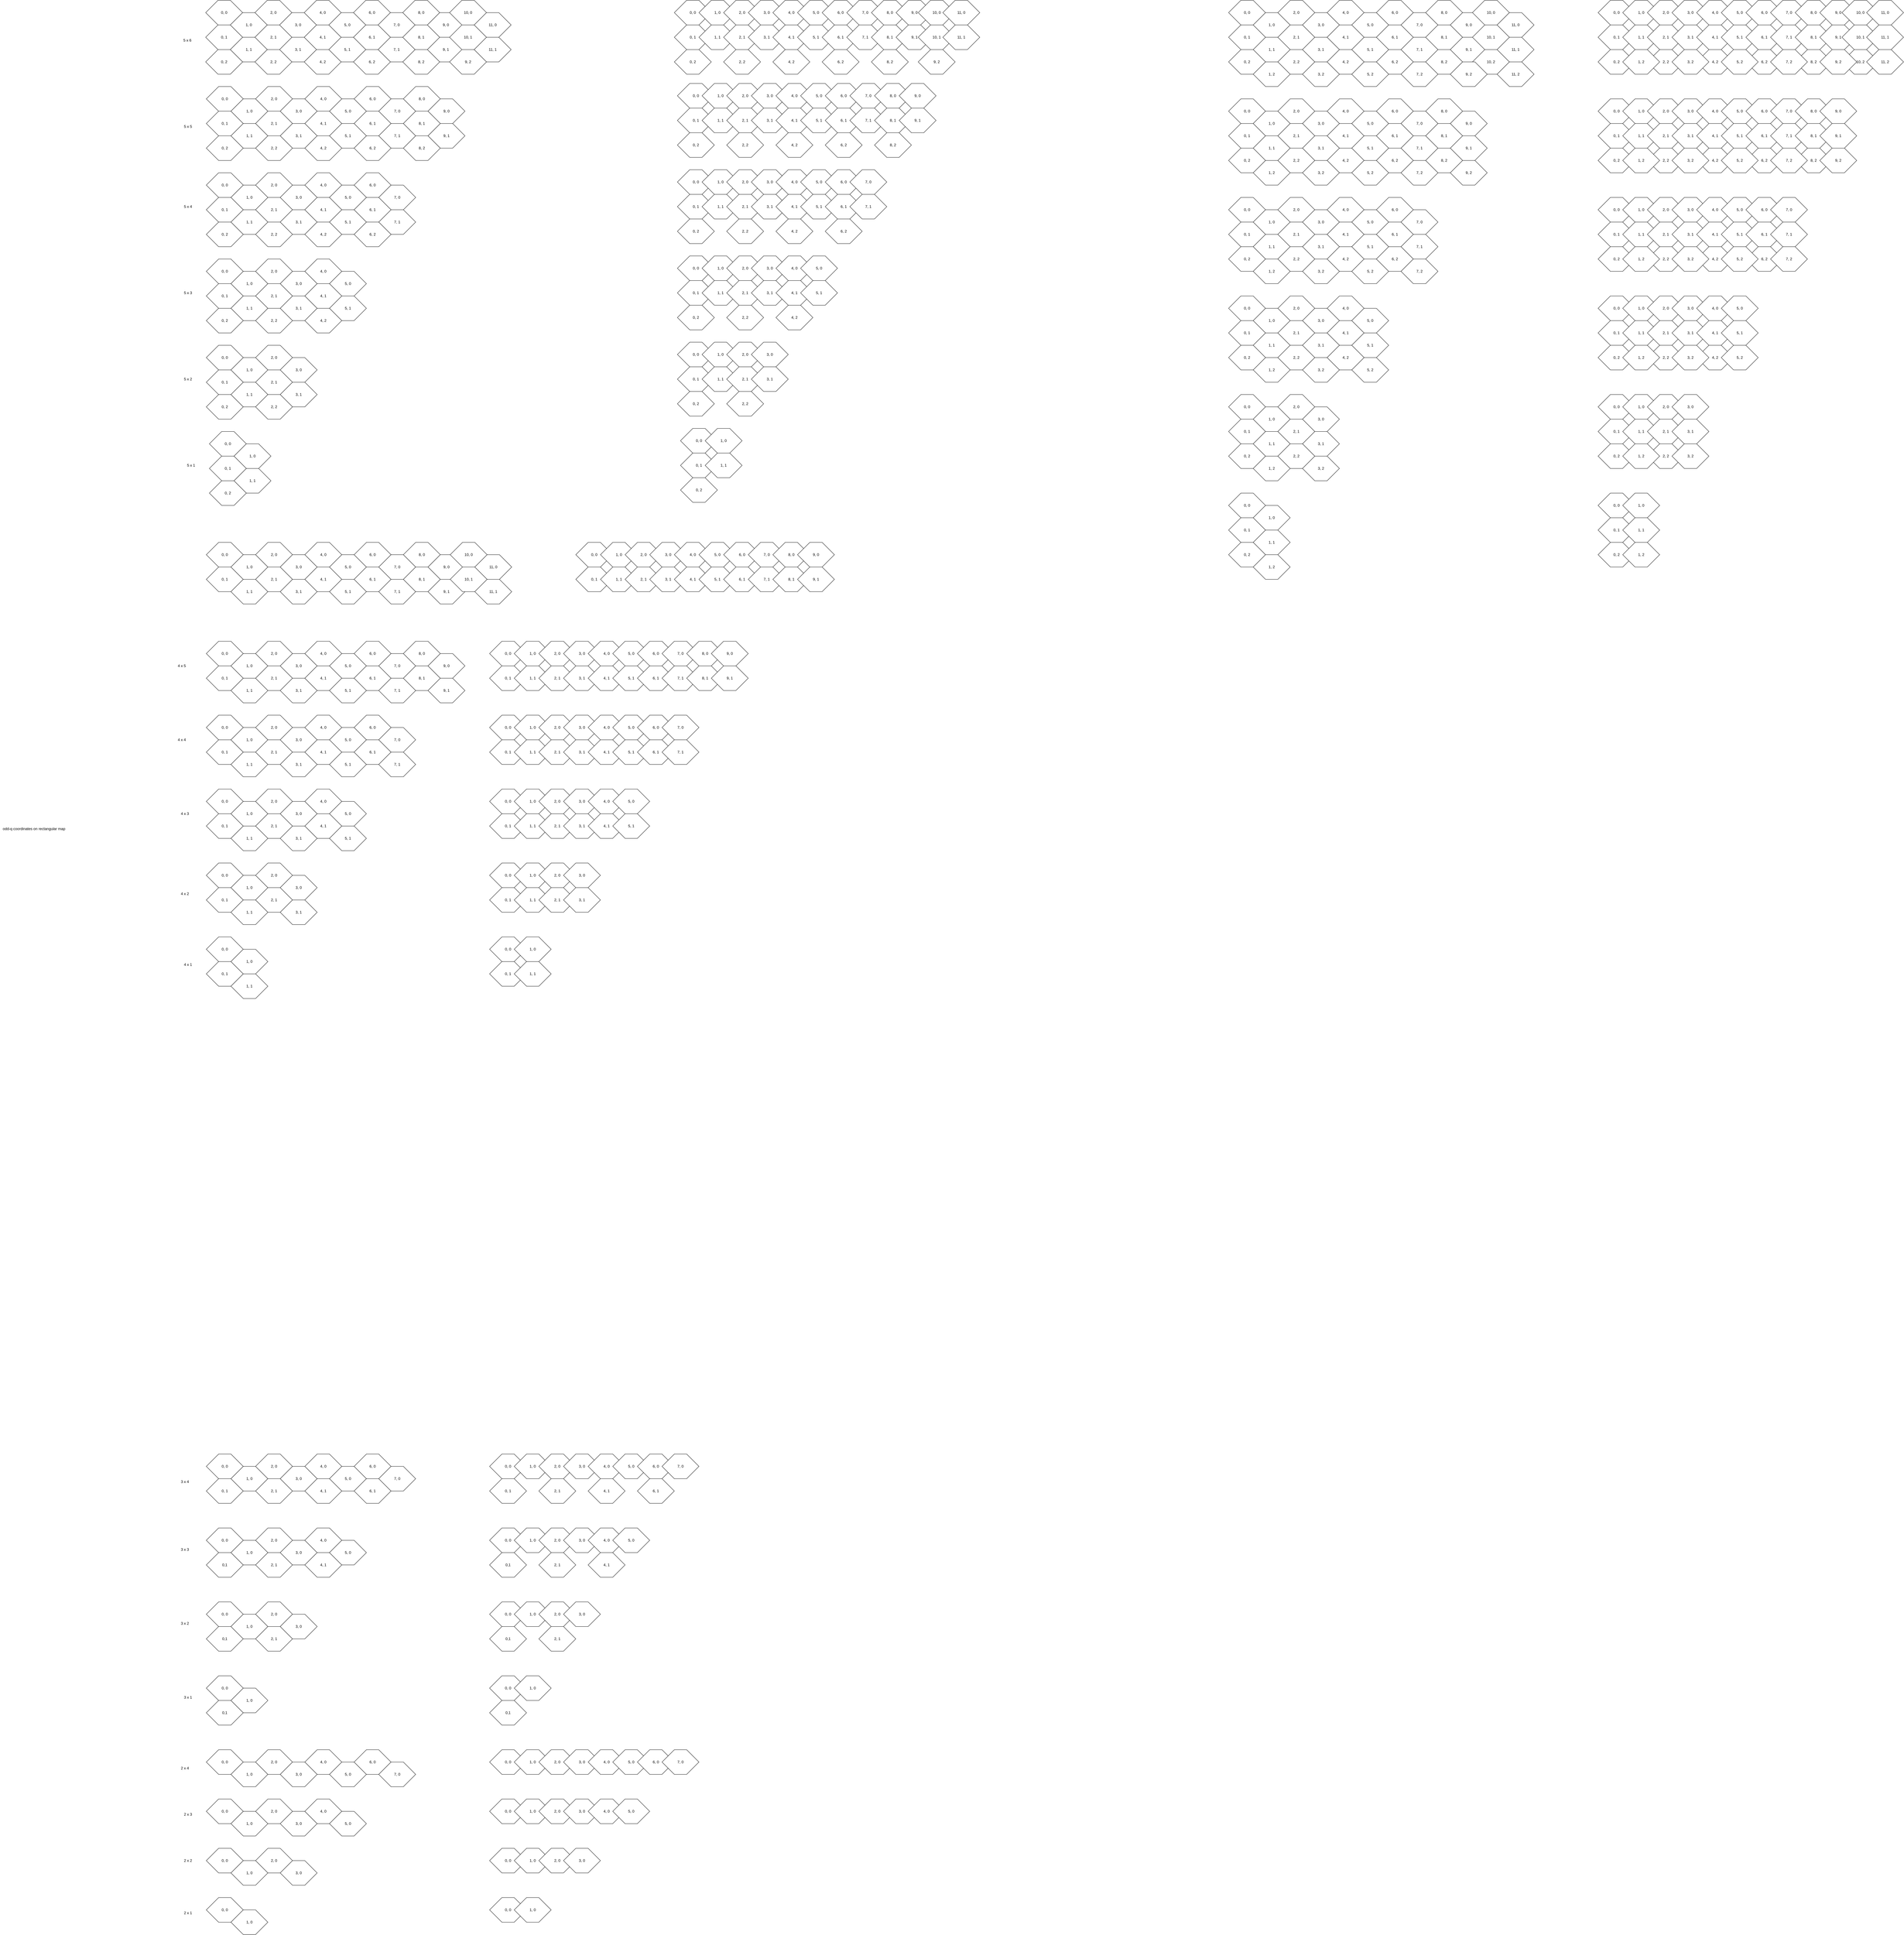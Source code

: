<mxfile version="13.7.5" type="device"><diagram id="-sCGGzKOyhzLTo2UMXvk" name="Page-1"><mxGraphModel dx="3204" dy="3573" grid="1" gridSize="10" guides="1" tooltips="1" connect="1" arrows="1" fold="1" page="1" pageScale="1" pageWidth="827" pageHeight="1169" math="0" shadow="0"><root><mxCell id="0"/><mxCell id="1" parent="0"/><mxCell id="WJkn9v_A9NC6dEHEzpev-46" value="0, 0" style="shape=hexagon;perimeter=hexagonPerimeter2;whiteSpace=wrap;html=1;fixedSize=1;size=40;sketch=0;rounded=0;" parent="1" vertex="1"><mxGeometry y="121" width="120" height="80" as="geometry"/></mxCell><mxCell id="WJkn9v_A9NC6dEHEzpev-47" value="0, 1" style="shape=hexagon;perimeter=hexagonPerimeter2;whiteSpace=wrap;html=1;fixedSize=1;size=40;sketch=0;rounded=0;" parent="1" vertex="1"><mxGeometry y="201" width="120" height="80" as="geometry"/></mxCell><mxCell id="WJkn9v_A9NC6dEHEzpev-48" value="1, 0" style="shape=hexagon;perimeter=hexagonPerimeter2;whiteSpace=wrap;html=1;fixedSize=1;size=40;sketch=0;rounded=0;" parent="1" vertex="1"><mxGeometry x="80" y="161" width="120" height="80" as="geometry"/></mxCell><mxCell id="WJkn9v_A9NC6dEHEzpev-49" value="1, 1" style="shape=hexagon;perimeter=hexagonPerimeter2;whiteSpace=wrap;html=1;fixedSize=1;size=40;sketch=0;rounded=0;" parent="1" vertex="1"><mxGeometry x="80" y="241" width="120" height="80" as="geometry"/></mxCell><mxCell id="WJkn9v_A9NC6dEHEzpev-50" value="2, 0" style="shape=hexagon;perimeter=hexagonPerimeter2;whiteSpace=wrap;html=1;fixedSize=1;size=40;sketch=0;rounded=0;" parent="1" vertex="1"><mxGeometry x="160" y="121" width="120" height="80" as="geometry"/></mxCell><mxCell id="WJkn9v_A9NC6dEHEzpev-51" value="2, 1" style="shape=hexagon;perimeter=hexagonPerimeter2;whiteSpace=wrap;html=1;fixedSize=1;size=40;sketch=0;rounded=0;" parent="1" vertex="1"><mxGeometry x="160" y="201" width="120" height="80" as="geometry"/></mxCell><mxCell id="WJkn9v_A9NC6dEHEzpev-52" value="3, 0" style="shape=hexagon;perimeter=hexagonPerimeter2;whiteSpace=wrap;html=1;fixedSize=1;size=40;sketch=0;rounded=0;" parent="1" vertex="1"><mxGeometry x="240" y="161" width="120" height="80" as="geometry"/></mxCell><mxCell id="WJkn9v_A9NC6dEHEzpev-53" value="3, 1" style="shape=hexagon;perimeter=hexagonPerimeter2;whiteSpace=wrap;html=1;fixedSize=1;size=40;sketch=0;rounded=0;" parent="1" vertex="1"><mxGeometry x="240" y="241" width="120" height="80" as="geometry"/></mxCell><mxCell id="WJkn9v_A9NC6dEHEzpev-54" value="4, 0" style="shape=hexagon;perimeter=hexagonPerimeter2;whiteSpace=wrap;html=1;fixedSize=1;size=40;sketch=0;rounded=0;" parent="1" vertex="1"><mxGeometry x="320" y="121" width="120" height="80" as="geometry"/></mxCell><mxCell id="WJkn9v_A9NC6dEHEzpev-55" value="4, 1" style="shape=hexagon;perimeter=hexagonPerimeter2;whiteSpace=wrap;html=1;fixedSize=1;size=40;sketch=0;rounded=0;" parent="1" vertex="1"><mxGeometry x="320" y="201" width="120" height="80" as="geometry"/></mxCell><mxCell id="WJkn9v_A9NC6dEHEzpev-56" value="5, 1" style="shape=hexagon;perimeter=hexagonPerimeter2;whiteSpace=wrap;html=1;fixedSize=1;size=40;sketch=0;rounded=0;" parent="1" vertex="1"><mxGeometry x="400" y="241" width="120" height="80" as="geometry"/></mxCell><mxCell id="WJkn9v_A9NC6dEHEzpev-57" value="5, 0" style="shape=hexagon;perimeter=hexagonPerimeter2;whiteSpace=wrap;html=1;fixedSize=1;size=40;sketch=0;rounded=0;" parent="1" vertex="1"><mxGeometry x="400" y="161" width="120" height="80" as="geometry"/></mxCell><mxCell id="WJkn9v_A9NC6dEHEzpev-59" value="6, 0" style="shape=hexagon;perimeter=hexagonPerimeter2;whiteSpace=wrap;html=1;fixedSize=1;size=40;sketch=0;rounded=0;" parent="1" vertex="1"><mxGeometry x="480" y="121" width="120" height="80" as="geometry"/></mxCell><mxCell id="WJkn9v_A9NC6dEHEzpev-60" value="6, 1" style="shape=hexagon;perimeter=hexagonPerimeter2;whiteSpace=wrap;html=1;fixedSize=1;size=40;sketch=0;rounded=0;" parent="1" vertex="1"><mxGeometry x="480" y="201" width="120" height="80" as="geometry"/></mxCell><mxCell id="WJkn9v_A9NC6dEHEzpev-61" value="7, 0" style="shape=hexagon;perimeter=hexagonPerimeter2;whiteSpace=wrap;html=1;fixedSize=1;size=40;sketch=0;rounded=0;" parent="1" vertex="1"><mxGeometry x="560" y="161" width="120" height="80" as="geometry"/></mxCell><mxCell id="WJkn9v_A9NC6dEHEzpev-62" value="7, 1" style="shape=hexagon;perimeter=hexagonPerimeter2;whiteSpace=wrap;html=1;fixedSize=1;size=40;sketch=0;rounded=0;" parent="1" vertex="1"><mxGeometry x="560" y="241" width="120" height="80" as="geometry"/></mxCell><mxCell id="WJkn9v_A9NC6dEHEzpev-64" value="0, 0" style="shape=hexagon;perimeter=hexagonPerimeter2;whiteSpace=wrap;html=1;fixedSize=1;size=40;sketch=0;rounded=0;" parent="1" vertex="1"><mxGeometry y="2520" width="120" height="80" as="geometry"/></mxCell><mxCell id="WJkn9v_A9NC6dEHEzpev-65" value="0, 1" style="shape=hexagon;perimeter=hexagonPerimeter2;whiteSpace=wrap;html=1;fixedSize=1;size=40;sketch=0;rounded=0;" parent="1" vertex="1"><mxGeometry y="2600" width="120" height="80" as="geometry"/></mxCell><mxCell id="WJkn9v_A9NC6dEHEzpev-66" value="1, 0" style="shape=hexagon;perimeter=hexagonPerimeter2;whiteSpace=wrap;html=1;fixedSize=1;size=40;sketch=0;rounded=0;" parent="1" vertex="1"><mxGeometry x="80" y="2560" width="120" height="80" as="geometry"/></mxCell><mxCell id="WJkn9v_A9NC6dEHEzpev-68" value="2, 0" style="shape=hexagon;perimeter=hexagonPerimeter2;whiteSpace=wrap;html=1;fixedSize=1;size=40;sketch=0;rounded=0;" parent="1" vertex="1"><mxGeometry x="160" y="2520" width="120" height="80" as="geometry"/></mxCell><mxCell id="WJkn9v_A9NC6dEHEzpev-69" value="2, 1" style="shape=hexagon;perimeter=hexagonPerimeter2;whiteSpace=wrap;html=1;fixedSize=1;size=40;sketch=0;rounded=0;" parent="1" vertex="1"><mxGeometry x="160" y="2600" width="120" height="80" as="geometry"/></mxCell><mxCell id="WJkn9v_A9NC6dEHEzpev-70" value="3, 0" style="shape=hexagon;perimeter=hexagonPerimeter2;whiteSpace=wrap;html=1;fixedSize=1;size=40;sketch=0;rounded=0;" parent="1" vertex="1"><mxGeometry x="240" y="2560" width="120" height="80" as="geometry"/></mxCell><mxCell id="WJkn9v_A9NC6dEHEzpev-72" value="4, 0" style="shape=hexagon;perimeter=hexagonPerimeter2;whiteSpace=wrap;html=1;fixedSize=1;size=40;sketch=0;rounded=0;" parent="1" vertex="1"><mxGeometry x="320" y="2520" width="120" height="80" as="geometry"/></mxCell><mxCell id="WJkn9v_A9NC6dEHEzpev-73" value="4, 1" style="shape=hexagon;perimeter=hexagonPerimeter2;whiteSpace=wrap;html=1;fixedSize=1;size=40;sketch=0;rounded=0;" parent="1" vertex="1"><mxGeometry x="320" y="2600" width="120" height="80" as="geometry"/></mxCell><mxCell id="WJkn9v_A9NC6dEHEzpev-75" value="5, 0" style="shape=hexagon;perimeter=hexagonPerimeter2;whiteSpace=wrap;html=1;fixedSize=1;size=40;sketch=0;rounded=0;" parent="1" vertex="1"><mxGeometry x="400" y="2560" width="120" height="80" as="geometry"/></mxCell><mxCell id="WJkn9v_A9NC6dEHEzpev-87" value="6, 0" style="shape=hexagon;perimeter=hexagonPerimeter2;whiteSpace=wrap;html=1;fixedSize=1;size=40;sketch=0;rounded=0;" parent="1" vertex="1"><mxGeometry x="480" y="2520" width="120" height="80" as="geometry"/></mxCell><mxCell id="WJkn9v_A9NC6dEHEzpev-88" value="6, 1" style="shape=hexagon;perimeter=hexagonPerimeter2;whiteSpace=wrap;html=1;fixedSize=1;size=40;sketch=0;rounded=0;" parent="1" vertex="1"><mxGeometry x="480" y="2600" width="120" height="80" as="geometry"/></mxCell><mxCell id="WJkn9v_A9NC6dEHEzpev-90" value="7, 0" style="shape=hexagon;perimeter=hexagonPerimeter2;whiteSpace=wrap;html=1;fixedSize=1;size=40;sketch=0;rounded=0;" parent="1" vertex="1"><mxGeometry x="560" y="2560" width="120" height="80" as="geometry"/></mxCell><mxCell id="WJkn9v_A9NC6dEHEzpev-91" value="0, 0" style="shape=hexagon;perimeter=hexagonPerimeter2;whiteSpace=wrap;html=1;fixedSize=1;size=40;sketch=0;rounded=0;" parent="1" vertex="1"><mxGeometry y="2760" width="120" height="80" as="geometry"/></mxCell><mxCell id="WJkn9v_A9NC6dEHEzpev-92" value="0,1" style="shape=hexagon;perimeter=hexagonPerimeter2;whiteSpace=wrap;html=1;fixedSize=1;size=40;sketch=0;rounded=0;" parent="1" vertex="1"><mxGeometry y="2840" width="120" height="80" as="geometry"/></mxCell><mxCell id="WJkn9v_A9NC6dEHEzpev-93" value="1, 0" style="shape=hexagon;perimeter=hexagonPerimeter2;whiteSpace=wrap;html=1;fixedSize=1;size=40;sketch=0;rounded=0;" parent="1" vertex="1"><mxGeometry x="80" y="2800" width="120" height="80" as="geometry"/></mxCell><mxCell id="WJkn9v_A9NC6dEHEzpev-95" value="2, 0" style="shape=hexagon;perimeter=hexagonPerimeter2;whiteSpace=wrap;html=1;fixedSize=1;size=40;sketch=0;rounded=0;" parent="1" vertex="1"><mxGeometry x="160" y="2760" width="120" height="80" as="geometry"/></mxCell><mxCell id="WJkn9v_A9NC6dEHEzpev-96" value="2, 1" style="shape=hexagon;perimeter=hexagonPerimeter2;whiteSpace=wrap;html=1;fixedSize=1;size=40;sketch=0;rounded=0;" parent="1" vertex="1"><mxGeometry x="160" y="2840" width="120" height="80" as="geometry"/></mxCell><mxCell id="WJkn9v_A9NC6dEHEzpev-97" value="3, 0" style="shape=hexagon;perimeter=hexagonPerimeter2;whiteSpace=wrap;html=1;fixedSize=1;size=40;sketch=0;rounded=0;" parent="1" vertex="1"><mxGeometry x="240" y="2800" width="120" height="80" as="geometry"/></mxCell><mxCell id="WJkn9v_A9NC6dEHEzpev-99" value="4, 0" style="shape=hexagon;perimeter=hexagonPerimeter2;whiteSpace=wrap;html=1;fixedSize=1;size=40;sketch=0;rounded=0;" parent="1" vertex="1"><mxGeometry x="320" y="2760" width="120" height="80" as="geometry"/></mxCell><mxCell id="WJkn9v_A9NC6dEHEzpev-100" value="4, 1" style="shape=hexagon;perimeter=hexagonPerimeter2;whiteSpace=wrap;html=1;fixedSize=1;size=40;sketch=0;rounded=0;" parent="1" vertex="1"><mxGeometry x="320" y="2840" width="120" height="80" as="geometry"/></mxCell><mxCell id="WJkn9v_A9NC6dEHEzpev-102" value="5, 0" style="shape=hexagon;perimeter=hexagonPerimeter2;whiteSpace=wrap;html=1;fixedSize=1;size=40;sketch=0;rounded=0;" parent="1" vertex="1"><mxGeometry x="400" y="2800" width="120" height="80" as="geometry"/></mxCell><mxCell id="WJkn9v_A9NC6dEHEzpev-139" value="0, 0" style="shape=hexagon;perimeter=hexagonPerimeter2;whiteSpace=wrap;html=1;fixedSize=1;size=40;sketch=0;rounded=0;" parent="1" vertex="1"><mxGeometry y="3480" width="120" height="80" as="geometry"/></mxCell><mxCell id="WJkn9v_A9NC6dEHEzpev-141" value="1, 0" style="shape=hexagon;perimeter=hexagonPerimeter2;whiteSpace=wrap;html=1;fixedSize=1;size=40;sketch=0;rounded=0;" parent="1" vertex="1"><mxGeometry x="80" y="3520" width="120" height="80" as="geometry"/></mxCell><mxCell id="WJkn9v_A9NC6dEHEzpev-143" value="2, 0" style="shape=hexagon;perimeter=hexagonPerimeter2;whiteSpace=wrap;html=1;fixedSize=1;size=40;sketch=0;rounded=0;" parent="1" vertex="1"><mxGeometry x="160" y="3480" width="120" height="80" as="geometry"/></mxCell><mxCell id="WJkn9v_A9NC6dEHEzpev-145" value="3, 0" style="shape=hexagon;perimeter=hexagonPerimeter2;whiteSpace=wrap;html=1;fixedSize=1;size=40;sketch=0;rounded=0;" parent="1" vertex="1"><mxGeometry x="240" y="3520" width="120" height="80" as="geometry"/></mxCell><mxCell id="WJkn9v_A9NC6dEHEzpev-147" value="4, 0" style="shape=hexagon;perimeter=hexagonPerimeter2;whiteSpace=wrap;html=1;fixedSize=1;size=40;sketch=0;rounded=0;" parent="1" vertex="1"><mxGeometry x="320" y="3480" width="120" height="80" as="geometry"/></mxCell><mxCell id="WJkn9v_A9NC6dEHEzpev-150" value="5, 0" style="shape=hexagon;perimeter=hexagonPerimeter2;whiteSpace=wrap;html=1;fixedSize=1;size=40;sketch=0;rounded=0;" parent="1" vertex="1"><mxGeometry x="400" y="3520" width="120" height="80" as="geometry"/></mxCell><mxCell id="WJkn9v_A9NC6dEHEzpev-151" value="6, 0" style="shape=hexagon;perimeter=hexagonPerimeter2;whiteSpace=wrap;html=1;fixedSize=1;size=40;sketch=0;rounded=0;" parent="1" vertex="1"><mxGeometry x="480" y="3480" width="120" height="80" as="geometry"/></mxCell><mxCell id="WJkn9v_A9NC6dEHEzpev-154" value="7, 0" style="shape=hexagon;perimeter=hexagonPerimeter2;whiteSpace=wrap;html=1;fixedSize=1;size=40;sketch=0;rounded=0;" parent="1" vertex="1"><mxGeometry x="560" y="3520" width="120" height="80" as="geometry"/></mxCell><mxCell id="WJkn9v_A9NC6dEHEzpev-279" value="0, 0" style="shape=hexagon;perimeter=hexagonPerimeter2;whiteSpace=wrap;html=1;fixedSize=1;size=40;sketch=0;rounded=0;" parent="1" vertex="1"><mxGeometry y="361" width="120" height="80" as="geometry"/></mxCell><mxCell id="WJkn9v_A9NC6dEHEzpev-280" value="0, 1" style="shape=hexagon;perimeter=hexagonPerimeter2;whiteSpace=wrap;html=1;fixedSize=1;size=40;sketch=0;rounded=0;" parent="1" vertex="1"><mxGeometry y="441" width="120" height="80" as="geometry"/></mxCell><mxCell id="WJkn9v_A9NC6dEHEzpev-281" value="1, 0" style="shape=hexagon;perimeter=hexagonPerimeter2;whiteSpace=wrap;html=1;fixedSize=1;size=40;sketch=0;rounded=0;" parent="1" vertex="1"><mxGeometry x="80" y="401" width="120" height="80" as="geometry"/></mxCell><mxCell id="WJkn9v_A9NC6dEHEzpev-282" value="1, 1" style="shape=hexagon;perimeter=hexagonPerimeter2;whiteSpace=wrap;html=1;fixedSize=1;size=40;sketch=0;rounded=0;" parent="1" vertex="1"><mxGeometry x="80" y="481" width="120" height="80" as="geometry"/></mxCell><mxCell id="WJkn9v_A9NC6dEHEzpev-283" value="2, 0" style="shape=hexagon;perimeter=hexagonPerimeter2;whiteSpace=wrap;html=1;fixedSize=1;size=40;sketch=0;rounded=0;" parent="1" vertex="1"><mxGeometry x="160" y="361" width="120" height="80" as="geometry"/></mxCell><mxCell id="WJkn9v_A9NC6dEHEzpev-284" value="2, 1" style="shape=hexagon;perimeter=hexagonPerimeter2;whiteSpace=wrap;html=1;fixedSize=1;size=40;sketch=0;rounded=0;" parent="1" vertex="1"><mxGeometry x="160" y="441" width="120" height="80" as="geometry"/></mxCell><mxCell id="WJkn9v_A9NC6dEHEzpev-285" value="3, 0" style="shape=hexagon;perimeter=hexagonPerimeter2;whiteSpace=wrap;html=1;fixedSize=1;size=40;sketch=0;rounded=0;" parent="1" vertex="1"><mxGeometry x="240" y="401" width="120" height="80" as="geometry"/></mxCell><mxCell id="WJkn9v_A9NC6dEHEzpev-286" value="3, 1" style="shape=hexagon;perimeter=hexagonPerimeter2;whiteSpace=wrap;html=1;fixedSize=1;size=40;sketch=0;rounded=0;" parent="1" vertex="1"><mxGeometry x="240" y="481" width="120" height="80" as="geometry"/></mxCell><mxCell id="WJkn9v_A9NC6dEHEzpev-287" value="4, 0" style="shape=hexagon;perimeter=hexagonPerimeter2;whiteSpace=wrap;html=1;fixedSize=1;size=40;sketch=0;rounded=0;" parent="1" vertex="1"><mxGeometry x="320" y="361" width="120" height="80" as="geometry"/></mxCell><mxCell id="WJkn9v_A9NC6dEHEzpev-288" value="4, 1" style="shape=hexagon;perimeter=hexagonPerimeter2;whiteSpace=wrap;html=1;fixedSize=1;size=40;sketch=0;rounded=0;" parent="1" vertex="1"><mxGeometry x="320" y="441" width="120" height="80" as="geometry"/></mxCell><mxCell id="WJkn9v_A9NC6dEHEzpev-289" value="5, 1" style="shape=hexagon;perimeter=hexagonPerimeter2;whiteSpace=wrap;html=1;fixedSize=1;size=40;sketch=0;rounded=0;" parent="1" vertex="1"><mxGeometry x="400" y="481" width="120" height="80" as="geometry"/></mxCell><mxCell id="WJkn9v_A9NC6dEHEzpev-290" value="5, 0" style="shape=hexagon;perimeter=hexagonPerimeter2;whiteSpace=wrap;html=1;fixedSize=1;size=40;sketch=0;rounded=0;" parent="1" vertex="1"><mxGeometry x="400" y="401" width="120" height="80" as="geometry"/></mxCell><mxCell id="WJkn9v_A9NC6dEHEzpev-295" value="0, 0" style="shape=hexagon;perimeter=hexagonPerimeter2;whiteSpace=wrap;html=1;fixedSize=1;size=40;sketch=0;rounded=0;" parent="1" vertex="1"><mxGeometry y="601" width="120" height="80" as="geometry"/></mxCell><mxCell id="WJkn9v_A9NC6dEHEzpev-296" value="0, 1" style="shape=hexagon;perimeter=hexagonPerimeter2;whiteSpace=wrap;html=1;fixedSize=1;size=40;sketch=0;rounded=0;" parent="1" vertex="1"><mxGeometry y="681" width="120" height="80" as="geometry"/></mxCell><mxCell id="WJkn9v_A9NC6dEHEzpev-297" value="1, 0" style="shape=hexagon;perimeter=hexagonPerimeter2;whiteSpace=wrap;html=1;fixedSize=1;size=40;sketch=0;rounded=0;" parent="1" vertex="1"><mxGeometry x="80" y="641" width="120" height="80" as="geometry"/></mxCell><mxCell id="WJkn9v_A9NC6dEHEzpev-298" value="1, 1" style="shape=hexagon;perimeter=hexagonPerimeter2;whiteSpace=wrap;html=1;fixedSize=1;size=40;sketch=0;rounded=0;" parent="1" vertex="1"><mxGeometry x="80" y="721" width="120" height="80" as="geometry"/></mxCell><mxCell id="WJkn9v_A9NC6dEHEzpev-299" value="2, 0" style="shape=hexagon;perimeter=hexagonPerimeter2;whiteSpace=wrap;html=1;fixedSize=1;size=40;sketch=0;rounded=0;" parent="1" vertex="1"><mxGeometry x="160" y="601" width="120" height="80" as="geometry"/></mxCell><mxCell id="WJkn9v_A9NC6dEHEzpev-300" value="2, 1" style="shape=hexagon;perimeter=hexagonPerimeter2;whiteSpace=wrap;html=1;fixedSize=1;size=40;sketch=0;rounded=0;" parent="1" vertex="1"><mxGeometry x="160" y="681" width="120" height="80" as="geometry"/></mxCell><mxCell id="WJkn9v_A9NC6dEHEzpev-301" value="3, 0" style="shape=hexagon;perimeter=hexagonPerimeter2;whiteSpace=wrap;html=1;fixedSize=1;size=40;sketch=0;rounded=0;" parent="1" vertex="1"><mxGeometry x="240" y="641" width="120" height="80" as="geometry"/></mxCell><mxCell id="WJkn9v_A9NC6dEHEzpev-302" value="3, 1" style="shape=hexagon;perimeter=hexagonPerimeter2;whiteSpace=wrap;html=1;fixedSize=1;size=40;sketch=0;rounded=0;" parent="1" vertex="1"><mxGeometry x="240" y="721" width="120" height="80" as="geometry"/></mxCell><mxCell id="WJkn9v_A9NC6dEHEzpev-311" value="0, 0" style="shape=hexagon;perimeter=hexagonPerimeter2;whiteSpace=wrap;html=1;fixedSize=1;size=40;sketch=0;rounded=0;" parent="1" vertex="1"><mxGeometry y="841" width="120" height="80" as="geometry"/></mxCell><mxCell id="WJkn9v_A9NC6dEHEzpev-312" value="0, 1" style="shape=hexagon;perimeter=hexagonPerimeter2;whiteSpace=wrap;html=1;fixedSize=1;size=40;sketch=0;rounded=0;" parent="1" vertex="1"><mxGeometry y="921" width="120" height="80" as="geometry"/></mxCell><mxCell id="WJkn9v_A9NC6dEHEzpev-313" value="1, 0" style="shape=hexagon;perimeter=hexagonPerimeter2;whiteSpace=wrap;html=1;fixedSize=1;size=40;sketch=0;rounded=0;" parent="1" vertex="1"><mxGeometry x="80" y="881" width="120" height="80" as="geometry"/></mxCell><mxCell id="WJkn9v_A9NC6dEHEzpev-314" value="1, 1" style="shape=hexagon;perimeter=hexagonPerimeter2;whiteSpace=wrap;html=1;fixedSize=1;size=40;sketch=0;rounded=0;" parent="1" vertex="1"><mxGeometry x="80" y="961" width="120" height="80" as="geometry"/></mxCell><mxCell id="WJkn9v_A9NC6dEHEzpev-327" value="0, 0" style="shape=hexagon;perimeter=hexagonPerimeter2;whiteSpace=wrap;html=1;fixedSize=1;size=40;sketch=0;rounded=0;" parent="1" vertex="1"><mxGeometry y="3000" width="120" height="80" as="geometry"/></mxCell><mxCell id="WJkn9v_A9NC6dEHEzpev-328" value="0,1" style="shape=hexagon;perimeter=hexagonPerimeter2;whiteSpace=wrap;html=1;fixedSize=1;size=40;sketch=0;rounded=0;" parent="1" vertex="1"><mxGeometry y="3080" width="120" height="80" as="geometry"/></mxCell><mxCell id="WJkn9v_A9NC6dEHEzpev-329" value="1, 0" style="shape=hexagon;perimeter=hexagonPerimeter2;whiteSpace=wrap;html=1;fixedSize=1;size=40;sketch=0;rounded=0;" parent="1" vertex="1"><mxGeometry x="80" y="3040" width="120" height="80" as="geometry"/></mxCell><mxCell id="WJkn9v_A9NC6dEHEzpev-330" value="2, 0" style="shape=hexagon;perimeter=hexagonPerimeter2;whiteSpace=wrap;html=1;fixedSize=1;size=40;sketch=0;rounded=0;" parent="1" vertex="1"><mxGeometry x="160" y="3000" width="120" height="80" as="geometry"/></mxCell><mxCell id="WJkn9v_A9NC6dEHEzpev-331" value="2, 1" style="shape=hexagon;perimeter=hexagonPerimeter2;whiteSpace=wrap;html=1;fixedSize=1;size=40;sketch=0;rounded=0;" parent="1" vertex="1"><mxGeometry x="160" y="3080" width="120" height="80" as="geometry"/></mxCell><mxCell id="WJkn9v_A9NC6dEHEzpev-332" value="3, 0" style="shape=hexagon;perimeter=hexagonPerimeter2;whiteSpace=wrap;html=1;fixedSize=1;size=40;sketch=0;rounded=0;" parent="1" vertex="1"><mxGeometry x="240" y="3040" width="120" height="80" as="geometry"/></mxCell><mxCell id="WJkn9v_A9NC6dEHEzpev-336" value="0, 0" style="shape=hexagon;perimeter=hexagonPerimeter2;whiteSpace=wrap;html=1;fixedSize=1;size=40;sketch=0;rounded=0;" parent="1" vertex="1"><mxGeometry y="3240" width="120" height="80" as="geometry"/></mxCell><mxCell id="WJkn9v_A9NC6dEHEzpev-337" value="0,1" style="shape=hexagon;perimeter=hexagonPerimeter2;whiteSpace=wrap;html=1;fixedSize=1;size=40;sketch=0;rounded=0;" parent="1" vertex="1"><mxGeometry y="3320" width="120" height="80" as="geometry"/></mxCell><mxCell id="WJkn9v_A9NC6dEHEzpev-338" value="1, 0" style="shape=hexagon;perimeter=hexagonPerimeter2;whiteSpace=wrap;html=1;fixedSize=1;size=40;sketch=0;rounded=0;" parent="1" vertex="1"><mxGeometry x="80" y="3280" width="120" height="80" as="geometry"/></mxCell><mxCell id="WJkn9v_A9NC6dEHEzpev-345" value="odd-q coordinates on rectangular map" style="text;html=1;align=center;verticalAlign=middle;resizable=0;points=[];autosize=1;" parent="1" vertex="1"><mxGeometry x="-670" y="480" width="220" height="20" as="geometry"/></mxCell><mxCell id="WJkn9v_A9NC6dEHEzpev-346" value="0, 0" style="shape=hexagon;perimeter=hexagonPerimeter2;whiteSpace=wrap;html=1;fixedSize=1;size=40;sketch=0;rounded=0;" parent="1" vertex="1"><mxGeometry y="3640" width="120" height="80" as="geometry"/></mxCell><mxCell id="WJkn9v_A9NC6dEHEzpev-347" value="1, 0" style="shape=hexagon;perimeter=hexagonPerimeter2;whiteSpace=wrap;html=1;fixedSize=1;size=40;sketch=0;rounded=0;" parent="1" vertex="1"><mxGeometry x="80" y="3680" width="120" height="80" as="geometry"/></mxCell><mxCell id="WJkn9v_A9NC6dEHEzpev-348" value="2, 0" style="shape=hexagon;perimeter=hexagonPerimeter2;whiteSpace=wrap;html=1;fixedSize=1;size=40;sketch=0;rounded=0;" parent="1" vertex="1"><mxGeometry x="160" y="3640" width="120" height="80" as="geometry"/></mxCell><mxCell id="WJkn9v_A9NC6dEHEzpev-349" value="3, 0" style="shape=hexagon;perimeter=hexagonPerimeter2;whiteSpace=wrap;html=1;fixedSize=1;size=40;sketch=0;rounded=0;" parent="1" vertex="1"><mxGeometry x="240" y="3680" width="120" height="80" as="geometry"/></mxCell><mxCell id="WJkn9v_A9NC6dEHEzpev-350" value="4, 0" style="shape=hexagon;perimeter=hexagonPerimeter2;whiteSpace=wrap;html=1;fixedSize=1;size=40;sketch=0;rounded=0;" parent="1" vertex="1"><mxGeometry x="320" y="3640" width="120" height="80" as="geometry"/></mxCell><mxCell id="WJkn9v_A9NC6dEHEzpev-351" value="5, 0" style="shape=hexagon;perimeter=hexagonPerimeter2;whiteSpace=wrap;html=1;fixedSize=1;size=40;sketch=0;rounded=0;" parent="1" vertex="1"><mxGeometry x="400" y="3680" width="120" height="80" as="geometry"/></mxCell><mxCell id="WJkn9v_A9NC6dEHEzpev-354" value="0, 0" style="shape=hexagon;perimeter=hexagonPerimeter2;whiteSpace=wrap;html=1;fixedSize=1;size=40;sketch=0;rounded=0;" parent="1" vertex="1"><mxGeometry y="3800" width="120" height="80" as="geometry"/></mxCell><mxCell id="WJkn9v_A9NC6dEHEzpev-355" value="1, 0" style="shape=hexagon;perimeter=hexagonPerimeter2;whiteSpace=wrap;html=1;fixedSize=1;size=40;sketch=0;rounded=0;" parent="1" vertex="1"><mxGeometry x="80" y="3840" width="120" height="80" as="geometry"/></mxCell><mxCell id="WJkn9v_A9NC6dEHEzpev-356" value="2, 0" style="shape=hexagon;perimeter=hexagonPerimeter2;whiteSpace=wrap;html=1;fixedSize=1;size=40;sketch=0;rounded=0;" parent="1" vertex="1"><mxGeometry x="160" y="3800" width="120" height="80" as="geometry"/></mxCell><mxCell id="WJkn9v_A9NC6dEHEzpev-357" value="3, 0" style="shape=hexagon;perimeter=hexagonPerimeter2;whiteSpace=wrap;html=1;fixedSize=1;size=40;sketch=0;rounded=0;" parent="1" vertex="1"><mxGeometry x="240" y="3840" width="120" height="80" as="geometry"/></mxCell><mxCell id="WJkn9v_A9NC6dEHEzpev-362" value="0, 0" style="shape=hexagon;perimeter=hexagonPerimeter2;whiteSpace=wrap;html=1;fixedSize=1;size=40;sketch=0;rounded=0;" parent="1" vertex="1"><mxGeometry y="3960" width="120" height="80" as="geometry"/></mxCell><mxCell id="WJkn9v_A9NC6dEHEzpev-363" value="1, 0" style="shape=hexagon;perimeter=hexagonPerimeter2;whiteSpace=wrap;html=1;fixedSize=1;size=40;sketch=0;rounded=0;" parent="1" vertex="1"><mxGeometry x="80" y="4000" width="120" height="80" as="geometry"/></mxCell><mxCell id="WJkn9v_A9NC6dEHEzpev-370" value="4 x 4" style="text;html=1;align=center;verticalAlign=middle;resizable=0;points=[];autosize=1;" parent="1" vertex="1"><mxGeometry x="-100" y="191" width="40" height="20" as="geometry"/></mxCell><mxCell id="WJkn9v_A9NC6dEHEzpev-371" value="4 x 3" style="text;html=1;align=center;verticalAlign=middle;resizable=0;points=[];autosize=1;" parent="1" vertex="1"><mxGeometry x="-90" y="431" width="40" height="20" as="geometry"/></mxCell><mxCell id="WJkn9v_A9NC6dEHEzpev-372" value="4 x 2" style="text;html=1;align=center;verticalAlign=middle;resizable=0;points=[];autosize=1;" parent="1" vertex="1"><mxGeometry x="-90" y="691" width="40" height="20" as="geometry"/></mxCell><mxCell id="WJkn9v_A9NC6dEHEzpev-373" value="4 x 1" style="text;html=1;align=center;verticalAlign=middle;resizable=0;points=[];autosize=1;" parent="1" vertex="1"><mxGeometry x="-80" y="921" width="40" height="20" as="geometry"/></mxCell><mxCell id="WJkn9v_A9NC6dEHEzpev-374" value="3 x 4" style="text;html=1;align=center;verticalAlign=middle;resizable=0;points=[];autosize=1;" parent="1" vertex="1"><mxGeometry x="-90" y="2600" width="40" height="20" as="geometry"/></mxCell><mxCell id="WJkn9v_A9NC6dEHEzpev-375" value="3 x 3" style="text;html=1;align=center;verticalAlign=middle;resizable=0;points=[];autosize=1;" parent="1" vertex="1"><mxGeometry x="-90" y="2820" width="40" height="20" as="geometry"/></mxCell><mxCell id="WJkn9v_A9NC6dEHEzpev-376" value="3 x 2" style="text;html=1;align=center;verticalAlign=middle;resizable=0;points=[];autosize=1;" parent="1" vertex="1"><mxGeometry x="-90" y="3060" width="40" height="20" as="geometry"/></mxCell><mxCell id="WJkn9v_A9NC6dEHEzpev-377" value="3 x 1" style="text;html=1;align=center;verticalAlign=middle;resizable=0;points=[];autosize=1;" parent="1" vertex="1"><mxGeometry x="-80" y="3300" width="40" height="20" as="geometry"/></mxCell><mxCell id="WJkn9v_A9NC6dEHEzpev-378" value="2 x 4" style="text;html=1;align=center;verticalAlign=middle;resizable=0;points=[];autosize=1;" parent="1" vertex="1"><mxGeometry x="-90" y="3530" width="40" height="20" as="geometry"/></mxCell><mxCell id="WJkn9v_A9NC6dEHEzpev-379" value="2 x 3" style="text;html=1;align=center;verticalAlign=middle;resizable=0;points=[];autosize=1;" parent="1" vertex="1"><mxGeometry x="-80" y="3680" width="40" height="20" as="geometry"/></mxCell><mxCell id="WJkn9v_A9NC6dEHEzpev-380" value="2 x 2" style="text;html=1;align=center;verticalAlign=middle;resizable=0;points=[];autosize=1;" parent="1" vertex="1"><mxGeometry x="-80" y="3830" width="40" height="20" as="geometry"/></mxCell><mxCell id="WJkn9v_A9NC6dEHEzpev-381" value="2 x 1" style="text;html=1;align=center;verticalAlign=middle;resizable=0;points=[];autosize=1;" parent="1" vertex="1"><mxGeometry x="-80" y="4000" width="40" height="20" as="geometry"/></mxCell><mxCell id="WJkn9v_A9NC6dEHEzpev-382" value="0, 0" style="shape=hexagon;perimeter=hexagonPerimeter2;whiteSpace=wrap;html=1;fixedSize=1;size=40;sketch=0;rounded=0;" parent="1" vertex="1"><mxGeometry x="920" y="121" width="120" height="80" as="geometry"/></mxCell><mxCell id="WJkn9v_A9NC6dEHEzpev-383" value="0, 1" style="shape=hexagon;perimeter=hexagonPerimeter2;whiteSpace=wrap;html=1;fixedSize=1;size=40;sketch=0;rounded=0;" parent="1" vertex="1"><mxGeometry x="920" y="201" width="120" height="80" as="geometry"/></mxCell><mxCell id="WJkn9v_A9NC6dEHEzpev-384" value="1, 0" style="shape=hexagon;perimeter=hexagonPerimeter2;whiteSpace=wrap;html=1;fixedSize=1;size=40;sketch=0;rounded=0;" parent="1" vertex="1"><mxGeometry x="1000" y="121" width="120" height="80" as="geometry"/></mxCell><mxCell id="WJkn9v_A9NC6dEHEzpev-385" value="1, 1" style="shape=hexagon;perimeter=hexagonPerimeter2;whiteSpace=wrap;html=1;fixedSize=1;size=40;sketch=0;rounded=0;" parent="1" vertex="1"><mxGeometry x="1000" y="201" width="120" height="80" as="geometry"/></mxCell><mxCell id="WJkn9v_A9NC6dEHEzpev-386" value="2, 0" style="shape=hexagon;perimeter=hexagonPerimeter2;whiteSpace=wrap;html=1;fixedSize=1;size=40;sketch=0;rounded=0;" parent="1" vertex="1"><mxGeometry x="1080" y="121" width="120" height="80" as="geometry"/></mxCell><mxCell id="WJkn9v_A9NC6dEHEzpev-387" value="2, 1" style="shape=hexagon;perimeter=hexagonPerimeter2;whiteSpace=wrap;html=1;fixedSize=1;size=40;sketch=0;rounded=0;" parent="1" vertex="1"><mxGeometry x="1080" y="201" width="120" height="80" as="geometry"/></mxCell><mxCell id="WJkn9v_A9NC6dEHEzpev-388" value="3, 0" style="shape=hexagon;perimeter=hexagonPerimeter2;whiteSpace=wrap;html=1;fixedSize=1;size=40;sketch=0;rounded=0;" parent="1" vertex="1"><mxGeometry x="1160" y="121" width="120" height="80" as="geometry"/></mxCell><mxCell id="WJkn9v_A9NC6dEHEzpev-389" value="3, 1" style="shape=hexagon;perimeter=hexagonPerimeter2;whiteSpace=wrap;html=1;fixedSize=1;size=40;sketch=0;rounded=0;" parent="1" vertex="1"><mxGeometry x="1160" y="201" width="120" height="80" as="geometry"/></mxCell><mxCell id="WJkn9v_A9NC6dEHEzpev-390" value="4, 0" style="shape=hexagon;perimeter=hexagonPerimeter2;whiteSpace=wrap;html=1;fixedSize=1;size=40;sketch=0;rounded=0;" parent="1" vertex="1"><mxGeometry x="1240" y="121" width="120" height="80" as="geometry"/></mxCell><mxCell id="WJkn9v_A9NC6dEHEzpev-391" value="4, 1" style="shape=hexagon;perimeter=hexagonPerimeter2;whiteSpace=wrap;html=1;fixedSize=1;size=40;sketch=0;rounded=0;" parent="1" vertex="1"><mxGeometry x="1240" y="201" width="120" height="80" as="geometry"/></mxCell><mxCell id="WJkn9v_A9NC6dEHEzpev-392" value="5, 1" style="shape=hexagon;perimeter=hexagonPerimeter2;whiteSpace=wrap;html=1;fixedSize=1;size=40;sketch=0;rounded=0;" parent="1" vertex="1"><mxGeometry x="1320" y="201" width="120" height="80" as="geometry"/></mxCell><mxCell id="WJkn9v_A9NC6dEHEzpev-393" value="5, 0" style="shape=hexagon;perimeter=hexagonPerimeter2;whiteSpace=wrap;html=1;fixedSize=1;size=40;sketch=0;rounded=0;" parent="1" vertex="1"><mxGeometry x="1320" y="121" width="120" height="80" as="geometry"/></mxCell><mxCell id="WJkn9v_A9NC6dEHEzpev-394" value="6, 0" style="shape=hexagon;perimeter=hexagonPerimeter2;whiteSpace=wrap;html=1;fixedSize=1;size=40;sketch=0;rounded=0;" parent="1" vertex="1"><mxGeometry x="1400" y="121" width="120" height="80" as="geometry"/></mxCell><mxCell id="WJkn9v_A9NC6dEHEzpev-395" value="6, 1" style="shape=hexagon;perimeter=hexagonPerimeter2;whiteSpace=wrap;html=1;fixedSize=1;size=40;sketch=0;rounded=0;" parent="1" vertex="1"><mxGeometry x="1400" y="201" width="120" height="80" as="geometry"/></mxCell><mxCell id="WJkn9v_A9NC6dEHEzpev-396" value="7, 0" style="shape=hexagon;perimeter=hexagonPerimeter2;whiteSpace=wrap;html=1;fixedSize=1;size=40;sketch=0;rounded=0;" parent="1" vertex="1"><mxGeometry x="1480" y="121" width="120" height="80" as="geometry"/></mxCell><mxCell id="WJkn9v_A9NC6dEHEzpev-397" value="7, 1" style="shape=hexagon;perimeter=hexagonPerimeter2;whiteSpace=wrap;html=1;fixedSize=1;size=40;sketch=0;rounded=0;" parent="1" vertex="1"><mxGeometry x="1480" y="201" width="120" height="80" as="geometry"/></mxCell><mxCell id="WJkn9v_A9NC6dEHEzpev-398" value="0, 0" style="shape=hexagon;perimeter=hexagonPerimeter2;whiteSpace=wrap;html=1;fixedSize=1;size=40;sketch=0;rounded=0;" parent="1" vertex="1"><mxGeometry x="920" y="2520" width="120" height="80" as="geometry"/></mxCell><mxCell id="WJkn9v_A9NC6dEHEzpev-399" value="0, 1" style="shape=hexagon;perimeter=hexagonPerimeter2;whiteSpace=wrap;html=1;fixedSize=1;size=40;sketch=0;rounded=0;" parent="1" vertex="1"><mxGeometry x="920" y="2600" width="120" height="80" as="geometry"/></mxCell><mxCell id="WJkn9v_A9NC6dEHEzpev-400" value="1, 0" style="shape=hexagon;perimeter=hexagonPerimeter2;whiteSpace=wrap;html=1;fixedSize=1;size=40;sketch=0;rounded=0;" parent="1" vertex="1"><mxGeometry x="1000" y="2520" width="120" height="80" as="geometry"/></mxCell><mxCell id="WJkn9v_A9NC6dEHEzpev-401" value="2, 0" style="shape=hexagon;perimeter=hexagonPerimeter2;whiteSpace=wrap;html=1;fixedSize=1;size=40;sketch=0;rounded=0;" parent="1" vertex="1"><mxGeometry x="1080" y="2520" width="120" height="80" as="geometry"/></mxCell><mxCell id="WJkn9v_A9NC6dEHEzpev-402" value="2, 1" style="shape=hexagon;perimeter=hexagonPerimeter2;whiteSpace=wrap;html=1;fixedSize=1;size=40;sketch=0;rounded=0;" parent="1" vertex="1"><mxGeometry x="1080" y="2600" width="120" height="80" as="geometry"/></mxCell><mxCell id="WJkn9v_A9NC6dEHEzpev-403" value="3, 0" style="shape=hexagon;perimeter=hexagonPerimeter2;whiteSpace=wrap;html=1;fixedSize=1;size=40;sketch=0;rounded=0;" parent="1" vertex="1"><mxGeometry x="1160" y="2520" width="120" height="80" as="geometry"/></mxCell><mxCell id="WJkn9v_A9NC6dEHEzpev-404" value="4, 0" style="shape=hexagon;perimeter=hexagonPerimeter2;whiteSpace=wrap;html=1;fixedSize=1;size=40;sketch=0;rounded=0;" parent="1" vertex="1"><mxGeometry x="1240" y="2520" width="120" height="80" as="geometry"/></mxCell><mxCell id="WJkn9v_A9NC6dEHEzpev-405" value="4, 1" style="shape=hexagon;perimeter=hexagonPerimeter2;whiteSpace=wrap;html=1;fixedSize=1;size=40;sketch=0;rounded=0;" parent="1" vertex="1"><mxGeometry x="1240" y="2600" width="120" height="80" as="geometry"/></mxCell><mxCell id="WJkn9v_A9NC6dEHEzpev-406" value="5, 0" style="shape=hexagon;perimeter=hexagonPerimeter2;whiteSpace=wrap;html=1;fixedSize=1;size=40;sketch=0;rounded=0;" parent="1" vertex="1"><mxGeometry x="1320" y="2520" width="120" height="80" as="geometry"/></mxCell><mxCell id="WJkn9v_A9NC6dEHEzpev-407" value="6, 0" style="shape=hexagon;perimeter=hexagonPerimeter2;whiteSpace=wrap;html=1;fixedSize=1;size=40;sketch=0;rounded=0;" parent="1" vertex="1"><mxGeometry x="1400" y="2520" width="120" height="80" as="geometry"/></mxCell><mxCell id="WJkn9v_A9NC6dEHEzpev-408" value="6, 1" style="shape=hexagon;perimeter=hexagonPerimeter2;whiteSpace=wrap;html=1;fixedSize=1;size=40;sketch=0;rounded=0;" parent="1" vertex="1"><mxGeometry x="1400" y="2600" width="120" height="80" as="geometry"/></mxCell><mxCell id="WJkn9v_A9NC6dEHEzpev-409" value="7, 0" style="shape=hexagon;perimeter=hexagonPerimeter2;whiteSpace=wrap;html=1;fixedSize=1;size=40;sketch=0;rounded=0;" parent="1" vertex="1"><mxGeometry x="1480" y="2520" width="120" height="80" as="geometry"/></mxCell><mxCell id="WJkn9v_A9NC6dEHEzpev-410" value="0, 0" style="shape=hexagon;perimeter=hexagonPerimeter2;whiteSpace=wrap;html=1;fixedSize=1;size=40;sketch=0;rounded=0;" parent="1" vertex="1"><mxGeometry x="920" y="2760" width="120" height="80" as="geometry"/></mxCell><mxCell id="WJkn9v_A9NC6dEHEzpev-411" value="0,1" style="shape=hexagon;perimeter=hexagonPerimeter2;whiteSpace=wrap;html=1;fixedSize=1;size=40;sketch=0;rounded=0;" parent="1" vertex="1"><mxGeometry x="920" y="2840" width="120" height="80" as="geometry"/></mxCell><mxCell id="WJkn9v_A9NC6dEHEzpev-412" value="1, 0" style="shape=hexagon;perimeter=hexagonPerimeter2;whiteSpace=wrap;html=1;fixedSize=1;size=40;sketch=0;rounded=0;" parent="1" vertex="1"><mxGeometry x="1000" y="2760" width="120" height="80" as="geometry"/></mxCell><mxCell id="WJkn9v_A9NC6dEHEzpev-413" value="2, 0" style="shape=hexagon;perimeter=hexagonPerimeter2;whiteSpace=wrap;html=1;fixedSize=1;size=40;sketch=0;rounded=0;" parent="1" vertex="1"><mxGeometry x="1080" y="2760" width="120" height="80" as="geometry"/></mxCell><mxCell id="WJkn9v_A9NC6dEHEzpev-414" value="2, 1" style="shape=hexagon;perimeter=hexagonPerimeter2;whiteSpace=wrap;html=1;fixedSize=1;size=40;sketch=0;rounded=0;" parent="1" vertex="1"><mxGeometry x="1080" y="2840" width="120" height="80" as="geometry"/></mxCell><mxCell id="WJkn9v_A9NC6dEHEzpev-415" value="3, 0" style="shape=hexagon;perimeter=hexagonPerimeter2;whiteSpace=wrap;html=1;fixedSize=1;size=40;sketch=0;rounded=0;" parent="1" vertex="1"><mxGeometry x="1160" y="2760" width="120" height="80" as="geometry"/></mxCell><mxCell id="WJkn9v_A9NC6dEHEzpev-416" value="4, 0" style="shape=hexagon;perimeter=hexagonPerimeter2;whiteSpace=wrap;html=1;fixedSize=1;size=40;sketch=0;rounded=0;" parent="1" vertex="1"><mxGeometry x="1240" y="2760" width="120" height="80" as="geometry"/></mxCell><mxCell id="WJkn9v_A9NC6dEHEzpev-417" value="4, 1" style="shape=hexagon;perimeter=hexagonPerimeter2;whiteSpace=wrap;html=1;fixedSize=1;size=40;sketch=0;rounded=0;" parent="1" vertex="1"><mxGeometry x="1240" y="2840" width="120" height="80" as="geometry"/></mxCell><mxCell id="WJkn9v_A9NC6dEHEzpev-418" value="5, 0" style="shape=hexagon;perimeter=hexagonPerimeter2;whiteSpace=wrap;html=1;fixedSize=1;size=40;sketch=0;rounded=0;" parent="1" vertex="1"><mxGeometry x="1320" y="2760" width="120" height="80" as="geometry"/></mxCell><mxCell id="WJkn9v_A9NC6dEHEzpev-419" value="0, 0" style="shape=hexagon;perimeter=hexagonPerimeter2;whiteSpace=wrap;html=1;fixedSize=1;size=40;sketch=0;rounded=0;" parent="1" vertex="1"><mxGeometry x="920" y="3480" width="120" height="80" as="geometry"/></mxCell><mxCell id="WJkn9v_A9NC6dEHEzpev-420" value="1, 0" style="shape=hexagon;perimeter=hexagonPerimeter2;whiteSpace=wrap;html=1;fixedSize=1;size=40;sketch=0;rounded=0;" parent="1" vertex="1"><mxGeometry x="1000" y="3480" width="120" height="80" as="geometry"/></mxCell><mxCell id="WJkn9v_A9NC6dEHEzpev-421" value="2, 0" style="shape=hexagon;perimeter=hexagonPerimeter2;whiteSpace=wrap;html=1;fixedSize=1;size=40;sketch=0;rounded=0;" parent="1" vertex="1"><mxGeometry x="1080" y="3480" width="120" height="80" as="geometry"/></mxCell><mxCell id="WJkn9v_A9NC6dEHEzpev-422" value="3, 0" style="shape=hexagon;perimeter=hexagonPerimeter2;whiteSpace=wrap;html=1;fixedSize=1;size=40;sketch=0;rounded=0;" parent="1" vertex="1"><mxGeometry x="1160" y="3480" width="120" height="80" as="geometry"/></mxCell><mxCell id="WJkn9v_A9NC6dEHEzpev-423" value="4, 0" style="shape=hexagon;perimeter=hexagonPerimeter2;whiteSpace=wrap;html=1;fixedSize=1;size=40;sketch=0;rounded=0;" parent="1" vertex="1"><mxGeometry x="1240" y="3480" width="120" height="80" as="geometry"/></mxCell><mxCell id="WJkn9v_A9NC6dEHEzpev-424" value="5, 0" style="shape=hexagon;perimeter=hexagonPerimeter2;whiteSpace=wrap;html=1;fixedSize=1;size=40;sketch=0;rounded=0;" parent="1" vertex="1"><mxGeometry x="1320" y="3480" width="120" height="80" as="geometry"/></mxCell><mxCell id="WJkn9v_A9NC6dEHEzpev-425" value="6, 0" style="shape=hexagon;perimeter=hexagonPerimeter2;whiteSpace=wrap;html=1;fixedSize=1;size=40;sketch=0;rounded=0;" parent="1" vertex="1"><mxGeometry x="1400" y="3480" width="120" height="80" as="geometry"/></mxCell><mxCell id="WJkn9v_A9NC6dEHEzpev-426" value="7, 0" style="shape=hexagon;perimeter=hexagonPerimeter2;whiteSpace=wrap;html=1;fixedSize=1;size=40;sketch=0;rounded=0;" parent="1" vertex="1"><mxGeometry x="1480" y="3480" width="120" height="80" as="geometry"/></mxCell><mxCell id="WJkn9v_A9NC6dEHEzpev-427" value="0, 0" style="shape=hexagon;perimeter=hexagonPerimeter2;whiteSpace=wrap;html=1;fixedSize=1;size=40;sketch=0;rounded=0;" parent="1" vertex="1"><mxGeometry x="920" y="361" width="120" height="80" as="geometry"/></mxCell><mxCell id="WJkn9v_A9NC6dEHEzpev-428" value="0, 1" style="shape=hexagon;perimeter=hexagonPerimeter2;whiteSpace=wrap;html=1;fixedSize=1;size=40;sketch=0;rounded=0;" parent="1" vertex="1"><mxGeometry x="920" y="441" width="120" height="80" as="geometry"/></mxCell><mxCell id="WJkn9v_A9NC6dEHEzpev-429" value="1, 0" style="shape=hexagon;perimeter=hexagonPerimeter2;whiteSpace=wrap;html=1;fixedSize=1;size=40;sketch=0;rounded=0;" parent="1" vertex="1"><mxGeometry x="1000" y="361" width="120" height="80" as="geometry"/></mxCell><mxCell id="WJkn9v_A9NC6dEHEzpev-430" value="1, 1" style="shape=hexagon;perimeter=hexagonPerimeter2;whiteSpace=wrap;html=1;fixedSize=1;size=40;sketch=0;rounded=0;" parent="1" vertex="1"><mxGeometry x="1000" y="441" width="120" height="80" as="geometry"/></mxCell><mxCell id="WJkn9v_A9NC6dEHEzpev-431" value="2, 0" style="shape=hexagon;perimeter=hexagonPerimeter2;whiteSpace=wrap;html=1;fixedSize=1;size=40;sketch=0;rounded=0;" parent="1" vertex="1"><mxGeometry x="1080" y="361" width="120" height="80" as="geometry"/></mxCell><mxCell id="WJkn9v_A9NC6dEHEzpev-432" value="2, 1" style="shape=hexagon;perimeter=hexagonPerimeter2;whiteSpace=wrap;html=1;fixedSize=1;size=40;sketch=0;rounded=0;" parent="1" vertex="1"><mxGeometry x="1080" y="441" width="120" height="80" as="geometry"/></mxCell><mxCell id="WJkn9v_A9NC6dEHEzpev-433" value="3, 0" style="shape=hexagon;perimeter=hexagonPerimeter2;whiteSpace=wrap;html=1;fixedSize=1;size=40;sketch=0;rounded=0;" parent="1" vertex="1"><mxGeometry x="1160" y="361" width="120" height="80" as="geometry"/></mxCell><mxCell id="WJkn9v_A9NC6dEHEzpev-434" value="3, 1" style="shape=hexagon;perimeter=hexagonPerimeter2;whiteSpace=wrap;html=1;fixedSize=1;size=40;sketch=0;rounded=0;" parent="1" vertex="1"><mxGeometry x="1160" y="441" width="120" height="80" as="geometry"/></mxCell><mxCell id="WJkn9v_A9NC6dEHEzpev-435" value="4, 0" style="shape=hexagon;perimeter=hexagonPerimeter2;whiteSpace=wrap;html=1;fixedSize=1;size=40;sketch=0;rounded=0;" parent="1" vertex="1"><mxGeometry x="1240" y="361" width="120" height="80" as="geometry"/></mxCell><mxCell id="WJkn9v_A9NC6dEHEzpev-436" value="4, 1" style="shape=hexagon;perimeter=hexagonPerimeter2;whiteSpace=wrap;html=1;fixedSize=1;size=40;sketch=0;rounded=0;" parent="1" vertex="1"><mxGeometry x="1240" y="441" width="120" height="80" as="geometry"/></mxCell><mxCell id="WJkn9v_A9NC6dEHEzpev-437" value="5, 1" style="shape=hexagon;perimeter=hexagonPerimeter2;whiteSpace=wrap;html=1;fixedSize=1;size=40;sketch=0;rounded=0;" parent="1" vertex="1"><mxGeometry x="1320" y="441" width="120" height="80" as="geometry"/></mxCell><mxCell id="WJkn9v_A9NC6dEHEzpev-438" value="5, 0" style="shape=hexagon;perimeter=hexagonPerimeter2;whiteSpace=wrap;html=1;fixedSize=1;size=40;sketch=0;rounded=0;" parent="1" vertex="1"><mxGeometry x="1320" y="361" width="120" height="80" as="geometry"/></mxCell><mxCell id="WJkn9v_A9NC6dEHEzpev-439" value="0, 0" style="shape=hexagon;perimeter=hexagonPerimeter2;whiteSpace=wrap;html=1;fixedSize=1;size=40;sketch=0;rounded=0;" parent="1" vertex="1"><mxGeometry x="920" y="601" width="120" height="80" as="geometry"/></mxCell><mxCell id="WJkn9v_A9NC6dEHEzpev-440" value="0, 1" style="shape=hexagon;perimeter=hexagonPerimeter2;whiteSpace=wrap;html=1;fixedSize=1;size=40;sketch=0;rounded=0;" parent="1" vertex="1"><mxGeometry x="920" y="681" width="120" height="80" as="geometry"/></mxCell><mxCell id="WJkn9v_A9NC6dEHEzpev-441" value="1, 0" style="shape=hexagon;perimeter=hexagonPerimeter2;whiteSpace=wrap;html=1;fixedSize=1;size=40;sketch=0;rounded=0;" parent="1" vertex="1"><mxGeometry x="1000" y="601" width="120" height="80" as="geometry"/></mxCell><mxCell id="WJkn9v_A9NC6dEHEzpev-442" value="1, 1" style="shape=hexagon;perimeter=hexagonPerimeter2;whiteSpace=wrap;html=1;fixedSize=1;size=40;sketch=0;rounded=0;" parent="1" vertex="1"><mxGeometry x="1000" y="681" width="120" height="80" as="geometry"/></mxCell><mxCell id="WJkn9v_A9NC6dEHEzpev-443" value="2, 0" style="shape=hexagon;perimeter=hexagonPerimeter2;whiteSpace=wrap;html=1;fixedSize=1;size=40;sketch=0;rounded=0;" parent="1" vertex="1"><mxGeometry x="1080" y="601" width="120" height="80" as="geometry"/></mxCell><mxCell id="WJkn9v_A9NC6dEHEzpev-444" value="2, 1" style="shape=hexagon;perimeter=hexagonPerimeter2;whiteSpace=wrap;html=1;fixedSize=1;size=40;sketch=0;rounded=0;" parent="1" vertex="1"><mxGeometry x="1080" y="681" width="120" height="80" as="geometry"/></mxCell><mxCell id="WJkn9v_A9NC6dEHEzpev-445" value="3, 0" style="shape=hexagon;perimeter=hexagonPerimeter2;whiteSpace=wrap;html=1;fixedSize=1;size=40;sketch=0;rounded=0;" parent="1" vertex="1"><mxGeometry x="1160" y="601" width="120" height="80" as="geometry"/></mxCell><mxCell id="WJkn9v_A9NC6dEHEzpev-446" value="3, 1" style="shape=hexagon;perimeter=hexagonPerimeter2;whiteSpace=wrap;html=1;fixedSize=1;size=40;sketch=0;rounded=0;" parent="1" vertex="1"><mxGeometry x="1160" y="681" width="120" height="80" as="geometry"/></mxCell><mxCell id="WJkn9v_A9NC6dEHEzpev-447" value="0, 0" style="shape=hexagon;perimeter=hexagonPerimeter2;whiteSpace=wrap;html=1;fixedSize=1;size=40;sketch=0;rounded=0;" parent="1" vertex="1"><mxGeometry x="920" y="841" width="120" height="80" as="geometry"/></mxCell><mxCell id="WJkn9v_A9NC6dEHEzpev-448" value="0, 1" style="shape=hexagon;perimeter=hexagonPerimeter2;whiteSpace=wrap;html=1;fixedSize=1;size=40;sketch=0;rounded=0;" parent="1" vertex="1"><mxGeometry x="920" y="921" width="120" height="80" as="geometry"/></mxCell><mxCell id="WJkn9v_A9NC6dEHEzpev-449" value="1, 0" style="shape=hexagon;perimeter=hexagonPerimeter2;whiteSpace=wrap;html=1;fixedSize=1;size=40;sketch=0;rounded=0;" parent="1" vertex="1"><mxGeometry x="1000" y="841" width="120" height="80" as="geometry"/></mxCell><mxCell id="WJkn9v_A9NC6dEHEzpev-450" value="1, 1" style="shape=hexagon;perimeter=hexagonPerimeter2;whiteSpace=wrap;html=1;fixedSize=1;size=40;sketch=0;rounded=0;" parent="1" vertex="1"><mxGeometry x="1000" y="921" width="120" height="80" as="geometry"/></mxCell><mxCell id="WJkn9v_A9NC6dEHEzpev-451" value="0, 0" style="shape=hexagon;perimeter=hexagonPerimeter2;whiteSpace=wrap;html=1;fixedSize=1;size=40;sketch=0;rounded=0;" parent="1" vertex="1"><mxGeometry x="920" y="3000" width="120" height="80" as="geometry"/></mxCell><mxCell id="WJkn9v_A9NC6dEHEzpev-452" value="0,1" style="shape=hexagon;perimeter=hexagonPerimeter2;whiteSpace=wrap;html=1;fixedSize=1;size=40;sketch=0;rounded=0;" parent="1" vertex="1"><mxGeometry x="920" y="3080" width="120" height="80" as="geometry"/></mxCell><mxCell id="WJkn9v_A9NC6dEHEzpev-453" value="1, 0" style="shape=hexagon;perimeter=hexagonPerimeter2;whiteSpace=wrap;html=1;fixedSize=1;size=40;sketch=0;rounded=0;" parent="1" vertex="1"><mxGeometry x="1000" y="3000" width="120" height="80" as="geometry"/></mxCell><mxCell id="WJkn9v_A9NC6dEHEzpev-454" value="2, 0" style="shape=hexagon;perimeter=hexagonPerimeter2;whiteSpace=wrap;html=1;fixedSize=1;size=40;sketch=0;rounded=0;" parent="1" vertex="1"><mxGeometry x="1080" y="3000" width="120" height="80" as="geometry"/></mxCell><mxCell id="WJkn9v_A9NC6dEHEzpev-455" value="2, 1" style="shape=hexagon;perimeter=hexagonPerimeter2;whiteSpace=wrap;html=1;fixedSize=1;size=40;sketch=0;rounded=0;" parent="1" vertex="1"><mxGeometry x="1080" y="3080" width="120" height="80" as="geometry"/></mxCell><mxCell id="WJkn9v_A9NC6dEHEzpev-456" value="3, 0" style="shape=hexagon;perimeter=hexagonPerimeter2;whiteSpace=wrap;html=1;fixedSize=1;size=40;sketch=0;rounded=0;" parent="1" vertex="1"><mxGeometry x="1160" y="3000" width="120" height="80" as="geometry"/></mxCell><mxCell id="WJkn9v_A9NC6dEHEzpev-457" value="0, 0" style="shape=hexagon;perimeter=hexagonPerimeter2;whiteSpace=wrap;html=1;fixedSize=1;size=40;sketch=0;rounded=0;" parent="1" vertex="1"><mxGeometry x="920" y="3240" width="120" height="80" as="geometry"/></mxCell><mxCell id="WJkn9v_A9NC6dEHEzpev-458" value="0,1" style="shape=hexagon;perimeter=hexagonPerimeter2;whiteSpace=wrap;html=1;fixedSize=1;size=40;sketch=0;rounded=0;" parent="1" vertex="1"><mxGeometry x="920" y="3320" width="120" height="80" as="geometry"/></mxCell><mxCell id="WJkn9v_A9NC6dEHEzpev-459" value="1, 0" style="shape=hexagon;perimeter=hexagonPerimeter2;whiteSpace=wrap;html=1;fixedSize=1;size=40;sketch=0;rounded=0;" parent="1" vertex="1"><mxGeometry x="1000" y="3240" width="120" height="80" as="geometry"/></mxCell><mxCell id="WJkn9v_A9NC6dEHEzpev-460" value="0, 0" style="shape=hexagon;perimeter=hexagonPerimeter2;whiteSpace=wrap;html=1;fixedSize=1;size=40;sketch=0;rounded=0;" parent="1" vertex="1"><mxGeometry x="920" y="3640" width="120" height="80" as="geometry"/></mxCell><mxCell id="WJkn9v_A9NC6dEHEzpev-461" value="1, 0" style="shape=hexagon;perimeter=hexagonPerimeter2;whiteSpace=wrap;html=1;fixedSize=1;size=40;sketch=0;rounded=0;" parent="1" vertex="1"><mxGeometry x="1000" y="3640" width="120" height="80" as="geometry"/></mxCell><mxCell id="WJkn9v_A9NC6dEHEzpev-462" value="2, 0" style="shape=hexagon;perimeter=hexagonPerimeter2;whiteSpace=wrap;html=1;fixedSize=1;size=40;sketch=0;rounded=0;" parent="1" vertex="1"><mxGeometry x="1080" y="3640" width="120" height="80" as="geometry"/></mxCell><mxCell id="WJkn9v_A9NC6dEHEzpev-463" value="3, 0" style="shape=hexagon;perimeter=hexagonPerimeter2;whiteSpace=wrap;html=1;fixedSize=1;size=40;sketch=0;rounded=0;" parent="1" vertex="1"><mxGeometry x="1160" y="3640" width="120" height="80" as="geometry"/></mxCell><mxCell id="WJkn9v_A9NC6dEHEzpev-464" value="4, 0" style="shape=hexagon;perimeter=hexagonPerimeter2;whiteSpace=wrap;html=1;fixedSize=1;size=40;sketch=0;rounded=0;" parent="1" vertex="1"><mxGeometry x="1240" y="3640" width="120" height="80" as="geometry"/></mxCell><mxCell id="WJkn9v_A9NC6dEHEzpev-465" value="5, 0" style="shape=hexagon;perimeter=hexagonPerimeter2;whiteSpace=wrap;html=1;fixedSize=1;size=40;sketch=0;rounded=0;" parent="1" vertex="1"><mxGeometry x="1320" y="3640" width="120" height="80" as="geometry"/></mxCell><mxCell id="WJkn9v_A9NC6dEHEzpev-466" value="0, 0" style="shape=hexagon;perimeter=hexagonPerimeter2;whiteSpace=wrap;html=1;fixedSize=1;size=40;sketch=0;rounded=0;" parent="1" vertex="1"><mxGeometry x="920" y="3800" width="120" height="80" as="geometry"/></mxCell><mxCell id="WJkn9v_A9NC6dEHEzpev-467" value="1, 0" style="shape=hexagon;perimeter=hexagonPerimeter2;whiteSpace=wrap;html=1;fixedSize=1;size=40;sketch=0;rounded=0;" parent="1" vertex="1"><mxGeometry x="1000" y="3800" width="120" height="80" as="geometry"/></mxCell><mxCell id="WJkn9v_A9NC6dEHEzpev-468" value="2, 0" style="shape=hexagon;perimeter=hexagonPerimeter2;whiteSpace=wrap;html=1;fixedSize=1;size=40;sketch=0;rounded=0;" parent="1" vertex="1"><mxGeometry x="1080" y="3800" width="120" height="80" as="geometry"/></mxCell><mxCell id="WJkn9v_A9NC6dEHEzpev-469" value="3, 0" style="shape=hexagon;perimeter=hexagonPerimeter2;whiteSpace=wrap;html=1;fixedSize=1;size=40;sketch=0;rounded=0;" parent="1" vertex="1"><mxGeometry x="1160" y="3800" width="120" height="80" as="geometry"/></mxCell><mxCell id="WJkn9v_A9NC6dEHEzpev-470" value="0, 0" style="shape=hexagon;perimeter=hexagonPerimeter2;whiteSpace=wrap;html=1;fixedSize=1;size=40;sketch=0;rounded=0;" parent="1" vertex="1"><mxGeometry x="920" y="3960" width="120" height="80" as="geometry"/></mxCell><mxCell id="WJkn9v_A9NC6dEHEzpev-471" value="1, 0" style="shape=hexagon;perimeter=hexagonPerimeter2;whiteSpace=wrap;html=1;fixedSize=1;size=40;sketch=0;rounded=0;" parent="1" vertex="1"><mxGeometry x="1000" y="3960" width="120" height="80" as="geometry"/></mxCell><mxCell id="1mdALU705URI7P4qxs9D-1" value="0, 0" style="shape=hexagon;perimeter=hexagonPerimeter2;whiteSpace=wrap;html=1;fixedSize=1;size=40;sketch=0;rounded=0;" vertex="1" parent="1"><mxGeometry y="-1920" width="120" height="80" as="geometry"/></mxCell><mxCell id="1mdALU705URI7P4qxs9D-2" value="0, 1" style="shape=hexagon;perimeter=hexagonPerimeter2;whiteSpace=wrap;html=1;fixedSize=1;size=40;sketch=0;rounded=0;" vertex="1" parent="1"><mxGeometry y="-1840" width="120" height="80" as="geometry"/></mxCell><mxCell id="1mdALU705URI7P4qxs9D-3" value="1, 0" style="shape=hexagon;perimeter=hexagonPerimeter2;whiteSpace=wrap;html=1;fixedSize=1;size=40;sketch=0;rounded=0;" vertex="1" parent="1"><mxGeometry x="80" y="-1880" width="120" height="80" as="geometry"/></mxCell><mxCell id="1mdALU705URI7P4qxs9D-4" value="1, 1" style="shape=hexagon;perimeter=hexagonPerimeter2;whiteSpace=wrap;html=1;fixedSize=1;size=40;sketch=0;rounded=0;" vertex="1" parent="1"><mxGeometry x="80" y="-1800" width="120" height="80" as="geometry"/></mxCell><mxCell id="1mdALU705URI7P4qxs9D-5" value="2, 0" style="shape=hexagon;perimeter=hexagonPerimeter2;whiteSpace=wrap;html=1;fixedSize=1;size=40;sketch=0;rounded=0;" vertex="1" parent="1"><mxGeometry x="160" y="-1920" width="120" height="80" as="geometry"/></mxCell><mxCell id="1mdALU705URI7P4qxs9D-6" value="2, 1" style="shape=hexagon;perimeter=hexagonPerimeter2;whiteSpace=wrap;html=1;fixedSize=1;size=40;sketch=0;rounded=0;" vertex="1" parent="1"><mxGeometry x="160" y="-1840" width="120" height="80" as="geometry"/></mxCell><mxCell id="1mdALU705URI7P4qxs9D-7" value="3, 0" style="shape=hexagon;perimeter=hexagonPerimeter2;whiteSpace=wrap;html=1;fixedSize=1;size=40;sketch=0;rounded=0;" vertex="1" parent="1"><mxGeometry x="240" y="-1880" width="120" height="80" as="geometry"/></mxCell><mxCell id="1mdALU705URI7P4qxs9D-8" value="3, 1" style="shape=hexagon;perimeter=hexagonPerimeter2;whiteSpace=wrap;html=1;fixedSize=1;size=40;sketch=0;rounded=0;" vertex="1" parent="1"><mxGeometry x="240" y="-1800" width="120" height="80" as="geometry"/></mxCell><mxCell id="1mdALU705URI7P4qxs9D-9" value="4, 0" style="shape=hexagon;perimeter=hexagonPerimeter2;whiteSpace=wrap;html=1;fixedSize=1;size=40;sketch=0;rounded=0;" vertex="1" parent="1"><mxGeometry x="320" y="-1920" width="120" height="80" as="geometry"/></mxCell><mxCell id="1mdALU705URI7P4qxs9D-10" value="4, 1" style="shape=hexagon;perimeter=hexagonPerimeter2;whiteSpace=wrap;html=1;fixedSize=1;size=40;sketch=0;rounded=0;" vertex="1" parent="1"><mxGeometry x="320" y="-1840" width="120" height="80" as="geometry"/></mxCell><mxCell id="1mdALU705URI7P4qxs9D-11" value="5, 1" style="shape=hexagon;perimeter=hexagonPerimeter2;whiteSpace=wrap;html=1;fixedSize=1;size=40;sketch=0;rounded=0;" vertex="1" parent="1"><mxGeometry x="400" y="-1800" width="120" height="80" as="geometry"/></mxCell><mxCell id="1mdALU705URI7P4qxs9D-12" value="5, 0" style="shape=hexagon;perimeter=hexagonPerimeter2;whiteSpace=wrap;html=1;fixedSize=1;size=40;sketch=0;rounded=0;" vertex="1" parent="1"><mxGeometry x="400" y="-1880" width="120" height="80" as="geometry"/></mxCell><mxCell id="1mdALU705URI7P4qxs9D-13" value="6, 0" style="shape=hexagon;perimeter=hexagonPerimeter2;whiteSpace=wrap;html=1;fixedSize=1;size=40;sketch=0;rounded=0;" vertex="1" parent="1"><mxGeometry x="480" y="-1920" width="120" height="80" as="geometry"/></mxCell><mxCell id="1mdALU705URI7P4qxs9D-14" value="6, 1" style="shape=hexagon;perimeter=hexagonPerimeter2;whiteSpace=wrap;html=1;fixedSize=1;size=40;sketch=0;rounded=0;" vertex="1" parent="1"><mxGeometry x="480" y="-1840" width="120" height="80" as="geometry"/></mxCell><mxCell id="1mdALU705URI7P4qxs9D-15" value="7, 0" style="shape=hexagon;perimeter=hexagonPerimeter2;whiteSpace=wrap;html=1;fixedSize=1;size=40;sketch=0;rounded=0;" vertex="1" parent="1"><mxGeometry x="560" y="-1880" width="120" height="80" as="geometry"/></mxCell><mxCell id="1mdALU705URI7P4qxs9D-16" value="7, 1" style="shape=hexagon;perimeter=hexagonPerimeter2;whiteSpace=wrap;html=1;fixedSize=1;size=40;sketch=0;rounded=0;" vertex="1" parent="1"><mxGeometry x="560" y="-1800" width="120" height="80" as="geometry"/></mxCell><mxCell id="1mdALU705URI7P4qxs9D-17" value="8, 0" style="shape=hexagon;perimeter=hexagonPerimeter2;whiteSpace=wrap;html=1;fixedSize=1;size=40;sketch=0;rounded=0;" vertex="1" parent="1"><mxGeometry x="640" y="-1920" width="120" height="80" as="geometry"/></mxCell><mxCell id="1mdALU705URI7P4qxs9D-18" value="8, 1" style="shape=hexagon;perimeter=hexagonPerimeter2;whiteSpace=wrap;html=1;fixedSize=1;size=40;sketch=0;rounded=0;" vertex="1" parent="1"><mxGeometry x="640" y="-1840" width="120" height="80" as="geometry"/></mxCell><mxCell id="1mdALU705URI7P4qxs9D-19" value="9, 1" style="shape=hexagon;perimeter=hexagonPerimeter2;whiteSpace=wrap;html=1;fixedSize=1;size=40;sketch=0;rounded=0;" vertex="1" parent="1"><mxGeometry x="720" y="-1800" width="120" height="80" as="geometry"/></mxCell><mxCell id="1mdALU705URI7P4qxs9D-20" value="9, 0" style="shape=hexagon;perimeter=hexagonPerimeter2;whiteSpace=wrap;html=1;fixedSize=1;size=40;sketch=0;rounded=0;" vertex="1" parent="1"><mxGeometry x="720" y="-1880" width="120" height="80" as="geometry"/></mxCell><mxCell id="1mdALU705URI7P4qxs9D-21" value="0, 2" style="shape=hexagon;perimeter=hexagonPerimeter2;whiteSpace=wrap;html=1;fixedSize=1;size=40;sketch=0;rounded=0;" vertex="1" parent="1"><mxGeometry y="-1760" width="120" height="80" as="geometry"/></mxCell><mxCell id="1mdALU705URI7P4qxs9D-22" value="2, 2" style="shape=hexagon;perimeter=hexagonPerimeter2;whiteSpace=wrap;html=1;fixedSize=1;size=40;sketch=0;rounded=0;" vertex="1" parent="1"><mxGeometry x="160" y="-1760" width="120" height="80" as="geometry"/></mxCell><mxCell id="1mdALU705URI7P4qxs9D-23" value="4, 2" style="shape=hexagon;perimeter=hexagonPerimeter2;whiteSpace=wrap;html=1;fixedSize=1;size=40;sketch=0;rounded=0;" vertex="1" parent="1"><mxGeometry x="320" y="-1760" width="120" height="80" as="geometry"/></mxCell><mxCell id="1mdALU705URI7P4qxs9D-25" value="6, 2" style="shape=hexagon;perimeter=hexagonPerimeter2;whiteSpace=wrap;html=1;fixedSize=1;size=40;sketch=0;rounded=0;" vertex="1" parent="1"><mxGeometry x="480" y="-1760" width="120" height="80" as="geometry"/></mxCell><mxCell id="1mdALU705URI7P4qxs9D-26" value="8, 2" style="shape=hexagon;perimeter=hexagonPerimeter2;whiteSpace=wrap;html=1;fixedSize=1;size=40;sketch=0;rounded=0;" vertex="1" parent="1"><mxGeometry x="640" y="-1760" width="120" height="80" as="geometry"/></mxCell><mxCell id="1mdALU705URI7P4qxs9D-27" value="0, 0" style="shape=hexagon;perimeter=hexagonPerimeter2;whiteSpace=wrap;html=1;fixedSize=1;size=40;sketch=0;rounded=0;" vertex="1" parent="1"><mxGeometry x="1530" y="-1930" width="120" height="80" as="geometry"/></mxCell><mxCell id="1mdALU705URI7P4qxs9D-28" value="0, 1" style="shape=hexagon;perimeter=hexagonPerimeter2;whiteSpace=wrap;html=1;fixedSize=1;size=40;sketch=0;rounded=0;" vertex="1" parent="1"><mxGeometry x="1530" y="-1850" width="120" height="80" as="geometry"/></mxCell><mxCell id="1mdALU705URI7P4qxs9D-29" value="1, 0" style="shape=hexagon;perimeter=hexagonPerimeter2;whiteSpace=wrap;html=1;fixedSize=1;size=40;sketch=0;rounded=0;" vertex="1" parent="1"><mxGeometry x="1610" y="-1930" width="120" height="80" as="geometry"/></mxCell><mxCell id="1mdALU705URI7P4qxs9D-30" value="1, 1" style="shape=hexagon;perimeter=hexagonPerimeter2;whiteSpace=wrap;html=1;fixedSize=1;size=40;sketch=0;rounded=0;" vertex="1" parent="1"><mxGeometry x="1610" y="-1850" width="120" height="80" as="geometry"/></mxCell><mxCell id="1mdALU705URI7P4qxs9D-31" value="2, 0" style="shape=hexagon;perimeter=hexagonPerimeter2;whiteSpace=wrap;html=1;fixedSize=1;size=40;sketch=0;rounded=0;" vertex="1" parent="1"><mxGeometry x="1690" y="-1930" width="120" height="80" as="geometry"/></mxCell><mxCell id="1mdALU705URI7P4qxs9D-32" value="2, 1" style="shape=hexagon;perimeter=hexagonPerimeter2;whiteSpace=wrap;html=1;fixedSize=1;size=40;sketch=0;rounded=0;" vertex="1" parent="1"><mxGeometry x="1690" y="-1850" width="120" height="80" as="geometry"/></mxCell><mxCell id="1mdALU705URI7P4qxs9D-33" value="3, 0" style="shape=hexagon;perimeter=hexagonPerimeter2;whiteSpace=wrap;html=1;fixedSize=1;size=40;sketch=0;rounded=0;" vertex="1" parent="1"><mxGeometry x="1770" y="-1930" width="120" height="80" as="geometry"/></mxCell><mxCell id="1mdALU705URI7P4qxs9D-34" value="3, 1" style="shape=hexagon;perimeter=hexagonPerimeter2;whiteSpace=wrap;html=1;fixedSize=1;size=40;sketch=0;rounded=0;" vertex="1" parent="1"><mxGeometry x="1770" y="-1850" width="120" height="80" as="geometry"/></mxCell><mxCell id="1mdALU705URI7P4qxs9D-35" value="4, 0" style="shape=hexagon;perimeter=hexagonPerimeter2;whiteSpace=wrap;html=1;fixedSize=1;size=40;sketch=0;rounded=0;" vertex="1" parent="1"><mxGeometry x="1850" y="-1930" width="120" height="80" as="geometry"/></mxCell><mxCell id="1mdALU705URI7P4qxs9D-36" value="4, 1" style="shape=hexagon;perimeter=hexagonPerimeter2;whiteSpace=wrap;html=1;fixedSize=1;size=40;sketch=0;rounded=0;" vertex="1" parent="1"><mxGeometry x="1850" y="-1850" width="120" height="80" as="geometry"/></mxCell><mxCell id="1mdALU705URI7P4qxs9D-37" value="5, 1" style="shape=hexagon;perimeter=hexagonPerimeter2;whiteSpace=wrap;html=1;fixedSize=1;size=40;sketch=0;rounded=0;" vertex="1" parent="1"><mxGeometry x="1930" y="-1850" width="120" height="80" as="geometry"/></mxCell><mxCell id="1mdALU705URI7P4qxs9D-38" value="5, 0" style="shape=hexagon;perimeter=hexagonPerimeter2;whiteSpace=wrap;html=1;fixedSize=1;size=40;sketch=0;rounded=0;" vertex="1" parent="1"><mxGeometry x="1930" y="-1930" width="120" height="80" as="geometry"/></mxCell><mxCell id="1mdALU705URI7P4qxs9D-39" value="6, 0" style="shape=hexagon;perimeter=hexagonPerimeter2;whiteSpace=wrap;html=1;fixedSize=1;size=40;sketch=0;rounded=0;" vertex="1" parent="1"><mxGeometry x="2010" y="-1930" width="120" height="80" as="geometry"/></mxCell><mxCell id="1mdALU705URI7P4qxs9D-40" value="6, 1" style="shape=hexagon;perimeter=hexagonPerimeter2;whiteSpace=wrap;html=1;fixedSize=1;size=40;sketch=0;rounded=0;" vertex="1" parent="1"><mxGeometry x="2010" y="-1850" width="120" height="80" as="geometry"/></mxCell><mxCell id="1mdALU705URI7P4qxs9D-41" value="7, 0" style="shape=hexagon;perimeter=hexagonPerimeter2;whiteSpace=wrap;html=1;fixedSize=1;size=40;sketch=0;rounded=0;" vertex="1" parent="1"><mxGeometry x="2090" y="-1930" width="120" height="80" as="geometry"/></mxCell><mxCell id="1mdALU705URI7P4qxs9D-42" value="7, 1" style="shape=hexagon;perimeter=hexagonPerimeter2;whiteSpace=wrap;html=1;fixedSize=1;size=40;sketch=0;rounded=0;" vertex="1" parent="1"><mxGeometry x="2090" y="-1850" width="120" height="80" as="geometry"/></mxCell><mxCell id="1mdALU705URI7P4qxs9D-43" value="8, 0" style="shape=hexagon;perimeter=hexagonPerimeter2;whiteSpace=wrap;html=1;fixedSize=1;size=40;sketch=0;rounded=0;" vertex="1" parent="1"><mxGeometry x="2170" y="-1930" width="120" height="80" as="geometry"/></mxCell><mxCell id="1mdALU705URI7P4qxs9D-44" value="8, 1" style="shape=hexagon;perimeter=hexagonPerimeter2;whiteSpace=wrap;html=1;fixedSize=1;size=40;sketch=0;rounded=0;" vertex="1" parent="1"><mxGeometry x="2170" y="-1850" width="120" height="80" as="geometry"/></mxCell><mxCell id="1mdALU705URI7P4qxs9D-45" value="9, 1" style="shape=hexagon;perimeter=hexagonPerimeter2;whiteSpace=wrap;html=1;fixedSize=1;size=40;sketch=0;rounded=0;" vertex="1" parent="1"><mxGeometry x="2250" y="-1850" width="120" height="80" as="geometry"/></mxCell><mxCell id="1mdALU705URI7P4qxs9D-46" value="9, 0" style="shape=hexagon;perimeter=hexagonPerimeter2;whiteSpace=wrap;html=1;fixedSize=1;size=40;sketch=0;rounded=0;" vertex="1" parent="1"><mxGeometry x="2250" y="-1930" width="120" height="80" as="geometry"/></mxCell><mxCell id="1mdALU705URI7P4qxs9D-47" value="0, 2" style="shape=hexagon;perimeter=hexagonPerimeter2;whiteSpace=wrap;html=1;fixedSize=1;size=40;sketch=0;rounded=0;" vertex="1" parent="1"><mxGeometry x="1530" y="-1770" width="120" height="80" as="geometry"/></mxCell><mxCell id="1mdALU705URI7P4qxs9D-48" value="2, 2" style="shape=hexagon;perimeter=hexagonPerimeter2;whiteSpace=wrap;html=1;fixedSize=1;size=40;sketch=0;rounded=0;" vertex="1" parent="1"><mxGeometry x="1690" y="-1770" width="120" height="80" as="geometry"/></mxCell><mxCell id="1mdALU705URI7P4qxs9D-49" value="4, 2" style="shape=hexagon;perimeter=hexagonPerimeter2;whiteSpace=wrap;html=1;fixedSize=1;size=40;sketch=0;rounded=0;" vertex="1" parent="1"><mxGeometry x="1850" y="-1770" width="120" height="80" as="geometry"/></mxCell><mxCell id="1mdALU705URI7P4qxs9D-50" value="6, 2" style="shape=hexagon;perimeter=hexagonPerimeter2;whiteSpace=wrap;html=1;fixedSize=1;size=40;sketch=0;rounded=0;" vertex="1" parent="1"><mxGeometry x="2010" y="-1770" width="120" height="80" as="geometry"/></mxCell><mxCell id="1mdALU705URI7P4qxs9D-51" value="8, 2" style="shape=hexagon;perimeter=hexagonPerimeter2;whiteSpace=wrap;html=1;fixedSize=1;size=40;sketch=0;rounded=0;" vertex="1" parent="1"><mxGeometry x="2170" y="-1770" width="120" height="80" as="geometry"/></mxCell><mxCell id="1mdALU705URI7P4qxs9D-52" value="5 x 5" style="text;html=1;align=center;verticalAlign=middle;resizable=0;points=[];autosize=1;" vertex="1" parent="1"><mxGeometry x="-80" y="-1800" width="40" height="20" as="geometry"/></mxCell><mxCell id="1mdALU705URI7P4qxs9D-53" value="0, 0" style="shape=hexagon;perimeter=hexagonPerimeter2;whiteSpace=wrap;html=1;fixedSize=1;size=40;sketch=0;rounded=0;" vertex="1" parent="1"><mxGeometry y="-1640" width="120" height="80" as="geometry"/></mxCell><mxCell id="1mdALU705URI7P4qxs9D-54" value="0, 1" style="shape=hexagon;perimeter=hexagonPerimeter2;whiteSpace=wrap;html=1;fixedSize=1;size=40;sketch=0;rounded=0;" vertex="1" parent="1"><mxGeometry y="-1560" width="120" height="80" as="geometry"/></mxCell><mxCell id="1mdALU705URI7P4qxs9D-55" value="1, 0" style="shape=hexagon;perimeter=hexagonPerimeter2;whiteSpace=wrap;html=1;fixedSize=1;size=40;sketch=0;rounded=0;" vertex="1" parent="1"><mxGeometry x="80" y="-1600" width="120" height="80" as="geometry"/></mxCell><mxCell id="1mdALU705URI7P4qxs9D-56" value="1, 1" style="shape=hexagon;perimeter=hexagonPerimeter2;whiteSpace=wrap;html=1;fixedSize=1;size=40;sketch=0;rounded=0;" vertex="1" parent="1"><mxGeometry x="80" y="-1520" width="120" height="80" as="geometry"/></mxCell><mxCell id="1mdALU705URI7P4qxs9D-57" value="2, 0" style="shape=hexagon;perimeter=hexagonPerimeter2;whiteSpace=wrap;html=1;fixedSize=1;size=40;sketch=0;rounded=0;" vertex="1" parent="1"><mxGeometry x="160" y="-1640" width="120" height="80" as="geometry"/></mxCell><mxCell id="1mdALU705URI7P4qxs9D-58" value="2, 1" style="shape=hexagon;perimeter=hexagonPerimeter2;whiteSpace=wrap;html=1;fixedSize=1;size=40;sketch=0;rounded=0;" vertex="1" parent="1"><mxGeometry x="160" y="-1560" width="120" height="80" as="geometry"/></mxCell><mxCell id="1mdALU705URI7P4qxs9D-59" value="3, 0" style="shape=hexagon;perimeter=hexagonPerimeter2;whiteSpace=wrap;html=1;fixedSize=1;size=40;sketch=0;rounded=0;" vertex="1" parent="1"><mxGeometry x="240" y="-1600" width="120" height="80" as="geometry"/></mxCell><mxCell id="1mdALU705URI7P4qxs9D-60" value="3, 1" style="shape=hexagon;perimeter=hexagonPerimeter2;whiteSpace=wrap;html=1;fixedSize=1;size=40;sketch=0;rounded=0;" vertex="1" parent="1"><mxGeometry x="240" y="-1520" width="120" height="80" as="geometry"/></mxCell><mxCell id="1mdALU705URI7P4qxs9D-61" value="4, 0" style="shape=hexagon;perimeter=hexagonPerimeter2;whiteSpace=wrap;html=1;fixedSize=1;size=40;sketch=0;rounded=0;" vertex="1" parent="1"><mxGeometry x="320" y="-1640" width="120" height="80" as="geometry"/></mxCell><mxCell id="1mdALU705URI7P4qxs9D-62" value="4, 1" style="shape=hexagon;perimeter=hexagonPerimeter2;whiteSpace=wrap;html=1;fixedSize=1;size=40;sketch=0;rounded=0;" vertex="1" parent="1"><mxGeometry x="320" y="-1560" width="120" height="80" as="geometry"/></mxCell><mxCell id="1mdALU705URI7P4qxs9D-63" value="5, 1" style="shape=hexagon;perimeter=hexagonPerimeter2;whiteSpace=wrap;html=1;fixedSize=1;size=40;sketch=0;rounded=0;" vertex="1" parent="1"><mxGeometry x="400" y="-1520" width="120" height="80" as="geometry"/></mxCell><mxCell id="1mdALU705URI7P4qxs9D-64" value="5, 0" style="shape=hexagon;perimeter=hexagonPerimeter2;whiteSpace=wrap;html=1;fixedSize=1;size=40;sketch=0;rounded=0;" vertex="1" parent="1"><mxGeometry x="400" y="-1600" width="120" height="80" as="geometry"/></mxCell><mxCell id="1mdALU705URI7P4qxs9D-65" value="6, 0" style="shape=hexagon;perimeter=hexagonPerimeter2;whiteSpace=wrap;html=1;fixedSize=1;size=40;sketch=0;rounded=0;" vertex="1" parent="1"><mxGeometry x="480" y="-1640" width="120" height="80" as="geometry"/></mxCell><mxCell id="1mdALU705URI7P4qxs9D-66" value="6, 1" style="shape=hexagon;perimeter=hexagonPerimeter2;whiteSpace=wrap;html=1;fixedSize=1;size=40;sketch=0;rounded=0;" vertex="1" parent="1"><mxGeometry x="480" y="-1560" width="120" height="80" as="geometry"/></mxCell><mxCell id="1mdALU705URI7P4qxs9D-67" value="7, 0" style="shape=hexagon;perimeter=hexagonPerimeter2;whiteSpace=wrap;html=1;fixedSize=1;size=40;sketch=0;rounded=0;" vertex="1" parent="1"><mxGeometry x="560" y="-1600" width="120" height="80" as="geometry"/></mxCell><mxCell id="1mdALU705URI7P4qxs9D-68" value="7, 1" style="shape=hexagon;perimeter=hexagonPerimeter2;whiteSpace=wrap;html=1;fixedSize=1;size=40;sketch=0;rounded=0;" vertex="1" parent="1"><mxGeometry x="560" y="-1520" width="120" height="80" as="geometry"/></mxCell><mxCell id="1mdALU705URI7P4qxs9D-73" value="0, 2" style="shape=hexagon;perimeter=hexagonPerimeter2;whiteSpace=wrap;html=1;fixedSize=1;size=40;sketch=0;rounded=0;" vertex="1" parent="1"><mxGeometry y="-1480" width="120" height="80" as="geometry"/></mxCell><mxCell id="1mdALU705URI7P4qxs9D-74" value="2, 2" style="shape=hexagon;perimeter=hexagonPerimeter2;whiteSpace=wrap;html=1;fixedSize=1;size=40;sketch=0;rounded=0;" vertex="1" parent="1"><mxGeometry x="160" y="-1480" width="120" height="80" as="geometry"/></mxCell><mxCell id="1mdALU705URI7P4qxs9D-75" value="4, 2" style="shape=hexagon;perimeter=hexagonPerimeter2;whiteSpace=wrap;html=1;fixedSize=1;size=40;sketch=0;rounded=0;" vertex="1" parent="1"><mxGeometry x="320" y="-1480" width="120" height="80" as="geometry"/></mxCell><mxCell id="1mdALU705URI7P4qxs9D-76" value="6, 2" style="shape=hexagon;perimeter=hexagonPerimeter2;whiteSpace=wrap;html=1;fixedSize=1;size=40;sketch=0;rounded=0;" vertex="1" parent="1"><mxGeometry x="480" y="-1480" width="120" height="80" as="geometry"/></mxCell><mxCell id="1mdALU705URI7P4qxs9D-78" value="5 x 4" style="text;html=1;align=center;verticalAlign=middle;resizable=0;points=[];autosize=1;" vertex="1" parent="1"><mxGeometry x="-80" y="-1540" width="40" height="20" as="geometry"/></mxCell><mxCell id="1mdALU705URI7P4qxs9D-79" value="0, 0" style="shape=hexagon;perimeter=hexagonPerimeter2;whiteSpace=wrap;html=1;fixedSize=1;size=40;sketch=0;rounded=0;" vertex="1" parent="1"><mxGeometry y="-1360" width="120" height="80" as="geometry"/></mxCell><mxCell id="1mdALU705URI7P4qxs9D-80" value="0, 1" style="shape=hexagon;perimeter=hexagonPerimeter2;whiteSpace=wrap;html=1;fixedSize=1;size=40;sketch=0;rounded=0;" vertex="1" parent="1"><mxGeometry y="-1280" width="120" height="80" as="geometry"/></mxCell><mxCell id="1mdALU705URI7P4qxs9D-81" value="1, 0" style="shape=hexagon;perimeter=hexagonPerimeter2;whiteSpace=wrap;html=1;fixedSize=1;size=40;sketch=0;rounded=0;" vertex="1" parent="1"><mxGeometry x="80" y="-1320" width="120" height="80" as="geometry"/></mxCell><mxCell id="1mdALU705URI7P4qxs9D-82" value="1, 1" style="shape=hexagon;perimeter=hexagonPerimeter2;whiteSpace=wrap;html=1;fixedSize=1;size=40;sketch=0;rounded=0;" vertex="1" parent="1"><mxGeometry x="80" y="-1240" width="120" height="80" as="geometry"/></mxCell><mxCell id="1mdALU705URI7P4qxs9D-83" value="2, 0" style="shape=hexagon;perimeter=hexagonPerimeter2;whiteSpace=wrap;html=1;fixedSize=1;size=40;sketch=0;rounded=0;" vertex="1" parent="1"><mxGeometry x="160" y="-1360" width="120" height="80" as="geometry"/></mxCell><mxCell id="1mdALU705URI7P4qxs9D-84" value="2, 1" style="shape=hexagon;perimeter=hexagonPerimeter2;whiteSpace=wrap;html=1;fixedSize=1;size=40;sketch=0;rounded=0;" vertex="1" parent="1"><mxGeometry x="160" y="-1280" width="120" height="80" as="geometry"/></mxCell><mxCell id="1mdALU705URI7P4qxs9D-85" value="3, 0" style="shape=hexagon;perimeter=hexagonPerimeter2;whiteSpace=wrap;html=1;fixedSize=1;size=40;sketch=0;rounded=0;" vertex="1" parent="1"><mxGeometry x="240" y="-1320" width="120" height="80" as="geometry"/></mxCell><mxCell id="1mdALU705URI7P4qxs9D-86" value="3, 1" style="shape=hexagon;perimeter=hexagonPerimeter2;whiteSpace=wrap;html=1;fixedSize=1;size=40;sketch=0;rounded=0;" vertex="1" parent="1"><mxGeometry x="240" y="-1240" width="120" height="80" as="geometry"/></mxCell><mxCell id="1mdALU705URI7P4qxs9D-87" value="4, 0" style="shape=hexagon;perimeter=hexagonPerimeter2;whiteSpace=wrap;html=1;fixedSize=1;size=40;sketch=0;rounded=0;" vertex="1" parent="1"><mxGeometry x="320" y="-1360" width="120" height="80" as="geometry"/></mxCell><mxCell id="1mdALU705URI7P4qxs9D-88" value="4, 1" style="shape=hexagon;perimeter=hexagonPerimeter2;whiteSpace=wrap;html=1;fixedSize=1;size=40;sketch=0;rounded=0;" vertex="1" parent="1"><mxGeometry x="320" y="-1280" width="120" height="80" as="geometry"/></mxCell><mxCell id="1mdALU705URI7P4qxs9D-89" value="5, 1" style="shape=hexagon;perimeter=hexagonPerimeter2;whiteSpace=wrap;html=1;fixedSize=1;size=40;sketch=0;rounded=0;" vertex="1" parent="1"><mxGeometry x="400" y="-1240" width="120" height="80" as="geometry"/></mxCell><mxCell id="1mdALU705URI7P4qxs9D-90" value="5, 0" style="shape=hexagon;perimeter=hexagonPerimeter2;whiteSpace=wrap;html=1;fixedSize=1;size=40;sketch=0;rounded=0;" vertex="1" parent="1"><mxGeometry x="400" y="-1320" width="120" height="80" as="geometry"/></mxCell><mxCell id="1mdALU705URI7P4qxs9D-95" value="0, 2" style="shape=hexagon;perimeter=hexagonPerimeter2;whiteSpace=wrap;html=1;fixedSize=1;size=40;sketch=0;rounded=0;" vertex="1" parent="1"><mxGeometry y="-1200" width="120" height="80" as="geometry"/></mxCell><mxCell id="1mdALU705URI7P4qxs9D-96" value="2, 2" style="shape=hexagon;perimeter=hexagonPerimeter2;whiteSpace=wrap;html=1;fixedSize=1;size=40;sketch=0;rounded=0;" vertex="1" parent="1"><mxGeometry x="160" y="-1200" width="120" height="80" as="geometry"/></mxCell><mxCell id="1mdALU705URI7P4qxs9D-97" value="4, 2" style="shape=hexagon;perimeter=hexagonPerimeter2;whiteSpace=wrap;html=1;fixedSize=1;size=40;sketch=0;rounded=0;" vertex="1" parent="1"><mxGeometry x="320" y="-1200" width="120" height="80" as="geometry"/></mxCell><mxCell id="1mdALU705URI7P4qxs9D-99" value="5 x 3" style="text;html=1;align=center;verticalAlign=middle;resizable=0;points=[];autosize=1;" vertex="1" parent="1"><mxGeometry x="-80" y="-1260" width="40" height="20" as="geometry"/></mxCell><mxCell id="1mdALU705URI7P4qxs9D-100" value="0, 0" style="shape=hexagon;perimeter=hexagonPerimeter2;whiteSpace=wrap;html=1;fixedSize=1;size=40;sketch=0;rounded=0;" vertex="1" parent="1"><mxGeometry y="-1080" width="120" height="80" as="geometry"/></mxCell><mxCell id="1mdALU705URI7P4qxs9D-101" value="0, 1" style="shape=hexagon;perimeter=hexagonPerimeter2;whiteSpace=wrap;html=1;fixedSize=1;size=40;sketch=0;rounded=0;" vertex="1" parent="1"><mxGeometry y="-1000" width="120" height="80" as="geometry"/></mxCell><mxCell id="1mdALU705URI7P4qxs9D-102" value="1, 0" style="shape=hexagon;perimeter=hexagonPerimeter2;whiteSpace=wrap;html=1;fixedSize=1;size=40;sketch=0;rounded=0;" vertex="1" parent="1"><mxGeometry x="80" y="-1040" width="120" height="80" as="geometry"/></mxCell><mxCell id="1mdALU705URI7P4qxs9D-103" value="1, 1" style="shape=hexagon;perimeter=hexagonPerimeter2;whiteSpace=wrap;html=1;fixedSize=1;size=40;sketch=0;rounded=0;" vertex="1" parent="1"><mxGeometry x="80" y="-960" width="120" height="80" as="geometry"/></mxCell><mxCell id="1mdALU705URI7P4qxs9D-104" value="2, 0" style="shape=hexagon;perimeter=hexagonPerimeter2;whiteSpace=wrap;html=1;fixedSize=1;size=40;sketch=0;rounded=0;" vertex="1" parent="1"><mxGeometry x="160" y="-1080" width="120" height="80" as="geometry"/></mxCell><mxCell id="1mdALU705URI7P4qxs9D-105" value="2, 1" style="shape=hexagon;perimeter=hexagonPerimeter2;whiteSpace=wrap;html=1;fixedSize=1;size=40;sketch=0;rounded=0;" vertex="1" parent="1"><mxGeometry x="160" y="-1000" width="120" height="80" as="geometry"/></mxCell><mxCell id="1mdALU705URI7P4qxs9D-106" value="3, 0" style="shape=hexagon;perimeter=hexagonPerimeter2;whiteSpace=wrap;html=1;fixedSize=1;size=40;sketch=0;rounded=0;" vertex="1" parent="1"><mxGeometry x="240" y="-1040" width="120" height="80" as="geometry"/></mxCell><mxCell id="1mdALU705URI7P4qxs9D-107" value="3, 1" style="shape=hexagon;perimeter=hexagonPerimeter2;whiteSpace=wrap;html=1;fixedSize=1;size=40;sketch=0;rounded=0;" vertex="1" parent="1"><mxGeometry x="240" y="-960" width="120" height="80" as="geometry"/></mxCell><mxCell id="1mdALU705URI7P4qxs9D-112" value="0, 2" style="shape=hexagon;perimeter=hexagonPerimeter2;whiteSpace=wrap;html=1;fixedSize=1;size=40;sketch=0;rounded=0;" vertex="1" parent="1"><mxGeometry y="-920" width="120" height="80" as="geometry"/></mxCell><mxCell id="1mdALU705URI7P4qxs9D-113" value="2, 2" style="shape=hexagon;perimeter=hexagonPerimeter2;whiteSpace=wrap;html=1;fixedSize=1;size=40;sketch=0;rounded=0;" vertex="1" parent="1"><mxGeometry x="160" y="-920" width="120" height="80" as="geometry"/></mxCell><mxCell id="1mdALU705URI7P4qxs9D-115" value="5 x 2" style="text;html=1;align=center;verticalAlign=middle;resizable=0;points=[];autosize=1;" vertex="1" parent="1"><mxGeometry x="-80" y="-980" width="40" height="20" as="geometry"/></mxCell><mxCell id="1mdALU705URI7P4qxs9D-116" value="0, 0" style="shape=hexagon;perimeter=hexagonPerimeter2;whiteSpace=wrap;html=1;fixedSize=1;size=40;sketch=0;rounded=0;" vertex="1" parent="1"><mxGeometry x="10" y="-800" width="120" height="80" as="geometry"/></mxCell><mxCell id="1mdALU705URI7P4qxs9D-117" value="0, 1" style="shape=hexagon;perimeter=hexagonPerimeter2;whiteSpace=wrap;html=1;fixedSize=1;size=40;sketch=0;rounded=0;" vertex="1" parent="1"><mxGeometry x="10" y="-720" width="120" height="80" as="geometry"/></mxCell><mxCell id="1mdALU705URI7P4qxs9D-118" value="1, 0" style="shape=hexagon;perimeter=hexagonPerimeter2;whiteSpace=wrap;html=1;fixedSize=1;size=40;sketch=0;rounded=0;" vertex="1" parent="1"><mxGeometry x="90" y="-760" width="120" height="80" as="geometry"/></mxCell><mxCell id="1mdALU705URI7P4qxs9D-119" value="1, 1" style="shape=hexagon;perimeter=hexagonPerimeter2;whiteSpace=wrap;html=1;fixedSize=1;size=40;sketch=0;rounded=0;" vertex="1" parent="1"><mxGeometry x="90" y="-680" width="120" height="80" as="geometry"/></mxCell><mxCell id="1mdALU705URI7P4qxs9D-124" value="0, 2" style="shape=hexagon;perimeter=hexagonPerimeter2;whiteSpace=wrap;html=1;fixedSize=1;size=40;sketch=0;rounded=0;" vertex="1" parent="1"><mxGeometry x="10" y="-640" width="120" height="80" as="geometry"/></mxCell><mxCell id="1mdALU705URI7P4qxs9D-126" value="5 x 1" style="text;html=1;align=center;verticalAlign=middle;resizable=0;points=[];autosize=1;" vertex="1" parent="1"><mxGeometry x="-70" y="-700" width="40" height="20" as="geometry"/></mxCell><mxCell id="1mdALU705URI7P4qxs9D-127" value="0, 0" style="shape=hexagon;perimeter=hexagonPerimeter2;whiteSpace=wrap;html=1;fixedSize=1;size=40;sketch=0;rounded=0;" vertex="1" parent="1"><mxGeometry x="1530" y="-1650" width="120" height="80" as="geometry"/></mxCell><mxCell id="1mdALU705URI7P4qxs9D-128" value="0, 1" style="shape=hexagon;perimeter=hexagonPerimeter2;whiteSpace=wrap;html=1;fixedSize=1;size=40;sketch=0;rounded=0;" vertex="1" parent="1"><mxGeometry x="1530" y="-1570" width="120" height="80" as="geometry"/></mxCell><mxCell id="1mdALU705URI7P4qxs9D-129" value="1, 0" style="shape=hexagon;perimeter=hexagonPerimeter2;whiteSpace=wrap;html=1;fixedSize=1;size=40;sketch=0;rounded=0;" vertex="1" parent="1"><mxGeometry x="1610" y="-1650" width="120" height="80" as="geometry"/></mxCell><mxCell id="1mdALU705URI7P4qxs9D-130" value="1, 1" style="shape=hexagon;perimeter=hexagonPerimeter2;whiteSpace=wrap;html=1;fixedSize=1;size=40;sketch=0;rounded=0;" vertex="1" parent="1"><mxGeometry x="1610" y="-1570" width="120" height="80" as="geometry"/></mxCell><mxCell id="1mdALU705URI7P4qxs9D-131" value="2, 0" style="shape=hexagon;perimeter=hexagonPerimeter2;whiteSpace=wrap;html=1;fixedSize=1;size=40;sketch=0;rounded=0;" vertex="1" parent="1"><mxGeometry x="1690" y="-1650" width="120" height="80" as="geometry"/></mxCell><mxCell id="1mdALU705URI7P4qxs9D-132" value="2, 1" style="shape=hexagon;perimeter=hexagonPerimeter2;whiteSpace=wrap;html=1;fixedSize=1;size=40;sketch=0;rounded=0;" vertex="1" parent="1"><mxGeometry x="1690" y="-1570" width="120" height="80" as="geometry"/></mxCell><mxCell id="1mdALU705URI7P4qxs9D-133" value="3, 0" style="shape=hexagon;perimeter=hexagonPerimeter2;whiteSpace=wrap;html=1;fixedSize=1;size=40;sketch=0;rounded=0;" vertex="1" parent="1"><mxGeometry x="1770" y="-1650" width="120" height="80" as="geometry"/></mxCell><mxCell id="1mdALU705URI7P4qxs9D-134" value="3, 1" style="shape=hexagon;perimeter=hexagonPerimeter2;whiteSpace=wrap;html=1;fixedSize=1;size=40;sketch=0;rounded=0;" vertex="1" parent="1"><mxGeometry x="1770" y="-1570" width="120" height="80" as="geometry"/></mxCell><mxCell id="1mdALU705URI7P4qxs9D-135" value="4, 0" style="shape=hexagon;perimeter=hexagonPerimeter2;whiteSpace=wrap;html=1;fixedSize=1;size=40;sketch=0;rounded=0;" vertex="1" parent="1"><mxGeometry x="1850" y="-1650" width="120" height="80" as="geometry"/></mxCell><mxCell id="1mdALU705URI7P4qxs9D-136" value="4, 1" style="shape=hexagon;perimeter=hexagonPerimeter2;whiteSpace=wrap;html=1;fixedSize=1;size=40;sketch=0;rounded=0;" vertex="1" parent="1"><mxGeometry x="1850" y="-1570" width="120" height="80" as="geometry"/></mxCell><mxCell id="1mdALU705URI7P4qxs9D-137" value="5, 1" style="shape=hexagon;perimeter=hexagonPerimeter2;whiteSpace=wrap;html=1;fixedSize=1;size=40;sketch=0;rounded=0;" vertex="1" parent="1"><mxGeometry x="1930" y="-1570" width="120" height="80" as="geometry"/></mxCell><mxCell id="1mdALU705URI7P4qxs9D-138" value="5, 0" style="shape=hexagon;perimeter=hexagonPerimeter2;whiteSpace=wrap;html=1;fixedSize=1;size=40;sketch=0;rounded=0;" vertex="1" parent="1"><mxGeometry x="1930" y="-1650" width="120" height="80" as="geometry"/></mxCell><mxCell id="1mdALU705URI7P4qxs9D-139" value="6, 0" style="shape=hexagon;perimeter=hexagonPerimeter2;whiteSpace=wrap;html=1;fixedSize=1;size=40;sketch=0;rounded=0;" vertex="1" parent="1"><mxGeometry x="2010" y="-1650" width="120" height="80" as="geometry"/></mxCell><mxCell id="1mdALU705URI7P4qxs9D-140" value="6, 1" style="shape=hexagon;perimeter=hexagonPerimeter2;whiteSpace=wrap;html=1;fixedSize=1;size=40;sketch=0;rounded=0;" vertex="1" parent="1"><mxGeometry x="2010" y="-1570" width="120" height="80" as="geometry"/></mxCell><mxCell id="1mdALU705URI7P4qxs9D-141" value="7, 0" style="shape=hexagon;perimeter=hexagonPerimeter2;whiteSpace=wrap;html=1;fixedSize=1;size=40;sketch=0;rounded=0;" vertex="1" parent="1"><mxGeometry x="2090" y="-1650" width="120" height="80" as="geometry"/></mxCell><mxCell id="1mdALU705URI7P4qxs9D-142" value="7, 1" style="shape=hexagon;perimeter=hexagonPerimeter2;whiteSpace=wrap;html=1;fixedSize=1;size=40;sketch=0;rounded=0;" vertex="1" parent="1"><mxGeometry x="2090" y="-1570" width="120" height="80" as="geometry"/></mxCell><mxCell id="1mdALU705URI7P4qxs9D-143" value="0, 2" style="shape=hexagon;perimeter=hexagonPerimeter2;whiteSpace=wrap;html=1;fixedSize=1;size=40;sketch=0;rounded=0;" vertex="1" parent="1"><mxGeometry x="1530" y="-1490" width="120" height="80" as="geometry"/></mxCell><mxCell id="1mdALU705URI7P4qxs9D-144" value="2, 2" style="shape=hexagon;perimeter=hexagonPerimeter2;whiteSpace=wrap;html=1;fixedSize=1;size=40;sketch=0;rounded=0;" vertex="1" parent="1"><mxGeometry x="1690" y="-1490" width="120" height="80" as="geometry"/></mxCell><mxCell id="1mdALU705URI7P4qxs9D-145" value="4, 2" style="shape=hexagon;perimeter=hexagonPerimeter2;whiteSpace=wrap;html=1;fixedSize=1;size=40;sketch=0;rounded=0;" vertex="1" parent="1"><mxGeometry x="1850" y="-1490" width="120" height="80" as="geometry"/></mxCell><mxCell id="1mdALU705URI7P4qxs9D-146" value="6, 2" style="shape=hexagon;perimeter=hexagonPerimeter2;whiteSpace=wrap;html=1;fixedSize=1;size=40;sketch=0;rounded=0;" vertex="1" parent="1"><mxGeometry x="2010" y="-1490" width="120" height="80" as="geometry"/></mxCell><mxCell id="1mdALU705URI7P4qxs9D-147" value="0, 0" style="shape=hexagon;perimeter=hexagonPerimeter2;whiteSpace=wrap;html=1;fixedSize=1;size=40;sketch=0;rounded=0;" vertex="1" parent="1"><mxGeometry x="1530" y="-1370" width="120" height="80" as="geometry"/></mxCell><mxCell id="1mdALU705URI7P4qxs9D-148" value="0, 1" style="shape=hexagon;perimeter=hexagonPerimeter2;whiteSpace=wrap;html=1;fixedSize=1;size=40;sketch=0;rounded=0;" vertex="1" parent="1"><mxGeometry x="1530" y="-1290" width="120" height="80" as="geometry"/></mxCell><mxCell id="1mdALU705URI7P4qxs9D-149" value="1, 0" style="shape=hexagon;perimeter=hexagonPerimeter2;whiteSpace=wrap;html=1;fixedSize=1;size=40;sketch=0;rounded=0;" vertex="1" parent="1"><mxGeometry x="1610" y="-1370" width="120" height="80" as="geometry"/></mxCell><mxCell id="1mdALU705URI7P4qxs9D-150" value="1, 1" style="shape=hexagon;perimeter=hexagonPerimeter2;whiteSpace=wrap;html=1;fixedSize=1;size=40;sketch=0;rounded=0;" vertex="1" parent="1"><mxGeometry x="1610" y="-1290" width="120" height="80" as="geometry"/></mxCell><mxCell id="1mdALU705URI7P4qxs9D-151" value="2, 0" style="shape=hexagon;perimeter=hexagonPerimeter2;whiteSpace=wrap;html=1;fixedSize=1;size=40;sketch=0;rounded=0;" vertex="1" parent="1"><mxGeometry x="1690" y="-1370" width="120" height="80" as="geometry"/></mxCell><mxCell id="1mdALU705URI7P4qxs9D-152" value="2, 1" style="shape=hexagon;perimeter=hexagonPerimeter2;whiteSpace=wrap;html=1;fixedSize=1;size=40;sketch=0;rounded=0;" vertex="1" parent="1"><mxGeometry x="1690" y="-1290" width="120" height="80" as="geometry"/></mxCell><mxCell id="1mdALU705URI7P4qxs9D-153" value="3, 0" style="shape=hexagon;perimeter=hexagonPerimeter2;whiteSpace=wrap;html=1;fixedSize=1;size=40;sketch=0;rounded=0;" vertex="1" parent="1"><mxGeometry x="1770" y="-1370" width="120" height="80" as="geometry"/></mxCell><mxCell id="1mdALU705URI7P4qxs9D-154" value="3, 1" style="shape=hexagon;perimeter=hexagonPerimeter2;whiteSpace=wrap;html=1;fixedSize=1;size=40;sketch=0;rounded=0;" vertex="1" parent="1"><mxGeometry x="1770" y="-1290" width="120" height="80" as="geometry"/></mxCell><mxCell id="1mdALU705URI7P4qxs9D-155" value="4, 0" style="shape=hexagon;perimeter=hexagonPerimeter2;whiteSpace=wrap;html=1;fixedSize=1;size=40;sketch=0;rounded=0;" vertex="1" parent="1"><mxGeometry x="1850" y="-1370" width="120" height="80" as="geometry"/></mxCell><mxCell id="1mdALU705URI7P4qxs9D-156" value="4, 1" style="shape=hexagon;perimeter=hexagonPerimeter2;whiteSpace=wrap;html=1;fixedSize=1;size=40;sketch=0;rounded=0;" vertex="1" parent="1"><mxGeometry x="1850" y="-1290" width="120" height="80" as="geometry"/></mxCell><mxCell id="1mdALU705URI7P4qxs9D-157" value="5, 1" style="shape=hexagon;perimeter=hexagonPerimeter2;whiteSpace=wrap;html=1;fixedSize=1;size=40;sketch=0;rounded=0;" vertex="1" parent="1"><mxGeometry x="1930" y="-1290" width="120" height="80" as="geometry"/></mxCell><mxCell id="1mdALU705URI7P4qxs9D-158" value="5, 0" style="shape=hexagon;perimeter=hexagonPerimeter2;whiteSpace=wrap;html=1;fixedSize=1;size=40;sketch=0;rounded=0;" vertex="1" parent="1"><mxGeometry x="1930" y="-1370" width="120" height="80" as="geometry"/></mxCell><mxCell id="1mdALU705URI7P4qxs9D-159" value="0, 2" style="shape=hexagon;perimeter=hexagonPerimeter2;whiteSpace=wrap;html=1;fixedSize=1;size=40;sketch=0;rounded=0;" vertex="1" parent="1"><mxGeometry x="1530" y="-1210" width="120" height="80" as="geometry"/></mxCell><mxCell id="1mdALU705URI7P4qxs9D-160" value="2, 2" style="shape=hexagon;perimeter=hexagonPerimeter2;whiteSpace=wrap;html=1;fixedSize=1;size=40;sketch=0;rounded=0;" vertex="1" parent="1"><mxGeometry x="1690" y="-1210" width="120" height="80" as="geometry"/></mxCell><mxCell id="1mdALU705URI7P4qxs9D-161" value="4, 2" style="shape=hexagon;perimeter=hexagonPerimeter2;whiteSpace=wrap;html=1;fixedSize=1;size=40;sketch=0;rounded=0;" vertex="1" parent="1"><mxGeometry x="1850" y="-1210" width="120" height="80" as="geometry"/></mxCell><mxCell id="1mdALU705URI7P4qxs9D-162" value="0, 0" style="shape=hexagon;perimeter=hexagonPerimeter2;whiteSpace=wrap;html=1;fixedSize=1;size=40;sketch=0;rounded=0;" vertex="1" parent="1"><mxGeometry x="1530" y="-1090" width="120" height="80" as="geometry"/></mxCell><mxCell id="1mdALU705URI7P4qxs9D-163" value="0, 1" style="shape=hexagon;perimeter=hexagonPerimeter2;whiteSpace=wrap;html=1;fixedSize=1;size=40;sketch=0;rounded=0;" vertex="1" parent="1"><mxGeometry x="1530" y="-1010" width="120" height="80" as="geometry"/></mxCell><mxCell id="1mdALU705URI7P4qxs9D-164" value="1, 0" style="shape=hexagon;perimeter=hexagonPerimeter2;whiteSpace=wrap;html=1;fixedSize=1;size=40;sketch=0;rounded=0;" vertex="1" parent="1"><mxGeometry x="1610" y="-1090" width="120" height="80" as="geometry"/></mxCell><mxCell id="1mdALU705URI7P4qxs9D-165" value="1, 1" style="shape=hexagon;perimeter=hexagonPerimeter2;whiteSpace=wrap;html=1;fixedSize=1;size=40;sketch=0;rounded=0;" vertex="1" parent="1"><mxGeometry x="1610" y="-1010" width="120" height="80" as="geometry"/></mxCell><mxCell id="1mdALU705URI7P4qxs9D-166" value="2, 0" style="shape=hexagon;perimeter=hexagonPerimeter2;whiteSpace=wrap;html=1;fixedSize=1;size=40;sketch=0;rounded=0;" vertex="1" parent="1"><mxGeometry x="1690" y="-1090" width="120" height="80" as="geometry"/></mxCell><mxCell id="1mdALU705URI7P4qxs9D-167" value="2, 1" style="shape=hexagon;perimeter=hexagonPerimeter2;whiteSpace=wrap;html=1;fixedSize=1;size=40;sketch=0;rounded=0;" vertex="1" parent="1"><mxGeometry x="1690" y="-1010" width="120" height="80" as="geometry"/></mxCell><mxCell id="1mdALU705URI7P4qxs9D-168" value="3, 0" style="shape=hexagon;perimeter=hexagonPerimeter2;whiteSpace=wrap;html=1;fixedSize=1;size=40;sketch=0;rounded=0;" vertex="1" parent="1"><mxGeometry x="1770" y="-1090" width="120" height="80" as="geometry"/></mxCell><mxCell id="1mdALU705URI7P4qxs9D-169" value="3, 1" style="shape=hexagon;perimeter=hexagonPerimeter2;whiteSpace=wrap;html=1;fixedSize=1;size=40;sketch=0;rounded=0;" vertex="1" parent="1"><mxGeometry x="1770" y="-1010" width="120" height="80" as="geometry"/></mxCell><mxCell id="1mdALU705URI7P4qxs9D-170" value="0, 2" style="shape=hexagon;perimeter=hexagonPerimeter2;whiteSpace=wrap;html=1;fixedSize=1;size=40;sketch=0;rounded=0;" vertex="1" parent="1"><mxGeometry x="1530" y="-930" width="120" height="80" as="geometry"/></mxCell><mxCell id="1mdALU705URI7P4qxs9D-171" value="2, 2" style="shape=hexagon;perimeter=hexagonPerimeter2;whiteSpace=wrap;html=1;fixedSize=1;size=40;sketch=0;rounded=0;" vertex="1" parent="1"><mxGeometry x="1690" y="-930" width="120" height="80" as="geometry"/></mxCell><mxCell id="1mdALU705URI7P4qxs9D-172" value="0, 0" style="shape=hexagon;perimeter=hexagonPerimeter2;whiteSpace=wrap;html=1;fixedSize=1;size=40;sketch=0;rounded=0;" vertex="1" parent="1"><mxGeometry x="1540" y="-810" width="120" height="80" as="geometry"/></mxCell><mxCell id="1mdALU705URI7P4qxs9D-173" value="0, 1" style="shape=hexagon;perimeter=hexagonPerimeter2;whiteSpace=wrap;html=1;fixedSize=1;size=40;sketch=0;rounded=0;" vertex="1" parent="1"><mxGeometry x="1540" y="-730" width="120" height="80" as="geometry"/></mxCell><mxCell id="1mdALU705URI7P4qxs9D-174" value="1, 0" style="shape=hexagon;perimeter=hexagonPerimeter2;whiteSpace=wrap;html=1;fixedSize=1;size=40;sketch=0;rounded=0;" vertex="1" parent="1"><mxGeometry x="1620" y="-810" width="120" height="80" as="geometry"/></mxCell><mxCell id="1mdALU705URI7P4qxs9D-175" value="1, 1" style="shape=hexagon;perimeter=hexagonPerimeter2;whiteSpace=wrap;html=1;fixedSize=1;size=40;sketch=0;rounded=0;" vertex="1" parent="1"><mxGeometry x="1620" y="-730" width="120" height="80" as="geometry"/></mxCell><mxCell id="1mdALU705URI7P4qxs9D-176" value="0, 2" style="shape=hexagon;perimeter=hexagonPerimeter2;whiteSpace=wrap;html=1;fixedSize=1;size=40;sketch=0;rounded=0;" vertex="1" parent="1"><mxGeometry x="1540" y="-650" width="120" height="80" as="geometry"/></mxCell><mxCell id="1mdALU705URI7P4qxs9D-177" value="0, 0" style="shape=hexagon;perimeter=hexagonPerimeter2;whiteSpace=wrap;html=1;fixedSize=1;size=40;sketch=0;rounded=0;" vertex="1" parent="1"><mxGeometry y="-119" width="120" height="80" as="geometry"/></mxCell><mxCell id="1mdALU705URI7P4qxs9D-178" value="0, 1" style="shape=hexagon;perimeter=hexagonPerimeter2;whiteSpace=wrap;html=1;fixedSize=1;size=40;sketch=0;rounded=0;" vertex="1" parent="1"><mxGeometry y="-39" width="120" height="80" as="geometry"/></mxCell><mxCell id="1mdALU705URI7P4qxs9D-179" value="1, 0" style="shape=hexagon;perimeter=hexagonPerimeter2;whiteSpace=wrap;html=1;fixedSize=1;size=40;sketch=0;rounded=0;" vertex="1" parent="1"><mxGeometry x="80" y="-79" width="120" height="80" as="geometry"/></mxCell><mxCell id="1mdALU705URI7P4qxs9D-180" value="1, 1" style="shape=hexagon;perimeter=hexagonPerimeter2;whiteSpace=wrap;html=1;fixedSize=1;size=40;sketch=0;rounded=0;" vertex="1" parent="1"><mxGeometry x="80" y="1" width="120" height="80" as="geometry"/></mxCell><mxCell id="1mdALU705URI7P4qxs9D-181" value="2, 0" style="shape=hexagon;perimeter=hexagonPerimeter2;whiteSpace=wrap;html=1;fixedSize=1;size=40;sketch=0;rounded=0;" vertex="1" parent="1"><mxGeometry x="160" y="-119" width="120" height="80" as="geometry"/></mxCell><mxCell id="1mdALU705URI7P4qxs9D-182" value="2, 1" style="shape=hexagon;perimeter=hexagonPerimeter2;whiteSpace=wrap;html=1;fixedSize=1;size=40;sketch=0;rounded=0;" vertex="1" parent="1"><mxGeometry x="160" y="-39" width="120" height="80" as="geometry"/></mxCell><mxCell id="1mdALU705URI7P4qxs9D-183" value="3, 0" style="shape=hexagon;perimeter=hexagonPerimeter2;whiteSpace=wrap;html=1;fixedSize=1;size=40;sketch=0;rounded=0;" vertex="1" parent="1"><mxGeometry x="240" y="-79" width="120" height="80" as="geometry"/></mxCell><mxCell id="1mdALU705URI7P4qxs9D-184" value="3, 1" style="shape=hexagon;perimeter=hexagonPerimeter2;whiteSpace=wrap;html=1;fixedSize=1;size=40;sketch=0;rounded=0;" vertex="1" parent="1"><mxGeometry x="240" y="1" width="120" height="80" as="geometry"/></mxCell><mxCell id="1mdALU705URI7P4qxs9D-185" value="4, 0" style="shape=hexagon;perimeter=hexagonPerimeter2;whiteSpace=wrap;html=1;fixedSize=1;size=40;sketch=0;rounded=0;" vertex="1" parent="1"><mxGeometry x="320" y="-119" width="120" height="80" as="geometry"/></mxCell><mxCell id="1mdALU705URI7P4qxs9D-186" value="4, 1" style="shape=hexagon;perimeter=hexagonPerimeter2;whiteSpace=wrap;html=1;fixedSize=1;size=40;sketch=0;rounded=0;" vertex="1" parent="1"><mxGeometry x="320" y="-39" width="120" height="80" as="geometry"/></mxCell><mxCell id="1mdALU705URI7P4qxs9D-187" value="5, 1" style="shape=hexagon;perimeter=hexagonPerimeter2;whiteSpace=wrap;html=1;fixedSize=1;size=40;sketch=0;rounded=0;" vertex="1" parent="1"><mxGeometry x="400" y="1" width="120" height="80" as="geometry"/></mxCell><mxCell id="1mdALU705URI7P4qxs9D-188" value="5, 0" style="shape=hexagon;perimeter=hexagonPerimeter2;whiteSpace=wrap;html=1;fixedSize=1;size=40;sketch=0;rounded=0;" vertex="1" parent="1"><mxGeometry x="400" y="-79" width="120" height="80" as="geometry"/></mxCell><mxCell id="1mdALU705URI7P4qxs9D-189" value="6, 0" style="shape=hexagon;perimeter=hexagonPerimeter2;whiteSpace=wrap;html=1;fixedSize=1;size=40;sketch=0;rounded=0;" vertex="1" parent="1"><mxGeometry x="480" y="-119" width="120" height="80" as="geometry"/></mxCell><mxCell id="1mdALU705URI7P4qxs9D-190" value="6, 1" style="shape=hexagon;perimeter=hexagonPerimeter2;whiteSpace=wrap;html=1;fixedSize=1;size=40;sketch=0;rounded=0;" vertex="1" parent="1"><mxGeometry x="480" y="-39" width="120" height="80" as="geometry"/></mxCell><mxCell id="1mdALU705URI7P4qxs9D-191" value="7, 0" style="shape=hexagon;perimeter=hexagonPerimeter2;whiteSpace=wrap;html=1;fixedSize=1;size=40;sketch=0;rounded=0;" vertex="1" parent="1"><mxGeometry x="560" y="-79" width="120" height="80" as="geometry"/></mxCell><mxCell id="1mdALU705URI7P4qxs9D-192" value="7, 1" style="shape=hexagon;perimeter=hexagonPerimeter2;whiteSpace=wrap;html=1;fixedSize=1;size=40;sketch=0;rounded=0;" vertex="1" parent="1"><mxGeometry x="560" y="1" width="120" height="80" as="geometry"/></mxCell><mxCell id="1mdALU705URI7P4qxs9D-193" value="4 x 5" style="text;html=1;align=center;verticalAlign=middle;resizable=0;points=[];autosize=1;" vertex="1" parent="1"><mxGeometry x="-100" y="-49" width="40" height="20" as="geometry"/></mxCell><mxCell id="1mdALU705URI7P4qxs9D-194" value="0, 0" style="shape=hexagon;perimeter=hexagonPerimeter2;whiteSpace=wrap;html=1;fixedSize=1;size=40;sketch=0;rounded=0;" vertex="1" parent="1"><mxGeometry x="920" y="-119" width="120" height="80" as="geometry"/></mxCell><mxCell id="1mdALU705URI7P4qxs9D-195" value="0, 1" style="shape=hexagon;perimeter=hexagonPerimeter2;whiteSpace=wrap;html=1;fixedSize=1;size=40;sketch=0;rounded=0;" vertex="1" parent="1"><mxGeometry x="920" y="-39" width="120" height="80" as="geometry"/></mxCell><mxCell id="1mdALU705URI7P4qxs9D-196" value="1, 0" style="shape=hexagon;perimeter=hexagonPerimeter2;whiteSpace=wrap;html=1;fixedSize=1;size=40;sketch=0;rounded=0;" vertex="1" parent="1"><mxGeometry x="1000" y="-119" width="120" height="80" as="geometry"/></mxCell><mxCell id="1mdALU705URI7P4qxs9D-197" value="1, 1" style="shape=hexagon;perimeter=hexagonPerimeter2;whiteSpace=wrap;html=1;fixedSize=1;size=40;sketch=0;rounded=0;" vertex="1" parent="1"><mxGeometry x="1000" y="-39" width="120" height="80" as="geometry"/></mxCell><mxCell id="1mdALU705URI7P4qxs9D-198" value="2, 0" style="shape=hexagon;perimeter=hexagonPerimeter2;whiteSpace=wrap;html=1;fixedSize=1;size=40;sketch=0;rounded=0;" vertex="1" parent="1"><mxGeometry x="1080" y="-119" width="120" height="80" as="geometry"/></mxCell><mxCell id="1mdALU705URI7P4qxs9D-199" value="2, 1" style="shape=hexagon;perimeter=hexagonPerimeter2;whiteSpace=wrap;html=1;fixedSize=1;size=40;sketch=0;rounded=0;" vertex="1" parent="1"><mxGeometry x="1080" y="-39" width="120" height="80" as="geometry"/></mxCell><mxCell id="1mdALU705URI7P4qxs9D-200" value="3, 0" style="shape=hexagon;perimeter=hexagonPerimeter2;whiteSpace=wrap;html=1;fixedSize=1;size=40;sketch=0;rounded=0;" vertex="1" parent="1"><mxGeometry x="1160" y="-119" width="120" height="80" as="geometry"/></mxCell><mxCell id="1mdALU705URI7P4qxs9D-201" value="3, 1" style="shape=hexagon;perimeter=hexagonPerimeter2;whiteSpace=wrap;html=1;fixedSize=1;size=40;sketch=0;rounded=0;" vertex="1" parent="1"><mxGeometry x="1160" y="-39" width="120" height="80" as="geometry"/></mxCell><mxCell id="1mdALU705URI7P4qxs9D-202" value="4, 0" style="shape=hexagon;perimeter=hexagonPerimeter2;whiteSpace=wrap;html=1;fixedSize=1;size=40;sketch=0;rounded=0;" vertex="1" parent="1"><mxGeometry x="1240" y="-119" width="120" height="80" as="geometry"/></mxCell><mxCell id="1mdALU705URI7P4qxs9D-203" value="4, 1" style="shape=hexagon;perimeter=hexagonPerimeter2;whiteSpace=wrap;html=1;fixedSize=1;size=40;sketch=0;rounded=0;" vertex="1" parent="1"><mxGeometry x="1240" y="-39" width="120" height="80" as="geometry"/></mxCell><mxCell id="1mdALU705URI7P4qxs9D-204" value="5, 1" style="shape=hexagon;perimeter=hexagonPerimeter2;whiteSpace=wrap;html=1;fixedSize=1;size=40;sketch=0;rounded=0;" vertex="1" parent="1"><mxGeometry x="1320" y="-39" width="120" height="80" as="geometry"/></mxCell><mxCell id="1mdALU705URI7P4qxs9D-205" value="5, 0" style="shape=hexagon;perimeter=hexagonPerimeter2;whiteSpace=wrap;html=1;fixedSize=1;size=40;sketch=0;rounded=0;" vertex="1" parent="1"><mxGeometry x="1320" y="-119" width="120" height="80" as="geometry"/></mxCell><mxCell id="1mdALU705URI7P4qxs9D-206" value="6, 0" style="shape=hexagon;perimeter=hexagonPerimeter2;whiteSpace=wrap;html=1;fixedSize=1;size=40;sketch=0;rounded=0;" vertex="1" parent="1"><mxGeometry x="1400" y="-119" width="120" height="80" as="geometry"/></mxCell><mxCell id="1mdALU705URI7P4qxs9D-207" value="6, 1" style="shape=hexagon;perimeter=hexagonPerimeter2;whiteSpace=wrap;html=1;fixedSize=1;size=40;sketch=0;rounded=0;" vertex="1" parent="1"><mxGeometry x="1400" y="-39" width="120" height="80" as="geometry"/></mxCell><mxCell id="1mdALU705URI7P4qxs9D-208" value="7, 0" style="shape=hexagon;perimeter=hexagonPerimeter2;whiteSpace=wrap;html=1;fixedSize=1;size=40;sketch=0;rounded=0;" vertex="1" parent="1"><mxGeometry x="1480" y="-119" width="120" height="80" as="geometry"/></mxCell><mxCell id="1mdALU705URI7P4qxs9D-209" value="7, 1" style="shape=hexagon;perimeter=hexagonPerimeter2;whiteSpace=wrap;html=1;fixedSize=1;size=40;sketch=0;rounded=0;" vertex="1" parent="1"><mxGeometry x="1480" y="-39" width="120" height="80" as="geometry"/></mxCell><mxCell id="1mdALU705URI7P4qxs9D-210" value="8, 0" style="shape=hexagon;perimeter=hexagonPerimeter2;whiteSpace=wrap;html=1;fixedSize=1;size=40;sketch=0;rounded=0;" vertex="1" parent="1"><mxGeometry x="640" y="-119" width="120" height="80" as="geometry"/></mxCell><mxCell id="1mdALU705URI7P4qxs9D-211" value="8, 1" style="shape=hexagon;perimeter=hexagonPerimeter2;whiteSpace=wrap;html=1;fixedSize=1;size=40;sketch=0;rounded=0;" vertex="1" parent="1"><mxGeometry x="640" y="-39" width="120" height="80" as="geometry"/></mxCell><mxCell id="1mdALU705URI7P4qxs9D-212" value="9, 1" style="shape=hexagon;perimeter=hexagonPerimeter2;whiteSpace=wrap;html=1;fixedSize=1;size=40;sketch=0;rounded=0;" vertex="1" parent="1"><mxGeometry x="720" y="1" width="120" height="80" as="geometry"/></mxCell><mxCell id="1mdALU705URI7P4qxs9D-213" value="9, 0" style="shape=hexagon;perimeter=hexagonPerimeter2;whiteSpace=wrap;html=1;fixedSize=1;size=40;sketch=0;rounded=0;" vertex="1" parent="1"><mxGeometry x="720" y="-79" width="120" height="80" as="geometry"/></mxCell><mxCell id="1mdALU705URI7P4qxs9D-214" value="8, 0" style="shape=hexagon;perimeter=hexagonPerimeter2;whiteSpace=wrap;html=1;fixedSize=1;size=40;sketch=0;rounded=0;" vertex="1" parent="1"><mxGeometry x="1560" y="-119" width="120" height="80" as="geometry"/></mxCell><mxCell id="1mdALU705URI7P4qxs9D-215" value="8, 1" style="shape=hexagon;perimeter=hexagonPerimeter2;whiteSpace=wrap;html=1;fixedSize=1;size=40;sketch=0;rounded=0;" vertex="1" parent="1"><mxGeometry x="1560" y="-39" width="120" height="80" as="geometry"/></mxCell><mxCell id="1mdALU705URI7P4qxs9D-216" value="0, 0" style="shape=hexagon;perimeter=hexagonPerimeter2;whiteSpace=wrap;html=1;fixedSize=1;size=40;sketch=0;rounded=0;" vertex="1" parent="1"><mxGeometry x="-2" y="-2200" width="120" height="80" as="geometry"/></mxCell><mxCell id="1mdALU705URI7P4qxs9D-217" value="0, 1" style="shape=hexagon;perimeter=hexagonPerimeter2;whiteSpace=wrap;html=1;fixedSize=1;size=40;sketch=0;rounded=0;" vertex="1" parent="1"><mxGeometry x="-2" y="-2120" width="120" height="80" as="geometry"/></mxCell><mxCell id="1mdALU705URI7P4qxs9D-218" value="1, 0" style="shape=hexagon;perimeter=hexagonPerimeter2;whiteSpace=wrap;html=1;fixedSize=1;size=40;sketch=0;rounded=0;" vertex="1" parent="1"><mxGeometry x="78" y="-2160" width="120" height="80" as="geometry"/></mxCell><mxCell id="1mdALU705URI7P4qxs9D-219" value="1, 1" style="shape=hexagon;perimeter=hexagonPerimeter2;whiteSpace=wrap;html=1;fixedSize=1;size=40;sketch=0;rounded=0;" vertex="1" parent="1"><mxGeometry x="78" y="-2080" width="120" height="80" as="geometry"/></mxCell><mxCell id="1mdALU705URI7P4qxs9D-220" value="2, 0" style="shape=hexagon;perimeter=hexagonPerimeter2;whiteSpace=wrap;html=1;fixedSize=1;size=40;sketch=0;rounded=0;" vertex="1" parent="1"><mxGeometry x="158" y="-2200" width="120" height="80" as="geometry"/></mxCell><mxCell id="1mdALU705URI7P4qxs9D-221" value="2, 1" style="shape=hexagon;perimeter=hexagonPerimeter2;whiteSpace=wrap;html=1;fixedSize=1;size=40;sketch=0;rounded=0;" vertex="1" parent="1"><mxGeometry x="158" y="-2120" width="120" height="80" as="geometry"/></mxCell><mxCell id="1mdALU705URI7P4qxs9D-222" value="3, 0" style="shape=hexagon;perimeter=hexagonPerimeter2;whiteSpace=wrap;html=1;fixedSize=1;size=40;sketch=0;rounded=0;" vertex="1" parent="1"><mxGeometry x="238" y="-2160" width="120" height="80" as="geometry"/></mxCell><mxCell id="1mdALU705URI7P4qxs9D-223" value="3, 1" style="shape=hexagon;perimeter=hexagonPerimeter2;whiteSpace=wrap;html=1;fixedSize=1;size=40;sketch=0;rounded=0;" vertex="1" parent="1"><mxGeometry x="238" y="-2080" width="120" height="80" as="geometry"/></mxCell><mxCell id="1mdALU705URI7P4qxs9D-224" value="4, 0" style="shape=hexagon;perimeter=hexagonPerimeter2;whiteSpace=wrap;html=1;fixedSize=1;size=40;sketch=0;rounded=0;" vertex="1" parent="1"><mxGeometry x="318" y="-2200" width="120" height="80" as="geometry"/></mxCell><mxCell id="1mdALU705URI7P4qxs9D-225" value="4, 1" style="shape=hexagon;perimeter=hexagonPerimeter2;whiteSpace=wrap;html=1;fixedSize=1;size=40;sketch=0;rounded=0;" vertex="1" parent="1"><mxGeometry x="318" y="-2120" width="120" height="80" as="geometry"/></mxCell><mxCell id="1mdALU705URI7P4qxs9D-226" value="5, 1" style="shape=hexagon;perimeter=hexagonPerimeter2;whiteSpace=wrap;html=1;fixedSize=1;size=40;sketch=0;rounded=0;" vertex="1" parent="1"><mxGeometry x="398" y="-2080" width="120" height="80" as="geometry"/></mxCell><mxCell id="1mdALU705URI7P4qxs9D-227" value="5, 0" style="shape=hexagon;perimeter=hexagonPerimeter2;whiteSpace=wrap;html=1;fixedSize=1;size=40;sketch=0;rounded=0;" vertex="1" parent="1"><mxGeometry x="398" y="-2160" width="120" height="80" as="geometry"/></mxCell><mxCell id="1mdALU705URI7P4qxs9D-228" value="6, 0" style="shape=hexagon;perimeter=hexagonPerimeter2;whiteSpace=wrap;html=1;fixedSize=1;size=40;sketch=0;rounded=0;" vertex="1" parent="1"><mxGeometry x="478" y="-2200" width="120" height="80" as="geometry"/></mxCell><mxCell id="1mdALU705URI7P4qxs9D-229" value="6, 1" style="shape=hexagon;perimeter=hexagonPerimeter2;whiteSpace=wrap;html=1;fixedSize=1;size=40;sketch=0;rounded=0;" vertex="1" parent="1"><mxGeometry x="478" y="-2120" width="120" height="80" as="geometry"/></mxCell><mxCell id="1mdALU705URI7P4qxs9D-230" value="7, 0" style="shape=hexagon;perimeter=hexagonPerimeter2;whiteSpace=wrap;html=1;fixedSize=1;size=40;sketch=0;rounded=0;" vertex="1" parent="1"><mxGeometry x="558" y="-2160" width="120" height="80" as="geometry"/></mxCell><mxCell id="1mdALU705URI7P4qxs9D-231" value="7, 1" style="shape=hexagon;perimeter=hexagonPerimeter2;whiteSpace=wrap;html=1;fixedSize=1;size=40;sketch=0;rounded=0;" vertex="1" parent="1"><mxGeometry x="558" y="-2080" width="120" height="80" as="geometry"/></mxCell><mxCell id="1mdALU705URI7P4qxs9D-232" value="8, 0" style="shape=hexagon;perimeter=hexagonPerimeter2;whiteSpace=wrap;html=1;fixedSize=1;size=40;sketch=0;rounded=0;" vertex="1" parent="1"><mxGeometry x="638" y="-2200" width="120" height="80" as="geometry"/></mxCell><mxCell id="1mdALU705URI7P4qxs9D-233" value="8, 1" style="shape=hexagon;perimeter=hexagonPerimeter2;whiteSpace=wrap;html=1;fixedSize=1;size=40;sketch=0;rounded=0;" vertex="1" parent="1"><mxGeometry x="638" y="-2120" width="120" height="80" as="geometry"/></mxCell><mxCell id="1mdALU705URI7P4qxs9D-234" value="9, 1" style="shape=hexagon;perimeter=hexagonPerimeter2;whiteSpace=wrap;html=1;fixedSize=1;size=40;sketch=0;rounded=0;" vertex="1" parent="1"><mxGeometry x="718" y="-2080" width="120" height="80" as="geometry"/></mxCell><mxCell id="1mdALU705URI7P4qxs9D-235" value="9, 0" style="shape=hexagon;perimeter=hexagonPerimeter2;whiteSpace=wrap;html=1;fixedSize=1;size=40;sketch=0;rounded=0;" vertex="1" parent="1"><mxGeometry x="718" y="-2160" width="120" height="80" as="geometry"/></mxCell><mxCell id="1mdALU705URI7P4qxs9D-236" value="0, 2" style="shape=hexagon;perimeter=hexagonPerimeter2;whiteSpace=wrap;html=1;fixedSize=1;size=40;sketch=0;rounded=0;" vertex="1" parent="1"><mxGeometry x="-2" y="-2040" width="120" height="80" as="geometry"/></mxCell><mxCell id="1mdALU705URI7P4qxs9D-237" value="2, 2" style="shape=hexagon;perimeter=hexagonPerimeter2;whiteSpace=wrap;html=1;fixedSize=1;size=40;sketch=0;rounded=0;" vertex="1" parent="1"><mxGeometry x="158" y="-2040" width="120" height="80" as="geometry"/></mxCell><mxCell id="1mdALU705URI7P4qxs9D-238" value="4, 2" style="shape=hexagon;perimeter=hexagonPerimeter2;whiteSpace=wrap;html=1;fixedSize=1;size=40;sketch=0;rounded=0;" vertex="1" parent="1"><mxGeometry x="318" y="-2040" width="120" height="80" as="geometry"/></mxCell><mxCell id="1mdALU705URI7P4qxs9D-239" value="6, 2" style="shape=hexagon;perimeter=hexagonPerimeter2;whiteSpace=wrap;html=1;fixedSize=1;size=40;sketch=0;rounded=0;" vertex="1" parent="1"><mxGeometry x="478" y="-2040" width="120" height="80" as="geometry"/></mxCell><mxCell id="1mdALU705URI7P4qxs9D-240" value="8, 2" style="shape=hexagon;perimeter=hexagonPerimeter2;whiteSpace=wrap;html=1;fixedSize=1;size=40;sketch=0;rounded=0;" vertex="1" parent="1"><mxGeometry x="638" y="-2040" width="120" height="80" as="geometry"/></mxCell><mxCell id="1mdALU705URI7P4qxs9D-241" value="5 x 6" style="text;html=1;align=center;verticalAlign=middle;resizable=0;points=[];autosize=1;" vertex="1" parent="1"><mxGeometry x="-82" y="-2080" width="40" height="20" as="geometry"/></mxCell><mxCell id="1mdALU705URI7P4qxs9D-252" value="10, 0" style="shape=hexagon;perimeter=hexagonPerimeter2;whiteSpace=wrap;html=1;fixedSize=1;size=40;sketch=0;rounded=0;" vertex="1" parent="1"><mxGeometry x="790" y="-2200" width="120" height="80" as="geometry"/></mxCell><mxCell id="1mdALU705URI7P4qxs9D-253" value="10, 1" style="shape=hexagon;perimeter=hexagonPerimeter2;whiteSpace=wrap;html=1;fixedSize=1;size=40;sketch=0;rounded=0;" vertex="1" parent="1"><mxGeometry x="790" y="-2120" width="120" height="80" as="geometry"/></mxCell><mxCell id="1mdALU705URI7P4qxs9D-254" value="9, 2" style="shape=hexagon;perimeter=hexagonPerimeter2;whiteSpace=wrap;html=1;fixedSize=1;size=40;sketch=0;rounded=0;" vertex="1" parent="1"><mxGeometry x="790" y="-2040" width="120" height="80" as="geometry"/></mxCell><mxCell id="1mdALU705URI7P4qxs9D-255" value="11, 1" style="shape=hexagon;perimeter=hexagonPerimeter2;whiteSpace=wrap;html=1;fixedSize=1;size=40;sketch=0;rounded=0;" vertex="1" parent="1"><mxGeometry x="870" y="-2080" width="120" height="80" as="geometry"/></mxCell><mxCell id="1mdALU705URI7P4qxs9D-256" value="11, 0" style="shape=hexagon;perimeter=hexagonPerimeter2;whiteSpace=wrap;html=1;fixedSize=1;size=40;sketch=0;rounded=0;" vertex="1" parent="1"><mxGeometry x="870" y="-2160" width="120" height="80" as="geometry"/></mxCell><mxCell id="1mdALU705URI7P4qxs9D-257" value="0, 0" style="shape=hexagon;perimeter=hexagonPerimeter2;whiteSpace=wrap;html=1;fixedSize=1;size=40;sketch=0;rounded=0;" vertex="1" parent="1"><mxGeometry x="1520" y="-2200" width="120" height="80" as="geometry"/></mxCell><mxCell id="1mdALU705URI7P4qxs9D-258" value="0, 1" style="shape=hexagon;perimeter=hexagonPerimeter2;whiteSpace=wrap;html=1;fixedSize=1;size=40;sketch=0;rounded=0;" vertex="1" parent="1"><mxGeometry x="1520" y="-2120" width="120" height="80" as="geometry"/></mxCell><mxCell id="1mdALU705URI7P4qxs9D-259" value="1, 0" style="shape=hexagon;perimeter=hexagonPerimeter2;whiteSpace=wrap;html=1;fixedSize=1;size=40;sketch=0;rounded=0;" vertex="1" parent="1"><mxGeometry x="1600" y="-2200" width="120" height="80" as="geometry"/></mxCell><mxCell id="1mdALU705URI7P4qxs9D-260" value="1, 1" style="shape=hexagon;perimeter=hexagonPerimeter2;whiteSpace=wrap;html=1;fixedSize=1;size=40;sketch=0;rounded=0;" vertex="1" parent="1"><mxGeometry x="1600" y="-2120" width="120" height="80" as="geometry"/></mxCell><mxCell id="1mdALU705URI7P4qxs9D-261" value="2, 0" style="shape=hexagon;perimeter=hexagonPerimeter2;whiteSpace=wrap;html=1;fixedSize=1;size=40;sketch=0;rounded=0;" vertex="1" parent="1"><mxGeometry x="1680" y="-2200" width="120" height="80" as="geometry"/></mxCell><mxCell id="1mdALU705URI7P4qxs9D-262" value="2, 1" style="shape=hexagon;perimeter=hexagonPerimeter2;whiteSpace=wrap;html=1;fixedSize=1;size=40;sketch=0;rounded=0;" vertex="1" parent="1"><mxGeometry x="1680" y="-2120" width="120" height="80" as="geometry"/></mxCell><mxCell id="1mdALU705URI7P4qxs9D-263" value="3, 0" style="shape=hexagon;perimeter=hexagonPerimeter2;whiteSpace=wrap;html=1;fixedSize=1;size=40;sketch=0;rounded=0;" vertex="1" parent="1"><mxGeometry x="1760" y="-2200" width="120" height="80" as="geometry"/></mxCell><mxCell id="1mdALU705URI7P4qxs9D-264" value="3, 1" style="shape=hexagon;perimeter=hexagonPerimeter2;whiteSpace=wrap;html=1;fixedSize=1;size=40;sketch=0;rounded=0;" vertex="1" parent="1"><mxGeometry x="1760" y="-2120" width="120" height="80" as="geometry"/></mxCell><mxCell id="1mdALU705URI7P4qxs9D-265" value="4, 0" style="shape=hexagon;perimeter=hexagonPerimeter2;whiteSpace=wrap;html=1;fixedSize=1;size=40;sketch=0;rounded=0;" vertex="1" parent="1"><mxGeometry x="1840" y="-2200" width="120" height="80" as="geometry"/></mxCell><mxCell id="1mdALU705URI7P4qxs9D-266" value="4, 1" style="shape=hexagon;perimeter=hexagonPerimeter2;whiteSpace=wrap;html=1;fixedSize=1;size=40;sketch=0;rounded=0;" vertex="1" parent="1"><mxGeometry x="1840" y="-2120" width="120" height="80" as="geometry"/></mxCell><mxCell id="1mdALU705URI7P4qxs9D-267" value="5, 1" style="shape=hexagon;perimeter=hexagonPerimeter2;whiteSpace=wrap;html=1;fixedSize=1;size=40;sketch=0;rounded=0;" vertex="1" parent="1"><mxGeometry x="1920" y="-2120" width="120" height="80" as="geometry"/></mxCell><mxCell id="1mdALU705URI7P4qxs9D-268" value="5, 0" style="shape=hexagon;perimeter=hexagonPerimeter2;whiteSpace=wrap;html=1;fixedSize=1;size=40;sketch=0;rounded=0;" vertex="1" parent="1"><mxGeometry x="1920" y="-2200" width="120" height="80" as="geometry"/></mxCell><mxCell id="1mdALU705URI7P4qxs9D-269" value="6, 0" style="shape=hexagon;perimeter=hexagonPerimeter2;whiteSpace=wrap;html=1;fixedSize=1;size=40;sketch=0;rounded=0;" vertex="1" parent="1"><mxGeometry x="2000" y="-2200" width="120" height="80" as="geometry"/></mxCell><mxCell id="1mdALU705URI7P4qxs9D-270" value="6, 1" style="shape=hexagon;perimeter=hexagonPerimeter2;whiteSpace=wrap;html=1;fixedSize=1;size=40;sketch=0;rounded=0;" vertex="1" parent="1"><mxGeometry x="2000" y="-2120" width="120" height="80" as="geometry"/></mxCell><mxCell id="1mdALU705URI7P4qxs9D-271" value="7, 0" style="shape=hexagon;perimeter=hexagonPerimeter2;whiteSpace=wrap;html=1;fixedSize=1;size=40;sketch=0;rounded=0;" vertex="1" parent="1"><mxGeometry x="2080" y="-2200" width="120" height="80" as="geometry"/></mxCell><mxCell id="1mdALU705URI7P4qxs9D-272" value="7, 1" style="shape=hexagon;perimeter=hexagonPerimeter2;whiteSpace=wrap;html=1;fixedSize=1;size=40;sketch=0;rounded=0;" vertex="1" parent="1"><mxGeometry x="2080" y="-2120" width="120" height="80" as="geometry"/></mxCell><mxCell id="1mdALU705URI7P4qxs9D-273" value="8, 0" style="shape=hexagon;perimeter=hexagonPerimeter2;whiteSpace=wrap;html=1;fixedSize=1;size=40;sketch=0;rounded=0;" vertex="1" parent="1"><mxGeometry x="2160" y="-2200" width="120" height="80" as="geometry"/></mxCell><mxCell id="1mdALU705URI7P4qxs9D-274" value="8, 1" style="shape=hexagon;perimeter=hexagonPerimeter2;whiteSpace=wrap;html=1;fixedSize=1;size=40;sketch=0;rounded=0;" vertex="1" parent="1"><mxGeometry x="2160" y="-2120" width="120" height="80" as="geometry"/></mxCell><mxCell id="1mdALU705URI7P4qxs9D-275" value="9, 1" style="shape=hexagon;perimeter=hexagonPerimeter2;whiteSpace=wrap;html=1;fixedSize=1;size=40;sketch=0;rounded=0;" vertex="1" parent="1"><mxGeometry x="2240" y="-2120" width="120" height="80" as="geometry"/></mxCell><mxCell id="1mdALU705URI7P4qxs9D-276" value="9, 0" style="shape=hexagon;perimeter=hexagonPerimeter2;whiteSpace=wrap;html=1;fixedSize=1;size=40;sketch=0;rounded=0;" vertex="1" parent="1"><mxGeometry x="2240" y="-2200" width="120" height="80" as="geometry"/></mxCell><mxCell id="1mdALU705URI7P4qxs9D-277" value="0, 2" style="shape=hexagon;perimeter=hexagonPerimeter2;whiteSpace=wrap;html=1;fixedSize=1;size=40;sketch=0;rounded=0;" vertex="1" parent="1"><mxGeometry x="1520" y="-2040" width="120" height="80" as="geometry"/></mxCell><mxCell id="1mdALU705URI7P4qxs9D-278" value="2, 2" style="shape=hexagon;perimeter=hexagonPerimeter2;whiteSpace=wrap;html=1;fixedSize=1;size=40;sketch=0;rounded=0;" vertex="1" parent="1"><mxGeometry x="1680" y="-2040" width="120" height="80" as="geometry"/></mxCell><mxCell id="1mdALU705URI7P4qxs9D-279" value="4, 2" style="shape=hexagon;perimeter=hexagonPerimeter2;whiteSpace=wrap;html=1;fixedSize=1;size=40;sketch=0;rounded=0;" vertex="1" parent="1"><mxGeometry x="1840" y="-2040" width="120" height="80" as="geometry"/></mxCell><mxCell id="1mdALU705URI7P4qxs9D-280" value="6, 2" style="shape=hexagon;perimeter=hexagonPerimeter2;whiteSpace=wrap;html=1;fixedSize=1;size=40;sketch=0;rounded=0;" vertex="1" parent="1"><mxGeometry x="2000" y="-2040" width="120" height="80" as="geometry"/></mxCell><mxCell id="1mdALU705URI7P4qxs9D-281" value="8, 2" style="shape=hexagon;perimeter=hexagonPerimeter2;whiteSpace=wrap;html=1;fixedSize=1;size=40;sketch=0;rounded=0;" vertex="1" parent="1"><mxGeometry x="2160" y="-2040" width="120" height="80" as="geometry"/></mxCell><mxCell id="1mdALU705URI7P4qxs9D-282" value="10, 0" style="shape=hexagon;perimeter=hexagonPerimeter2;whiteSpace=wrap;html=1;fixedSize=1;size=40;sketch=0;rounded=0;" vertex="1" parent="1"><mxGeometry x="2312" y="-2200" width="120" height="80" as="geometry"/></mxCell><mxCell id="1mdALU705URI7P4qxs9D-283" value="10, 1" style="shape=hexagon;perimeter=hexagonPerimeter2;whiteSpace=wrap;html=1;fixedSize=1;size=40;sketch=0;rounded=0;" vertex="1" parent="1"><mxGeometry x="2312" y="-2120" width="120" height="80" as="geometry"/></mxCell><mxCell id="1mdALU705URI7P4qxs9D-284" value="9, 2" style="shape=hexagon;perimeter=hexagonPerimeter2;whiteSpace=wrap;html=1;fixedSize=1;size=40;sketch=0;rounded=0;" vertex="1" parent="1"><mxGeometry x="2312" y="-2040" width="120" height="80" as="geometry"/></mxCell><mxCell id="1mdALU705URI7P4qxs9D-285" value="11, 1" style="shape=hexagon;perimeter=hexagonPerimeter2;whiteSpace=wrap;html=1;fixedSize=1;size=40;sketch=0;rounded=0;" vertex="1" parent="1"><mxGeometry x="2392" y="-2120" width="120" height="80" as="geometry"/></mxCell><mxCell id="1mdALU705URI7P4qxs9D-286" value="11, 0" style="shape=hexagon;perimeter=hexagonPerimeter2;whiteSpace=wrap;html=1;fixedSize=1;size=40;sketch=0;rounded=0;" vertex="1" parent="1"><mxGeometry x="2392" y="-2200" width="120" height="80" as="geometry"/></mxCell><mxCell id="1mdALU705URI7P4qxs9D-442" value="0, 0" style="shape=hexagon;perimeter=hexagonPerimeter2;whiteSpace=wrap;html=1;fixedSize=1;size=40;sketch=0;rounded=0;" vertex="1" parent="1"><mxGeometry x="3320" y="-2200" width="120" height="80" as="geometry"/></mxCell><mxCell id="1mdALU705URI7P4qxs9D-443" value="0, 1" style="shape=hexagon;perimeter=hexagonPerimeter2;whiteSpace=wrap;html=1;fixedSize=1;size=40;sketch=0;rounded=0;" vertex="1" parent="1"><mxGeometry x="3320" y="-2120" width="120" height="80" as="geometry"/></mxCell><mxCell id="1mdALU705URI7P4qxs9D-444" value="1, 0" style="shape=hexagon;perimeter=hexagonPerimeter2;whiteSpace=wrap;html=1;fixedSize=1;size=40;sketch=0;rounded=0;" vertex="1" parent="1"><mxGeometry x="3400" y="-2160" width="120" height="80" as="geometry"/></mxCell><mxCell id="1mdALU705URI7P4qxs9D-445" value="1, 1" style="shape=hexagon;perimeter=hexagonPerimeter2;whiteSpace=wrap;html=1;fixedSize=1;size=40;sketch=0;rounded=0;" vertex="1" parent="1"><mxGeometry x="3400" y="-2080" width="120" height="80" as="geometry"/></mxCell><mxCell id="1mdALU705URI7P4qxs9D-446" value="2, 0" style="shape=hexagon;perimeter=hexagonPerimeter2;whiteSpace=wrap;html=1;fixedSize=1;size=40;sketch=0;rounded=0;" vertex="1" parent="1"><mxGeometry x="3480" y="-2200" width="120" height="80" as="geometry"/></mxCell><mxCell id="1mdALU705URI7P4qxs9D-447" value="2, 1" style="shape=hexagon;perimeter=hexagonPerimeter2;whiteSpace=wrap;html=1;fixedSize=1;size=40;sketch=0;rounded=0;" vertex="1" parent="1"><mxGeometry x="3480" y="-2120" width="120" height="80" as="geometry"/></mxCell><mxCell id="1mdALU705URI7P4qxs9D-448" value="3, 0" style="shape=hexagon;perimeter=hexagonPerimeter2;whiteSpace=wrap;html=1;fixedSize=1;size=40;sketch=0;rounded=0;" vertex="1" parent="1"><mxGeometry x="3560" y="-2160" width="120" height="80" as="geometry"/></mxCell><mxCell id="1mdALU705URI7P4qxs9D-449" value="3, 1" style="shape=hexagon;perimeter=hexagonPerimeter2;whiteSpace=wrap;html=1;fixedSize=1;size=40;sketch=0;rounded=0;" vertex="1" parent="1"><mxGeometry x="3560" y="-2080" width="120" height="80" as="geometry"/></mxCell><mxCell id="1mdALU705URI7P4qxs9D-450" value="4, 0" style="shape=hexagon;perimeter=hexagonPerimeter2;whiteSpace=wrap;html=1;fixedSize=1;size=40;sketch=0;rounded=0;" vertex="1" parent="1"><mxGeometry x="3640" y="-2200" width="120" height="80" as="geometry"/></mxCell><mxCell id="1mdALU705URI7P4qxs9D-451" value="4, 1" style="shape=hexagon;perimeter=hexagonPerimeter2;whiteSpace=wrap;html=1;fixedSize=1;size=40;sketch=0;rounded=0;" vertex="1" parent="1"><mxGeometry x="3640" y="-2120" width="120" height="80" as="geometry"/></mxCell><mxCell id="1mdALU705URI7P4qxs9D-452" value="5, 1" style="shape=hexagon;perimeter=hexagonPerimeter2;whiteSpace=wrap;html=1;fixedSize=1;size=40;sketch=0;rounded=0;" vertex="1" parent="1"><mxGeometry x="3720" y="-2080" width="120" height="80" as="geometry"/></mxCell><mxCell id="1mdALU705URI7P4qxs9D-453" value="5, 0" style="shape=hexagon;perimeter=hexagonPerimeter2;whiteSpace=wrap;html=1;fixedSize=1;size=40;sketch=0;rounded=0;" vertex="1" parent="1"><mxGeometry x="3720" y="-2160" width="120" height="80" as="geometry"/></mxCell><mxCell id="1mdALU705URI7P4qxs9D-454" value="6, 0" style="shape=hexagon;perimeter=hexagonPerimeter2;whiteSpace=wrap;html=1;fixedSize=1;size=40;sketch=0;rounded=0;" vertex="1" parent="1"><mxGeometry x="3800" y="-2200" width="120" height="80" as="geometry"/></mxCell><mxCell id="1mdALU705URI7P4qxs9D-455" value="6, 1" style="shape=hexagon;perimeter=hexagonPerimeter2;whiteSpace=wrap;html=1;fixedSize=1;size=40;sketch=0;rounded=0;" vertex="1" parent="1"><mxGeometry x="3800" y="-2120" width="120" height="80" as="geometry"/></mxCell><mxCell id="1mdALU705URI7P4qxs9D-456" value="7, 0" style="shape=hexagon;perimeter=hexagonPerimeter2;whiteSpace=wrap;html=1;fixedSize=1;size=40;sketch=0;rounded=0;" vertex="1" parent="1"><mxGeometry x="3880" y="-2160" width="120" height="80" as="geometry"/></mxCell><mxCell id="1mdALU705URI7P4qxs9D-457" value="7, 1" style="shape=hexagon;perimeter=hexagonPerimeter2;whiteSpace=wrap;html=1;fixedSize=1;size=40;sketch=0;rounded=0;" vertex="1" parent="1"><mxGeometry x="3880" y="-2080" width="120" height="80" as="geometry"/></mxCell><mxCell id="1mdALU705URI7P4qxs9D-458" value="8, 0" style="shape=hexagon;perimeter=hexagonPerimeter2;whiteSpace=wrap;html=1;fixedSize=1;size=40;sketch=0;rounded=0;" vertex="1" parent="1"><mxGeometry x="3960" y="-2200" width="120" height="80" as="geometry"/></mxCell><mxCell id="1mdALU705URI7P4qxs9D-459" value="8, 1" style="shape=hexagon;perimeter=hexagonPerimeter2;whiteSpace=wrap;html=1;fixedSize=1;size=40;sketch=0;rounded=0;" vertex="1" parent="1"><mxGeometry x="3960" y="-2120" width="120" height="80" as="geometry"/></mxCell><mxCell id="1mdALU705URI7P4qxs9D-460" value="9, 1" style="shape=hexagon;perimeter=hexagonPerimeter2;whiteSpace=wrap;html=1;fixedSize=1;size=40;sketch=0;rounded=0;" vertex="1" parent="1"><mxGeometry x="4040" y="-2080" width="120" height="80" as="geometry"/></mxCell><mxCell id="1mdALU705URI7P4qxs9D-461" value="9, 0" style="shape=hexagon;perimeter=hexagonPerimeter2;whiteSpace=wrap;html=1;fixedSize=1;size=40;sketch=0;rounded=0;" vertex="1" parent="1"><mxGeometry x="4040" y="-2160" width="120" height="80" as="geometry"/></mxCell><mxCell id="1mdALU705URI7P4qxs9D-462" value="0, 2" style="shape=hexagon;perimeter=hexagonPerimeter2;whiteSpace=wrap;html=1;fixedSize=1;size=40;sketch=0;rounded=0;" vertex="1" parent="1"><mxGeometry x="3320" y="-2040" width="120" height="80" as="geometry"/></mxCell><mxCell id="1mdALU705URI7P4qxs9D-463" value="2, 2" style="shape=hexagon;perimeter=hexagonPerimeter2;whiteSpace=wrap;html=1;fixedSize=1;size=40;sketch=0;rounded=0;" vertex="1" parent="1"><mxGeometry x="3480" y="-2040" width="120" height="80" as="geometry"/></mxCell><mxCell id="1mdALU705URI7P4qxs9D-464" value="4, 2" style="shape=hexagon;perimeter=hexagonPerimeter2;whiteSpace=wrap;html=1;fixedSize=1;size=40;sketch=0;rounded=0;" vertex="1" parent="1"><mxGeometry x="3640" y="-2040" width="120" height="80" as="geometry"/></mxCell><mxCell id="1mdALU705URI7P4qxs9D-465" value="6, 2" style="shape=hexagon;perimeter=hexagonPerimeter2;whiteSpace=wrap;html=1;fixedSize=1;size=40;sketch=0;rounded=0;" vertex="1" parent="1"><mxGeometry x="3800" y="-2040" width="120" height="80" as="geometry"/></mxCell><mxCell id="1mdALU705URI7P4qxs9D-466" value="8, 2" style="shape=hexagon;perimeter=hexagonPerimeter2;whiteSpace=wrap;html=1;fixedSize=1;size=40;sketch=0;rounded=0;" vertex="1" parent="1"><mxGeometry x="3960" y="-2040" width="120" height="80" as="geometry"/></mxCell><mxCell id="1mdALU705URI7P4qxs9D-468" value="10, 0" style="shape=hexagon;perimeter=hexagonPerimeter2;whiteSpace=wrap;html=1;fixedSize=1;size=40;sketch=0;rounded=0;" vertex="1" parent="1"><mxGeometry x="4112" y="-2200" width="120" height="80" as="geometry"/></mxCell><mxCell id="1mdALU705URI7P4qxs9D-469" value="10, 1" style="shape=hexagon;perimeter=hexagonPerimeter2;whiteSpace=wrap;html=1;fixedSize=1;size=40;sketch=0;rounded=0;" vertex="1" parent="1"><mxGeometry x="4112" y="-2120" width="120" height="80" as="geometry"/></mxCell><mxCell id="1mdALU705URI7P4qxs9D-470" value="10, 2" style="shape=hexagon;perimeter=hexagonPerimeter2;whiteSpace=wrap;html=1;fixedSize=1;size=40;sketch=0;rounded=0;" vertex="1" parent="1"><mxGeometry x="4112" y="-2040" width="120" height="80" as="geometry"/></mxCell><mxCell id="1mdALU705URI7P4qxs9D-471" value="11, 1" style="shape=hexagon;perimeter=hexagonPerimeter2;whiteSpace=wrap;html=1;fixedSize=1;size=40;sketch=0;rounded=0;" vertex="1" parent="1"><mxGeometry x="4192" y="-2080" width="120" height="80" as="geometry"/></mxCell><mxCell id="1mdALU705URI7P4qxs9D-472" value="11, 0" style="shape=hexagon;perimeter=hexagonPerimeter2;whiteSpace=wrap;html=1;fixedSize=1;size=40;sketch=0;rounded=0;" vertex="1" parent="1"><mxGeometry x="4192" y="-2160" width="120" height="80" as="geometry"/></mxCell><mxCell id="1mdALU705URI7P4qxs9D-503" value="1, 2" style="shape=hexagon;perimeter=hexagonPerimeter2;whiteSpace=wrap;html=1;fixedSize=1;size=40;sketch=0;rounded=0;" vertex="1" parent="1"><mxGeometry x="3400" y="-2000" width="120" height="80" as="geometry"/></mxCell><mxCell id="1mdALU705URI7P4qxs9D-504" value="3, 2" style="shape=hexagon;perimeter=hexagonPerimeter2;whiteSpace=wrap;html=1;fixedSize=1;size=40;sketch=0;rounded=0;" vertex="1" parent="1"><mxGeometry x="3560" y="-2000" width="120" height="80" as="geometry"/></mxCell><mxCell id="1mdALU705URI7P4qxs9D-505" value="5, 2" style="shape=hexagon;perimeter=hexagonPerimeter2;whiteSpace=wrap;html=1;fixedSize=1;size=40;sketch=0;rounded=0;" vertex="1" parent="1"><mxGeometry x="3720" y="-2000" width="120" height="80" as="geometry"/></mxCell><mxCell id="1mdALU705URI7P4qxs9D-506" value="7, 2" style="shape=hexagon;perimeter=hexagonPerimeter2;whiteSpace=wrap;html=1;fixedSize=1;size=40;sketch=0;rounded=0;" vertex="1" parent="1"><mxGeometry x="3880" y="-2000" width="120" height="80" as="geometry"/></mxCell><mxCell id="1mdALU705URI7P4qxs9D-507" value="9, 2" style="shape=hexagon;perimeter=hexagonPerimeter2;whiteSpace=wrap;html=1;fixedSize=1;size=40;sketch=0;rounded=0;" vertex="1" parent="1"><mxGeometry x="4040" y="-2000" width="120" height="80" as="geometry"/></mxCell><mxCell id="1mdALU705URI7P4qxs9D-508" value="11, 2" style="shape=hexagon;perimeter=hexagonPerimeter2;whiteSpace=wrap;html=1;fixedSize=1;size=40;sketch=0;rounded=0;" vertex="1" parent="1"><mxGeometry x="4192" y="-2000" width="120" height="80" as="geometry"/></mxCell><mxCell id="1mdALU705URI7P4qxs9D-509" value="0, 0" style="shape=hexagon;perimeter=hexagonPerimeter2;whiteSpace=wrap;html=1;fixedSize=1;size=40;sketch=0;rounded=0;" vertex="1" parent="1"><mxGeometry x="3320" y="-1880" width="120" height="80" as="geometry"/></mxCell><mxCell id="1mdALU705URI7P4qxs9D-510" value="0, 1" style="shape=hexagon;perimeter=hexagonPerimeter2;whiteSpace=wrap;html=1;fixedSize=1;size=40;sketch=0;rounded=0;" vertex="1" parent="1"><mxGeometry x="3320" y="-1800" width="120" height="80" as="geometry"/></mxCell><mxCell id="1mdALU705URI7P4qxs9D-511" value="1, 0" style="shape=hexagon;perimeter=hexagonPerimeter2;whiteSpace=wrap;html=1;fixedSize=1;size=40;sketch=0;rounded=0;" vertex="1" parent="1"><mxGeometry x="3400" y="-1840" width="120" height="80" as="geometry"/></mxCell><mxCell id="1mdALU705URI7P4qxs9D-512" value="1, 1" style="shape=hexagon;perimeter=hexagonPerimeter2;whiteSpace=wrap;html=1;fixedSize=1;size=40;sketch=0;rounded=0;" vertex="1" parent="1"><mxGeometry x="3400" y="-1760" width="120" height="80" as="geometry"/></mxCell><mxCell id="1mdALU705URI7P4qxs9D-513" value="2, 0" style="shape=hexagon;perimeter=hexagonPerimeter2;whiteSpace=wrap;html=1;fixedSize=1;size=40;sketch=0;rounded=0;" vertex="1" parent="1"><mxGeometry x="3480" y="-1880" width="120" height="80" as="geometry"/></mxCell><mxCell id="1mdALU705URI7P4qxs9D-514" value="2, 1" style="shape=hexagon;perimeter=hexagonPerimeter2;whiteSpace=wrap;html=1;fixedSize=1;size=40;sketch=0;rounded=0;" vertex="1" parent="1"><mxGeometry x="3480" y="-1800" width="120" height="80" as="geometry"/></mxCell><mxCell id="1mdALU705URI7P4qxs9D-515" value="3, 0" style="shape=hexagon;perimeter=hexagonPerimeter2;whiteSpace=wrap;html=1;fixedSize=1;size=40;sketch=0;rounded=0;" vertex="1" parent="1"><mxGeometry x="3560" y="-1840" width="120" height="80" as="geometry"/></mxCell><mxCell id="1mdALU705URI7P4qxs9D-516" value="3, 1" style="shape=hexagon;perimeter=hexagonPerimeter2;whiteSpace=wrap;html=1;fixedSize=1;size=40;sketch=0;rounded=0;" vertex="1" parent="1"><mxGeometry x="3560" y="-1760" width="120" height="80" as="geometry"/></mxCell><mxCell id="1mdALU705URI7P4qxs9D-517" value="4, 0" style="shape=hexagon;perimeter=hexagonPerimeter2;whiteSpace=wrap;html=1;fixedSize=1;size=40;sketch=0;rounded=0;" vertex="1" parent="1"><mxGeometry x="3640" y="-1880" width="120" height="80" as="geometry"/></mxCell><mxCell id="1mdALU705URI7P4qxs9D-518" value="4, 1" style="shape=hexagon;perimeter=hexagonPerimeter2;whiteSpace=wrap;html=1;fixedSize=1;size=40;sketch=0;rounded=0;" vertex="1" parent="1"><mxGeometry x="3640" y="-1800" width="120" height="80" as="geometry"/></mxCell><mxCell id="1mdALU705URI7P4qxs9D-519" value="5, 1" style="shape=hexagon;perimeter=hexagonPerimeter2;whiteSpace=wrap;html=1;fixedSize=1;size=40;sketch=0;rounded=0;" vertex="1" parent="1"><mxGeometry x="3720" y="-1760" width="120" height="80" as="geometry"/></mxCell><mxCell id="1mdALU705URI7P4qxs9D-520" value="5, 0" style="shape=hexagon;perimeter=hexagonPerimeter2;whiteSpace=wrap;html=1;fixedSize=1;size=40;sketch=0;rounded=0;" vertex="1" parent="1"><mxGeometry x="3720" y="-1840" width="120" height="80" as="geometry"/></mxCell><mxCell id="1mdALU705URI7P4qxs9D-521" value="6, 0" style="shape=hexagon;perimeter=hexagonPerimeter2;whiteSpace=wrap;html=1;fixedSize=1;size=40;sketch=0;rounded=0;" vertex="1" parent="1"><mxGeometry x="3800" y="-1880" width="120" height="80" as="geometry"/></mxCell><mxCell id="1mdALU705URI7P4qxs9D-522" value="6, 1" style="shape=hexagon;perimeter=hexagonPerimeter2;whiteSpace=wrap;html=1;fixedSize=1;size=40;sketch=0;rounded=0;" vertex="1" parent="1"><mxGeometry x="3800" y="-1800" width="120" height="80" as="geometry"/></mxCell><mxCell id="1mdALU705URI7P4qxs9D-523" value="7, 0" style="shape=hexagon;perimeter=hexagonPerimeter2;whiteSpace=wrap;html=1;fixedSize=1;size=40;sketch=0;rounded=0;" vertex="1" parent="1"><mxGeometry x="3880" y="-1840" width="120" height="80" as="geometry"/></mxCell><mxCell id="1mdALU705URI7P4qxs9D-524" value="7, 1" style="shape=hexagon;perimeter=hexagonPerimeter2;whiteSpace=wrap;html=1;fixedSize=1;size=40;sketch=0;rounded=0;" vertex="1" parent="1"><mxGeometry x="3880" y="-1760" width="120" height="80" as="geometry"/></mxCell><mxCell id="1mdALU705URI7P4qxs9D-525" value="8, 0" style="shape=hexagon;perimeter=hexagonPerimeter2;whiteSpace=wrap;html=1;fixedSize=1;size=40;sketch=0;rounded=0;" vertex="1" parent="1"><mxGeometry x="3960" y="-1880" width="120" height="80" as="geometry"/></mxCell><mxCell id="1mdALU705URI7P4qxs9D-526" value="8, 1" style="shape=hexagon;perimeter=hexagonPerimeter2;whiteSpace=wrap;html=1;fixedSize=1;size=40;sketch=0;rounded=0;" vertex="1" parent="1"><mxGeometry x="3960" y="-1800" width="120" height="80" as="geometry"/></mxCell><mxCell id="1mdALU705URI7P4qxs9D-527" value="9, 1" style="shape=hexagon;perimeter=hexagonPerimeter2;whiteSpace=wrap;html=1;fixedSize=1;size=40;sketch=0;rounded=0;" vertex="1" parent="1"><mxGeometry x="4040" y="-1760" width="120" height="80" as="geometry"/></mxCell><mxCell id="1mdALU705URI7P4qxs9D-528" value="9, 0" style="shape=hexagon;perimeter=hexagonPerimeter2;whiteSpace=wrap;html=1;fixedSize=1;size=40;sketch=0;rounded=0;" vertex="1" parent="1"><mxGeometry x="4040" y="-1840" width="120" height="80" as="geometry"/></mxCell><mxCell id="1mdALU705URI7P4qxs9D-529" value="0, 2" style="shape=hexagon;perimeter=hexagonPerimeter2;whiteSpace=wrap;html=1;fixedSize=1;size=40;sketch=0;rounded=0;" vertex="1" parent="1"><mxGeometry x="3320" y="-1720" width="120" height="80" as="geometry"/></mxCell><mxCell id="1mdALU705URI7P4qxs9D-530" value="2, 2" style="shape=hexagon;perimeter=hexagonPerimeter2;whiteSpace=wrap;html=1;fixedSize=1;size=40;sketch=0;rounded=0;" vertex="1" parent="1"><mxGeometry x="3480" y="-1720" width="120" height="80" as="geometry"/></mxCell><mxCell id="1mdALU705URI7P4qxs9D-531" value="4, 2" style="shape=hexagon;perimeter=hexagonPerimeter2;whiteSpace=wrap;html=1;fixedSize=1;size=40;sketch=0;rounded=0;" vertex="1" parent="1"><mxGeometry x="3640" y="-1720" width="120" height="80" as="geometry"/></mxCell><mxCell id="1mdALU705URI7P4qxs9D-532" value="6, 2" style="shape=hexagon;perimeter=hexagonPerimeter2;whiteSpace=wrap;html=1;fixedSize=1;size=40;sketch=0;rounded=0;" vertex="1" parent="1"><mxGeometry x="3800" y="-1720" width="120" height="80" as="geometry"/></mxCell><mxCell id="1mdALU705URI7P4qxs9D-533" value="8, 2" style="shape=hexagon;perimeter=hexagonPerimeter2;whiteSpace=wrap;html=1;fixedSize=1;size=40;sketch=0;rounded=0;" vertex="1" parent="1"><mxGeometry x="3960" y="-1720" width="120" height="80" as="geometry"/></mxCell><mxCell id="1mdALU705URI7P4qxs9D-539" value="1, 2" style="shape=hexagon;perimeter=hexagonPerimeter2;whiteSpace=wrap;html=1;fixedSize=1;size=40;sketch=0;rounded=0;" vertex="1" parent="1"><mxGeometry x="3400" y="-1680" width="120" height="80" as="geometry"/></mxCell><mxCell id="1mdALU705URI7P4qxs9D-540" value="3, 2" style="shape=hexagon;perimeter=hexagonPerimeter2;whiteSpace=wrap;html=1;fixedSize=1;size=40;sketch=0;rounded=0;" vertex="1" parent="1"><mxGeometry x="3560" y="-1680" width="120" height="80" as="geometry"/></mxCell><mxCell id="1mdALU705URI7P4qxs9D-541" value="5, 2" style="shape=hexagon;perimeter=hexagonPerimeter2;whiteSpace=wrap;html=1;fixedSize=1;size=40;sketch=0;rounded=0;" vertex="1" parent="1"><mxGeometry x="3720" y="-1680" width="120" height="80" as="geometry"/></mxCell><mxCell id="1mdALU705URI7P4qxs9D-542" value="7, 2" style="shape=hexagon;perimeter=hexagonPerimeter2;whiteSpace=wrap;html=1;fixedSize=1;size=40;sketch=0;rounded=0;" vertex="1" parent="1"><mxGeometry x="3880" y="-1680" width="120" height="80" as="geometry"/></mxCell><mxCell id="1mdALU705URI7P4qxs9D-543" value="9, 2" style="shape=hexagon;perimeter=hexagonPerimeter2;whiteSpace=wrap;html=1;fixedSize=1;size=40;sketch=0;rounded=0;" vertex="1" parent="1"><mxGeometry x="4040" y="-1680" width="120" height="80" as="geometry"/></mxCell><mxCell id="1mdALU705URI7P4qxs9D-545" value="0, 0" style="shape=hexagon;perimeter=hexagonPerimeter2;whiteSpace=wrap;html=1;fixedSize=1;size=40;sketch=0;rounded=0;" vertex="1" parent="1"><mxGeometry x="3320" y="-1560" width="120" height="80" as="geometry"/></mxCell><mxCell id="1mdALU705URI7P4qxs9D-546" value="0, 1" style="shape=hexagon;perimeter=hexagonPerimeter2;whiteSpace=wrap;html=1;fixedSize=1;size=40;sketch=0;rounded=0;" vertex="1" parent="1"><mxGeometry x="3320" y="-1480" width="120" height="80" as="geometry"/></mxCell><mxCell id="1mdALU705URI7P4qxs9D-547" value="1, 0" style="shape=hexagon;perimeter=hexagonPerimeter2;whiteSpace=wrap;html=1;fixedSize=1;size=40;sketch=0;rounded=0;" vertex="1" parent="1"><mxGeometry x="3400" y="-1520" width="120" height="80" as="geometry"/></mxCell><mxCell id="1mdALU705URI7P4qxs9D-548" value="1, 1" style="shape=hexagon;perimeter=hexagonPerimeter2;whiteSpace=wrap;html=1;fixedSize=1;size=40;sketch=0;rounded=0;" vertex="1" parent="1"><mxGeometry x="3400" y="-1440" width="120" height="80" as="geometry"/></mxCell><mxCell id="1mdALU705URI7P4qxs9D-549" value="2, 0" style="shape=hexagon;perimeter=hexagonPerimeter2;whiteSpace=wrap;html=1;fixedSize=1;size=40;sketch=0;rounded=0;" vertex="1" parent="1"><mxGeometry x="3480" y="-1560" width="120" height="80" as="geometry"/></mxCell><mxCell id="1mdALU705URI7P4qxs9D-550" value="2, 1" style="shape=hexagon;perimeter=hexagonPerimeter2;whiteSpace=wrap;html=1;fixedSize=1;size=40;sketch=0;rounded=0;" vertex="1" parent="1"><mxGeometry x="3480" y="-1480" width="120" height="80" as="geometry"/></mxCell><mxCell id="1mdALU705URI7P4qxs9D-551" value="3, 0" style="shape=hexagon;perimeter=hexagonPerimeter2;whiteSpace=wrap;html=1;fixedSize=1;size=40;sketch=0;rounded=0;" vertex="1" parent="1"><mxGeometry x="3560" y="-1520" width="120" height="80" as="geometry"/></mxCell><mxCell id="1mdALU705URI7P4qxs9D-552" value="3, 1" style="shape=hexagon;perimeter=hexagonPerimeter2;whiteSpace=wrap;html=1;fixedSize=1;size=40;sketch=0;rounded=0;" vertex="1" parent="1"><mxGeometry x="3560" y="-1440" width="120" height="80" as="geometry"/></mxCell><mxCell id="1mdALU705URI7P4qxs9D-553" value="4, 0" style="shape=hexagon;perimeter=hexagonPerimeter2;whiteSpace=wrap;html=1;fixedSize=1;size=40;sketch=0;rounded=0;" vertex="1" parent="1"><mxGeometry x="3640" y="-1560" width="120" height="80" as="geometry"/></mxCell><mxCell id="1mdALU705URI7P4qxs9D-554" value="4, 1" style="shape=hexagon;perimeter=hexagonPerimeter2;whiteSpace=wrap;html=1;fixedSize=1;size=40;sketch=0;rounded=0;" vertex="1" parent="1"><mxGeometry x="3640" y="-1480" width="120" height="80" as="geometry"/></mxCell><mxCell id="1mdALU705URI7P4qxs9D-555" value="5, 1" style="shape=hexagon;perimeter=hexagonPerimeter2;whiteSpace=wrap;html=1;fixedSize=1;size=40;sketch=0;rounded=0;" vertex="1" parent="1"><mxGeometry x="3720" y="-1440" width="120" height="80" as="geometry"/></mxCell><mxCell id="1mdALU705URI7P4qxs9D-556" value="5, 0" style="shape=hexagon;perimeter=hexagonPerimeter2;whiteSpace=wrap;html=1;fixedSize=1;size=40;sketch=0;rounded=0;" vertex="1" parent="1"><mxGeometry x="3720" y="-1520" width="120" height="80" as="geometry"/></mxCell><mxCell id="1mdALU705URI7P4qxs9D-557" value="6, 0" style="shape=hexagon;perimeter=hexagonPerimeter2;whiteSpace=wrap;html=1;fixedSize=1;size=40;sketch=0;rounded=0;" vertex="1" parent="1"><mxGeometry x="3800" y="-1560" width="120" height="80" as="geometry"/></mxCell><mxCell id="1mdALU705URI7P4qxs9D-558" value="6, 1" style="shape=hexagon;perimeter=hexagonPerimeter2;whiteSpace=wrap;html=1;fixedSize=1;size=40;sketch=0;rounded=0;" vertex="1" parent="1"><mxGeometry x="3800" y="-1480" width="120" height="80" as="geometry"/></mxCell><mxCell id="1mdALU705URI7P4qxs9D-559" value="7, 0" style="shape=hexagon;perimeter=hexagonPerimeter2;whiteSpace=wrap;html=1;fixedSize=1;size=40;sketch=0;rounded=0;" vertex="1" parent="1"><mxGeometry x="3880" y="-1520" width="120" height="80" as="geometry"/></mxCell><mxCell id="1mdALU705URI7P4qxs9D-560" value="7, 1" style="shape=hexagon;perimeter=hexagonPerimeter2;whiteSpace=wrap;html=1;fixedSize=1;size=40;sketch=0;rounded=0;" vertex="1" parent="1"><mxGeometry x="3880" y="-1440" width="120" height="80" as="geometry"/></mxCell><mxCell id="1mdALU705URI7P4qxs9D-565" value="0, 2" style="shape=hexagon;perimeter=hexagonPerimeter2;whiteSpace=wrap;html=1;fixedSize=1;size=40;sketch=0;rounded=0;" vertex="1" parent="1"><mxGeometry x="3320" y="-1400" width="120" height="80" as="geometry"/></mxCell><mxCell id="1mdALU705URI7P4qxs9D-566" value="2, 2" style="shape=hexagon;perimeter=hexagonPerimeter2;whiteSpace=wrap;html=1;fixedSize=1;size=40;sketch=0;rounded=0;" vertex="1" parent="1"><mxGeometry x="3480" y="-1400" width="120" height="80" as="geometry"/></mxCell><mxCell id="1mdALU705URI7P4qxs9D-567" value="4, 2" style="shape=hexagon;perimeter=hexagonPerimeter2;whiteSpace=wrap;html=1;fixedSize=1;size=40;sketch=0;rounded=0;" vertex="1" parent="1"><mxGeometry x="3640" y="-1400" width="120" height="80" as="geometry"/></mxCell><mxCell id="1mdALU705URI7P4qxs9D-568" value="6, 2" style="shape=hexagon;perimeter=hexagonPerimeter2;whiteSpace=wrap;html=1;fixedSize=1;size=40;sketch=0;rounded=0;" vertex="1" parent="1"><mxGeometry x="3800" y="-1400" width="120" height="80" as="geometry"/></mxCell><mxCell id="1mdALU705URI7P4qxs9D-575" value="1, 2" style="shape=hexagon;perimeter=hexagonPerimeter2;whiteSpace=wrap;html=1;fixedSize=1;size=40;sketch=0;rounded=0;" vertex="1" parent="1"><mxGeometry x="3400" y="-1360" width="120" height="80" as="geometry"/></mxCell><mxCell id="1mdALU705URI7P4qxs9D-576" value="3, 2" style="shape=hexagon;perimeter=hexagonPerimeter2;whiteSpace=wrap;html=1;fixedSize=1;size=40;sketch=0;rounded=0;" vertex="1" parent="1"><mxGeometry x="3560" y="-1360" width="120" height="80" as="geometry"/></mxCell><mxCell id="1mdALU705URI7P4qxs9D-577" value="5, 2" style="shape=hexagon;perimeter=hexagonPerimeter2;whiteSpace=wrap;html=1;fixedSize=1;size=40;sketch=0;rounded=0;" vertex="1" parent="1"><mxGeometry x="3720" y="-1360" width="120" height="80" as="geometry"/></mxCell><mxCell id="1mdALU705URI7P4qxs9D-578" value="7, 2" style="shape=hexagon;perimeter=hexagonPerimeter2;whiteSpace=wrap;html=1;fixedSize=1;size=40;sketch=0;rounded=0;" vertex="1" parent="1"><mxGeometry x="3880" y="-1360" width="120" height="80" as="geometry"/></mxCell><mxCell id="1mdALU705URI7P4qxs9D-581" value="0, 0" style="shape=hexagon;perimeter=hexagonPerimeter2;whiteSpace=wrap;html=1;fixedSize=1;size=40;sketch=0;rounded=0;" vertex="1" parent="1"><mxGeometry x="3320" y="-1240" width="120" height="80" as="geometry"/></mxCell><mxCell id="1mdALU705URI7P4qxs9D-582" value="0, 1" style="shape=hexagon;perimeter=hexagonPerimeter2;whiteSpace=wrap;html=1;fixedSize=1;size=40;sketch=0;rounded=0;" vertex="1" parent="1"><mxGeometry x="3320" y="-1160" width="120" height="80" as="geometry"/></mxCell><mxCell id="1mdALU705URI7P4qxs9D-583" value="1, 0" style="shape=hexagon;perimeter=hexagonPerimeter2;whiteSpace=wrap;html=1;fixedSize=1;size=40;sketch=0;rounded=0;" vertex="1" parent="1"><mxGeometry x="3400" y="-1200" width="120" height="80" as="geometry"/></mxCell><mxCell id="1mdALU705URI7P4qxs9D-584" value="1, 1" style="shape=hexagon;perimeter=hexagonPerimeter2;whiteSpace=wrap;html=1;fixedSize=1;size=40;sketch=0;rounded=0;" vertex="1" parent="1"><mxGeometry x="3400" y="-1120" width="120" height="80" as="geometry"/></mxCell><mxCell id="1mdALU705URI7P4qxs9D-585" value="2, 0" style="shape=hexagon;perimeter=hexagonPerimeter2;whiteSpace=wrap;html=1;fixedSize=1;size=40;sketch=0;rounded=0;" vertex="1" parent="1"><mxGeometry x="3480" y="-1240" width="120" height="80" as="geometry"/></mxCell><mxCell id="1mdALU705URI7P4qxs9D-586" value="2, 1" style="shape=hexagon;perimeter=hexagonPerimeter2;whiteSpace=wrap;html=1;fixedSize=1;size=40;sketch=0;rounded=0;" vertex="1" parent="1"><mxGeometry x="3480" y="-1160" width="120" height="80" as="geometry"/></mxCell><mxCell id="1mdALU705URI7P4qxs9D-587" value="3, 0" style="shape=hexagon;perimeter=hexagonPerimeter2;whiteSpace=wrap;html=1;fixedSize=1;size=40;sketch=0;rounded=0;" vertex="1" parent="1"><mxGeometry x="3560" y="-1200" width="120" height="80" as="geometry"/></mxCell><mxCell id="1mdALU705URI7P4qxs9D-588" value="3, 1" style="shape=hexagon;perimeter=hexagonPerimeter2;whiteSpace=wrap;html=1;fixedSize=1;size=40;sketch=0;rounded=0;" vertex="1" parent="1"><mxGeometry x="3560" y="-1120" width="120" height="80" as="geometry"/></mxCell><mxCell id="1mdALU705URI7P4qxs9D-589" value="4, 0" style="shape=hexagon;perimeter=hexagonPerimeter2;whiteSpace=wrap;html=1;fixedSize=1;size=40;sketch=0;rounded=0;" vertex="1" parent="1"><mxGeometry x="3640" y="-1240" width="120" height="80" as="geometry"/></mxCell><mxCell id="1mdALU705URI7P4qxs9D-590" value="4, 1" style="shape=hexagon;perimeter=hexagonPerimeter2;whiteSpace=wrap;html=1;fixedSize=1;size=40;sketch=0;rounded=0;" vertex="1" parent="1"><mxGeometry x="3640" y="-1160" width="120" height="80" as="geometry"/></mxCell><mxCell id="1mdALU705URI7P4qxs9D-591" value="5, 1" style="shape=hexagon;perimeter=hexagonPerimeter2;whiteSpace=wrap;html=1;fixedSize=1;size=40;sketch=0;rounded=0;" vertex="1" parent="1"><mxGeometry x="3720" y="-1120" width="120" height="80" as="geometry"/></mxCell><mxCell id="1mdALU705URI7P4qxs9D-592" value="5, 0" style="shape=hexagon;perimeter=hexagonPerimeter2;whiteSpace=wrap;html=1;fixedSize=1;size=40;sketch=0;rounded=0;" vertex="1" parent="1"><mxGeometry x="3720" y="-1200" width="120" height="80" as="geometry"/></mxCell><mxCell id="1mdALU705URI7P4qxs9D-601" value="0, 2" style="shape=hexagon;perimeter=hexagonPerimeter2;whiteSpace=wrap;html=1;fixedSize=1;size=40;sketch=0;rounded=0;" vertex="1" parent="1"><mxGeometry x="3320" y="-1080" width="120" height="80" as="geometry"/></mxCell><mxCell id="1mdALU705URI7P4qxs9D-602" value="2, 2" style="shape=hexagon;perimeter=hexagonPerimeter2;whiteSpace=wrap;html=1;fixedSize=1;size=40;sketch=0;rounded=0;" vertex="1" parent="1"><mxGeometry x="3480" y="-1080" width="120" height="80" as="geometry"/></mxCell><mxCell id="1mdALU705URI7P4qxs9D-603" value="4, 2" style="shape=hexagon;perimeter=hexagonPerimeter2;whiteSpace=wrap;html=1;fixedSize=1;size=40;sketch=0;rounded=0;" vertex="1" parent="1"><mxGeometry x="3640" y="-1080" width="120" height="80" as="geometry"/></mxCell><mxCell id="1mdALU705URI7P4qxs9D-611" value="1, 2" style="shape=hexagon;perimeter=hexagonPerimeter2;whiteSpace=wrap;html=1;fixedSize=1;size=40;sketch=0;rounded=0;" vertex="1" parent="1"><mxGeometry x="3400" y="-1040" width="120" height="80" as="geometry"/></mxCell><mxCell id="1mdALU705URI7P4qxs9D-612" value="3, 2" style="shape=hexagon;perimeter=hexagonPerimeter2;whiteSpace=wrap;html=1;fixedSize=1;size=40;sketch=0;rounded=0;" vertex="1" parent="1"><mxGeometry x="3560" y="-1040" width="120" height="80" as="geometry"/></mxCell><mxCell id="1mdALU705URI7P4qxs9D-613" value="5, 2" style="shape=hexagon;perimeter=hexagonPerimeter2;whiteSpace=wrap;html=1;fixedSize=1;size=40;sketch=0;rounded=0;" vertex="1" parent="1"><mxGeometry x="3720" y="-1040" width="120" height="80" as="geometry"/></mxCell><mxCell id="1mdALU705URI7P4qxs9D-617" value="0, 0" style="shape=hexagon;perimeter=hexagonPerimeter2;whiteSpace=wrap;html=1;fixedSize=1;size=40;sketch=0;rounded=0;" vertex="1" parent="1"><mxGeometry x="3320" y="-920" width="120" height="80" as="geometry"/></mxCell><mxCell id="1mdALU705URI7P4qxs9D-618" value="0, 1" style="shape=hexagon;perimeter=hexagonPerimeter2;whiteSpace=wrap;html=1;fixedSize=1;size=40;sketch=0;rounded=0;" vertex="1" parent="1"><mxGeometry x="3320" y="-840" width="120" height="80" as="geometry"/></mxCell><mxCell id="1mdALU705URI7P4qxs9D-619" value="1, 0" style="shape=hexagon;perimeter=hexagonPerimeter2;whiteSpace=wrap;html=1;fixedSize=1;size=40;sketch=0;rounded=0;" vertex="1" parent="1"><mxGeometry x="3400" y="-880" width="120" height="80" as="geometry"/></mxCell><mxCell id="1mdALU705URI7P4qxs9D-620" value="1, 1" style="shape=hexagon;perimeter=hexagonPerimeter2;whiteSpace=wrap;html=1;fixedSize=1;size=40;sketch=0;rounded=0;" vertex="1" parent="1"><mxGeometry x="3400" y="-800" width="120" height="80" as="geometry"/></mxCell><mxCell id="1mdALU705URI7P4qxs9D-621" value="2, 0" style="shape=hexagon;perimeter=hexagonPerimeter2;whiteSpace=wrap;html=1;fixedSize=1;size=40;sketch=0;rounded=0;" vertex="1" parent="1"><mxGeometry x="3480" y="-920" width="120" height="80" as="geometry"/></mxCell><mxCell id="1mdALU705URI7P4qxs9D-622" value="2, 1" style="shape=hexagon;perimeter=hexagonPerimeter2;whiteSpace=wrap;html=1;fixedSize=1;size=40;sketch=0;rounded=0;" vertex="1" parent="1"><mxGeometry x="3480" y="-840" width="120" height="80" as="geometry"/></mxCell><mxCell id="1mdALU705URI7P4qxs9D-623" value="3, 0" style="shape=hexagon;perimeter=hexagonPerimeter2;whiteSpace=wrap;html=1;fixedSize=1;size=40;sketch=0;rounded=0;" vertex="1" parent="1"><mxGeometry x="3560" y="-880" width="120" height="80" as="geometry"/></mxCell><mxCell id="1mdALU705URI7P4qxs9D-624" value="3, 1" style="shape=hexagon;perimeter=hexagonPerimeter2;whiteSpace=wrap;html=1;fixedSize=1;size=40;sketch=0;rounded=0;" vertex="1" parent="1"><mxGeometry x="3560" y="-800" width="120" height="80" as="geometry"/></mxCell><mxCell id="1mdALU705URI7P4qxs9D-637" value="0, 2" style="shape=hexagon;perimeter=hexagonPerimeter2;whiteSpace=wrap;html=1;fixedSize=1;size=40;sketch=0;rounded=0;" vertex="1" parent="1"><mxGeometry x="3320" y="-760" width="120" height="80" as="geometry"/></mxCell><mxCell id="1mdALU705URI7P4qxs9D-638" value="2, 2" style="shape=hexagon;perimeter=hexagonPerimeter2;whiteSpace=wrap;html=1;fixedSize=1;size=40;sketch=0;rounded=0;" vertex="1" parent="1"><mxGeometry x="3480" y="-760" width="120" height="80" as="geometry"/></mxCell><mxCell id="1mdALU705URI7P4qxs9D-647" value="1, 2" style="shape=hexagon;perimeter=hexagonPerimeter2;whiteSpace=wrap;html=1;fixedSize=1;size=40;sketch=0;rounded=0;" vertex="1" parent="1"><mxGeometry x="3400" y="-720" width="120" height="80" as="geometry"/></mxCell><mxCell id="1mdALU705URI7P4qxs9D-648" value="3, 2" style="shape=hexagon;perimeter=hexagonPerimeter2;whiteSpace=wrap;html=1;fixedSize=1;size=40;sketch=0;rounded=0;" vertex="1" parent="1"><mxGeometry x="3560" y="-720" width="120" height="80" as="geometry"/></mxCell><mxCell id="1mdALU705URI7P4qxs9D-653" value="0, 0" style="shape=hexagon;perimeter=hexagonPerimeter2;whiteSpace=wrap;html=1;fixedSize=1;size=40;sketch=0;rounded=0;" vertex="1" parent="1"><mxGeometry x="3320" y="-600" width="120" height="80" as="geometry"/></mxCell><mxCell id="1mdALU705URI7P4qxs9D-654" value="0, 1" style="shape=hexagon;perimeter=hexagonPerimeter2;whiteSpace=wrap;html=1;fixedSize=1;size=40;sketch=0;rounded=0;" vertex="1" parent="1"><mxGeometry x="3320" y="-520" width="120" height="80" as="geometry"/></mxCell><mxCell id="1mdALU705URI7P4qxs9D-655" value="1, 0" style="shape=hexagon;perimeter=hexagonPerimeter2;whiteSpace=wrap;html=1;fixedSize=1;size=40;sketch=0;rounded=0;" vertex="1" parent="1"><mxGeometry x="3400" y="-560" width="120" height="80" as="geometry"/></mxCell><mxCell id="1mdALU705URI7P4qxs9D-656" value="1, 1" style="shape=hexagon;perimeter=hexagonPerimeter2;whiteSpace=wrap;html=1;fixedSize=1;size=40;sketch=0;rounded=0;" vertex="1" parent="1"><mxGeometry x="3400" y="-480" width="120" height="80" as="geometry"/></mxCell><mxCell id="1mdALU705URI7P4qxs9D-673" value="0, 2" style="shape=hexagon;perimeter=hexagonPerimeter2;whiteSpace=wrap;html=1;fixedSize=1;size=40;sketch=0;rounded=0;" vertex="1" parent="1"><mxGeometry x="3320" y="-440" width="120" height="80" as="geometry"/></mxCell><mxCell id="1mdALU705URI7P4qxs9D-683" value="1, 2" style="shape=hexagon;perimeter=hexagonPerimeter2;whiteSpace=wrap;html=1;fixedSize=1;size=40;sketch=0;rounded=0;" vertex="1" parent="1"><mxGeometry x="3400" y="-400" width="120" height="80" as="geometry"/></mxCell><mxCell id="1mdALU705URI7P4qxs9D-689" value="0, 0" style="shape=hexagon;perimeter=hexagonPerimeter2;whiteSpace=wrap;html=1;fixedSize=1;size=40;sketch=0;rounded=0;" vertex="1" parent="1"><mxGeometry x="4520" y="-2200" width="120" height="80" as="geometry"/></mxCell><mxCell id="1mdALU705URI7P4qxs9D-690" value="0, 1" style="shape=hexagon;perimeter=hexagonPerimeter2;whiteSpace=wrap;html=1;fixedSize=1;size=40;sketch=0;rounded=0;" vertex="1" parent="1"><mxGeometry x="4520" y="-2120" width="120" height="80" as="geometry"/></mxCell><mxCell id="1mdALU705URI7P4qxs9D-691" value="1, 0" style="shape=hexagon;perimeter=hexagonPerimeter2;whiteSpace=wrap;html=1;fixedSize=1;size=40;sketch=0;rounded=0;" vertex="1" parent="1"><mxGeometry x="4600" y="-2200" width="120" height="80" as="geometry"/></mxCell><mxCell id="1mdALU705URI7P4qxs9D-692" value="1, 1" style="shape=hexagon;perimeter=hexagonPerimeter2;whiteSpace=wrap;html=1;fixedSize=1;size=40;sketch=0;rounded=0;" vertex="1" parent="1"><mxGeometry x="4600" y="-2120" width="120" height="80" as="geometry"/></mxCell><mxCell id="1mdALU705URI7P4qxs9D-693" value="2, 0" style="shape=hexagon;perimeter=hexagonPerimeter2;whiteSpace=wrap;html=1;fixedSize=1;size=40;sketch=0;rounded=0;" vertex="1" parent="1"><mxGeometry x="4680" y="-2200" width="120" height="80" as="geometry"/></mxCell><mxCell id="1mdALU705URI7P4qxs9D-694" value="2, 1" style="shape=hexagon;perimeter=hexagonPerimeter2;whiteSpace=wrap;html=1;fixedSize=1;size=40;sketch=0;rounded=0;" vertex="1" parent="1"><mxGeometry x="4680" y="-2120" width="120" height="80" as="geometry"/></mxCell><mxCell id="1mdALU705URI7P4qxs9D-695" value="3, 0" style="shape=hexagon;perimeter=hexagonPerimeter2;whiteSpace=wrap;html=1;fixedSize=1;size=40;sketch=0;rounded=0;" vertex="1" parent="1"><mxGeometry x="4760" y="-2200" width="120" height="80" as="geometry"/></mxCell><mxCell id="1mdALU705URI7P4qxs9D-696" value="3, 1" style="shape=hexagon;perimeter=hexagonPerimeter2;whiteSpace=wrap;html=1;fixedSize=1;size=40;sketch=0;rounded=0;" vertex="1" parent="1"><mxGeometry x="4760" y="-2120" width="120" height="80" as="geometry"/></mxCell><mxCell id="1mdALU705URI7P4qxs9D-697" value="4, 0" style="shape=hexagon;perimeter=hexagonPerimeter2;whiteSpace=wrap;html=1;fixedSize=1;size=40;sketch=0;rounded=0;" vertex="1" parent="1"><mxGeometry x="4840" y="-2200" width="120" height="80" as="geometry"/></mxCell><mxCell id="1mdALU705URI7P4qxs9D-698" value="4, 1" style="shape=hexagon;perimeter=hexagonPerimeter2;whiteSpace=wrap;html=1;fixedSize=1;size=40;sketch=0;rounded=0;" vertex="1" parent="1"><mxGeometry x="4840" y="-2120" width="120" height="80" as="geometry"/></mxCell><mxCell id="1mdALU705URI7P4qxs9D-699" value="5, 1" style="shape=hexagon;perimeter=hexagonPerimeter2;whiteSpace=wrap;html=1;fixedSize=1;size=40;sketch=0;rounded=0;" vertex="1" parent="1"><mxGeometry x="4920" y="-2120" width="120" height="80" as="geometry"/></mxCell><mxCell id="1mdALU705URI7P4qxs9D-700" value="5, 0" style="shape=hexagon;perimeter=hexagonPerimeter2;whiteSpace=wrap;html=1;fixedSize=1;size=40;sketch=0;rounded=0;" vertex="1" parent="1"><mxGeometry x="4920" y="-2200" width="120" height="80" as="geometry"/></mxCell><mxCell id="1mdALU705URI7P4qxs9D-701" value="6, 0" style="shape=hexagon;perimeter=hexagonPerimeter2;whiteSpace=wrap;html=1;fixedSize=1;size=40;sketch=0;rounded=0;" vertex="1" parent="1"><mxGeometry x="5000" y="-2200" width="120" height="80" as="geometry"/></mxCell><mxCell id="1mdALU705URI7P4qxs9D-702" value="6, 1" style="shape=hexagon;perimeter=hexagonPerimeter2;whiteSpace=wrap;html=1;fixedSize=1;size=40;sketch=0;rounded=0;" vertex="1" parent="1"><mxGeometry x="5000" y="-2120" width="120" height="80" as="geometry"/></mxCell><mxCell id="1mdALU705URI7P4qxs9D-703" value="7, 0" style="shape=hexagon;perimeter=hexagonPerimeter2;whiteSpace=wrap;html=1;fixedSize=1;size=40;sketch=0;rounded=0;" vertex="1" parent="1"><mxGeometry x="5080" y="-2200" width="120" height="80" as="geometry"/></mxCell><mxCell id="1mdALU705URI7P4qxs9D-704" value="7, 1" style="shape=hexagon;perimeter=hexagonPerimeter2;whiteSpace=wrap;html=1;fixedSize=1;size=40;sketch=0;rounded=0;" vertex="1" parent="1"><mxGeometry x="5080" y="-2120" width="120" height="80" as="geometry"/></mxCell><mxCell id="1mdALU705URI7P4qxs9D-705" value="8, 0" style="shape=hexagon;perimeter=hexagonPerimeter2;whiteSpace=wrap;html=1;fixedSize=1;size=40;sketch=0;rounded=0;" vertex="1" parent="1"><mxGeometry x="5160" y="-2200" width="120" height="80" as="geometry"/></mxCell><mxCell id="1mdALU705URI7P4qxs9D-706" value="8, 1" style="shape=hexagon;perimeter=hexagonPerimeter2;whiteSpace=wrap;html=1;fixedSize=1;size=40;sketch=0;rounded=0;" vertex="1" parent="1"><mxGeometry x="5160" y="-2120" width="120" height="80" as="geometry"/></mxCell><mxCell id="1mdALU705URI7P4qxs9D-707" value="9, 1" style="shape=hexagon;perimeter=hexagonPerimeter2;whiteSpace=wrap;html=1;fixedSize=1;size=40;sketch=0;rounded=0;" vertex="1" parent="1"><mxGeometry x="5240" y="-2120" width="120" height="80" as="geometry"/></mxCell><mxCell id="1mdALU705URI7P4qxs9D-708" value="9, 0" style="shape=hexagon;perimeter=hexagonPerimeter2;whiteSpace=wrap;html=1;fixedSize=1;size=40;sketch=0;rounded=0;" vertex="1" parent="1"><mxGeometry x="5240" y="-2200" width="120" height="80" as="geometry"/></mxCell><mxCell id="1mdALU705URI7P4qxs9D-709" value="0, 2" style="shape=hexagon;perimeter=hexagonPerimeter2;whiteSpace=wrap;html=1;fixedSize=1;size=40;sketch=0;rounded=0;" vertex="1" parent="1"><mxGeometry x="4520" y="-2040" width="120" height="80" as="geometry"/></mxCell><mxCell id="1mdALU705URI7P4qxs9D-710" value="2, 2" style="shape=hexagon;perimeter=hexagonPerimeter2;whiteSpace=wrap;html=1;fixedSize=1;size=40;sketch=0;rounded=0;" vertex="1" parent="1"><mxGeometry x="4680" y="-2040" width="120" height="80" as="geometry"/></mxCell><mxCell id="1mdALU705URI7P4qxs9D-711" value="4, 2" style="shape=hexagon;perimeter=hexagonPerimeter2;whiteSpace=wrap;html=1;fixedSize=1;size=40;sketch=0;rounded=0;" vertex="1" parent="1"><mxGeometry x="4840" y="-2040" width="120" height="80" as="geometry"/></mxCell><mxCell id="1mdALU705URI7P4qxs9D-712" value="6, 2" style="shape=hexagon;perimeter=hexagonPerimeter2;whiteSpace=wrap;html=1;fixedSize=1;size=40;sketch=0;rounded=0;" vertex="1" parent="1"><mxGeometry x="5000" y="-2040" width="120" height="80" as="geometry"/></mxCell><mxCell id="1mdALU705URI7P4qxs9D-713" value="8, 2" style="shape=hexagon;perimeter=hexagonPerimeter2;whiteSpace=wrap;html=1;fixedSize=1;size=40;sketch=0;rounded=0;" vertex="1" parent="1"><mxGeometry x="5160" y="-2040" width="120" height="80" as="geometry"/></mxCell><mxCell id="1mdALU705URI7P4qxs9D-714" value="10, 0" style="shape=hexagon;perimeter=hexagonPerimeter2;whiteSpace=wrap;html=1;fixedSize=1;size=40;sketch=0;rounded=0;" vertex="1" parent="1"><mxGeometry x="5312" y="-2200" width="120" height="80" as="geometry"/></mxCell><mxCell id="1mdALU705URI7P4qxs9D-715" value="10, 1" style="shape=hexagon;perimeter=hexagonPerimeter2;whiteSpace=wrap;html=1;fixedSize=1;size=40;sketch=0;rounded=0;" vertex="1" parent="1"><mxGeometry x="5312" y="-2120" width="120" height="80" as="geometry"/></mxCell><mxCell id="1mdALU705URI7P4qxs9D-716" value="10, 2" style="shape=hexagon;perimeter=hexagonPerimeter2;whiteSpace=wrap;html=1;fixedSize=1;size=40;sketch=0;rounded=0;" vertex="1" parent="1"><mxGeometry x="5312" y="-2040" width="120" height="80" as="geometry"/></mxCell><mxCell id="1mdALU705URI7P4qxs9D-717" value="11, 1" style="shape=hexagon;perimeter=hexagonPerimeter2;whiteSpace=wrap;html=1;fixedSize=1;size=40;sketch=0;rounded=0;" vertex="1" parent="1"><mxGeometry x="5392" y="-2120" width="120" height="80" as="geometry"/></mxCell><mxCell id="1mdALU705URI7P4qxs9D-718" value="11, 0" style="shape=hexagon;perimeter=hexagonPerimeter2;whiteSpace=wrap;html=1;fixedSize=1;size=40;sketch=0;rounded=0;" vertex="1" parent="1"><mxGeometry x="5392" y="-2200" width="120" height="80" as="geometry"/></mxCell><mxCell id="1mdALU705URI7P4qxs9D-719" value="1, 2" style="shape=hexagon;perimeter=hexagonPerimeter2;whiteSpace=wrap;html=1;fixedSize=1;size=40;sketch=0;rounded=0;" vertex="1" parent="1"><mxGeometry x="4600" y="-2040" width="120" height="80" as="geometry"/></mxCell><mxCell id="1mdALU705URI7P4qxs9D-720" value="3, 2" style="shape=hexagon;perimeter=hexagonPerimeter2;whiteSpace=wrap;html=1;fixedSize=1;size=40;sketch=0;rounded=0;" vertex="1" parent="1"><mxGeometry x="4760" y="-2040" width="120" height="80" as="geometry"/></mxCell><mxCell id="1mdALU705URI7P4qxs9D-721" value="5, 2" style="shape=hexagon;perimeter=hexagonPerimeter2;whiteSpace=wrap;html=1;fixedSize=1;size=40;sketch=0;rounded=0;" vertex="1" parent="1"><mxGeometry x="4920" y="-2040" width="120" height="80" as="geometry"/></mxCell><mxCell id="1mdALU705URI7P4qxs9D-722" value="7, 2" style="shape=hexagon;perimeter=hexagonPerimeter2;whiteSpace=wrap;html=1;fixedSize=1;size=40;sketch=0;rounded=0;" vertex="1" parent="1"><mxGeometry x="5080" y="-2040" width="120" height="80" as="geometry"/></mxCell><mxCell id="1mdALU705URI7P4qxs9D-723" value="9, 2" style="shape=hexagon;perimeter=hexagonPerimeter2;whiteSpace=wrap;html=1;fixedSize=1;size=40;sketch=0;rounded=0;" vertex="1" parent="1"><mxGeometry x="5240" y="-2040" width="120" height="80" as="geometry"/></mxCell><mxCell id="1mdALU705URI7P4qxs9D-724" value="11, 2" style="shape=hexagon;perimeter=hexagonPerimeter2;whiteSpace=wrap;html=1;fixedSize=1;size=40;sketch=0;rounded=0;" vertex="1" parent="1"><mxGeometry x="5392" y="-2040" width="120" height="80" as="geometry"/></mxCell><mxCell id="1mdALU705URI7P4qxs9D-725" value="0, 0" style="shape=hexagon;perimeter=hexagonPerimeter2;whiteSpace=wrap;html=1;fixedSize=1;size=40;sketch=0;rounded=0;" vertex="1" parent="1"><mxGeometry x="4520" y="-1880" width="120" height="80" as="geometry"/></mxCell><mxCell id="1mdALU705URI7P4qxs9D-726" value="0, 1" style="shape=hexagon;perimeter=hexagonPerimeter2;whiteSpace=wrap;html=1;fixedSize=1;size=40;sketch=0;rounded=0;" vertex="1" parent="1"><mxGeometry x="4520" y="-1800" width="120" height="80" as="geometry"/></mxCell><mxCell id="1mdALU705URI7P4qxs9D-727" value="1, 0" style="shape=hexagon;perimeter=hexagonPerimeter2;whiteSpace=wrap;html=1;fixedSize=1;size=40;sketch=0;rounded=0;" vertex="1" parent="1"><mxGeometry x="4600" y="-1880" width="120" height="80" as="geometry"/></mxCell><mxCell id="1mdALU705URI7P4qxs9D-728" value="1, 1" style="shape=hexagon;perimeter=hexagonPerimeter2;whiteSpace=wrap;html=1;fixedSize=1;size=40;sketch=0;rounded=0;" vertex="1" parent="1"><mxGeometry x="4600" y="-1800" width="120" height="80" as="geometry"/></mxCell><mxCell id="1mdALU705URI7P4qxs9D-729" value="2, 0" style="shape=hexagon;perimeter=hexagonPerimeter2;whiteSpace=wrap;html=1;fixedSize=1;size=40;sketch=0;rounded=0;" vertex="1" parent="1"><mxGeometry x="4680" y="-1880" width="120" height="80" as="geometry"/></mxCell><mxCell id="1mdALU705URI7P4qxs9D-730" value="2, 1" style="shape=hexagon;perimeter=hexagonPerimeter2;whiteSpace=wrap;html=1;fixedSize=1;size=40;sketch=0;rounded=0;" vertex="1" parent="1"><mxGeometry x="4680" y="-1800" width="120" height="80" as="geometry"/></mxCell><mxCell id="1mdALU705URI7P4qxs9D-731" value="3, 0" style="shape=hexagon;perimeter=hexagonPerimeter2;whiteSpace=wrap;html=1;fixedSize=1;size=40;sketch=0;rounded=0;" vertex="1" parent="1"><mxGeometry x="4760" y="-1880" width="120" height="80" as="geometry"/></mxCell><mxCell id="1mdALU705URI7P4qxs9D-732" value="3, 1" style="shape=hexagon;perimeter=hexagonPerimeter2;whiteSpace=wrap;html=1;fixedSize=1;size=40;sketch=0;rounded=0;" vertex="1" parent="1"><mxGeometry x="4760" y="-1800" width="120" height="80" as="geometry"/></mxCell><mxCell id="1mdALU705URI7P4qxs9D-733" value="4, 0" style="shape=hexagon;perimeter=hexagonPerimeter2;whiteSpace=wrap;html=1;fixedSize=1;size=40;sketch=0;rounded=0;" vertex="1" parent="1"><mxGeometry x="4840" y="-1880" width="120" height="80" as="geometry"/></mxCell><mxCell id="1mdALU705URI7P4qxs9D-734" value="4, 1" style="shape=hexagon;perimeter=hexagonPerimeter2;whiteSpace=wrap;html=1;fixedSize=1;size=40;sketch=0;rounded=0;" vertex="1" parent="1"><mxGeometry x="4840" y="-1800" width="120" height="80" as="geometry"/></mxCell><mxCell id="1mdALU705URI7P4qxs9D-735" value="5, 1" style="shape=hexagon;perimeter=hexagonPerimeter2;whiteSpace=wrap;html=1;fixedSize=1;size=40;sketch=0;rounded=0;" vertex="1" parent="1"><mxGeometry x="4920" y="-1800" width="120" height="80" as="geometry"/></mxCell><mxCell id="1mdALU705URI7P4qxs9D-736" value="5, 0" style="shape=hexagon;perimeter=hexagonPerimeter2;whiteSpace=wrap;html=1;fixedSize=1;size=40;sketch=0;rounded=0;" vertex="1" parent="1"><mxGeometry x="4920" y="-1880" width="120" height="80" as="geometry"/></mxCell><mxCell id="1mdALU705URI7P4qxs9D-737" value="6, 0" style="shape=hexagon;perimeter=hexagonPerimeter2;whiteSpace=wrap;html=1;fixedSize=1;size=40;sketch=0;rounded=0;" vertex="1" parent="1"><mxGeometry x="5000" y="-1880" width="120" height="80" as="geometry"/></mxCell><mxCell id="1mdALU705URI7P4qxs9D-738" value="6, 1" style="shape=hexagon;perimeter=hexagonPerimeter2;whiteSpace=wrap;html=1;fixedSize=1;size=40;sketch=0;rounded=0;" vertex="1" parent="1"><mxGeometry x="5000" y="-1800" width="120" height="80" as="geometry"/></mxCell><mxCell id="1mdALU705URI7P4qxs9D-739" value="7, 0" style="shape=hexagon;perimeter=hexagonPerimeter2;whiteSpace=wrap;html=1;fixedSize=1;size=40;sketch=0;rounded=0;" vertex="1" parent="1"><mxGeometry x="5080" y="-1880" width="120" height="80" as="geometry"/></mxCell><mxCell id="1mdALU705URI7P4qxs9D-740" value="7, 1" style="shape=hexagon;perimeter=hexagonPerimeter2;whiteSpace=wrap;html=1;fixedSize=1;size=40;sketch=0;rounded=0;" vertex="1" parent="1"><mxGeometry x="5080" y="-1800" width="120" height="80" as="geometry"/></mxCell><mxCell id="1mdALU705URI7P4qxs9D-741" value="8, 0" style="shape=hexagon;perimeter=hexagonPerimeter2;whiteSpace=wrap;html=1;fixedSize=1;size=40;sketch=0;rounded=0;" vertex="1" parent="1"><mxGeometry x="5160" y="-1880" width="120" height="80" as="geometry"/></mxCell><mxCell id="1mdALU705URI7P4qxs9D-742" value="8, 1" style="shape=hexagon;perimeter=hexagonPerimeter2;whiteSpace=wrap;html=1;fixedSize=1;size=40;sketch=0;rounded=0;" vertex="1" parent="1"><mxGeometry x="5160" y="-1800" width="120" height="80" as="geometry"/></mxCell><mxCell id="1mdALU705URI7P4qxs9D-743" value="9, 1" style="shape=hexagon;perimeter=hexagonPerimeter2;whiteSpace=wrap;html=1;fixedSize=1;size=40;sketch=0;rounded=0;" vertex="1" parent="1"><mxGeometry x="5240" y="-1800" width="120" height="80" as="geometry"/></mxCell><mxCell id="1mdALU705URI7P4qxs9D-744" value="9, 0" style="shape=hexagon;perimeter=hexagonPerimeter2;whiteSpace=wrap;html=1;fixedSize=1;size=40;sketch=0;rounded=0;" vertex="1" parent="1"><mxGeometry x="5240" y="-1880" width="120" height="80" as="geometry"/></mxCell><mxCell id="1mdALU705URI7P4qxs9D-745" value="0, 2" style="shape=hexagon;perimeter=hexagonPerimeter2;whiteSpace=wrap;html=1;fixedSize=1;size=40;sketch=0;rounded=0;" vertex="1" parent="1"><mxGeometry x="4520" y="-1720" width="120" height="80" as="geometry"/></mxCell><mxCell id="1mdALU705URI7P4qxs9D-746" value="2, 2" style="shape=hexagon;perimeter=hexagonPerimeter2;whiteSpace=wrap;html=1;fixedSize=1;size=40;sketch=0;rounded=0;" vertex="1" parent="1"><mxGeometry x="4680" y="-1720" width="120" height="80" as="geometry"/></mxCell><mxCell id="1mdALU705URI7P4qxs9D-747" value="4, 2" style="shape=hexagon;perimeter=hexagonPerimeter2;whiteSpace=wrap;html=1;fixedSize=1;size=40;sketch=0;rounded=0;" vertex="1" parent="1"><mxGeometry x="4840" y="-1720" width="120" height="80" as="geometry"/></mxCell><mxCell id="1mdALU705URI7P4qxs9D-748" value="6, 2" style="shape=hexagon;perimeter=hexagonPerimeter2;whiteSpace=wrap;html=1;fixedSize=1;size=40;sketch=0;rounded=0;" vertex="1" parent="1"><mxGeometry x="5000" y="-1720" width="120" height="80" as="geometry"/></mxCell><mxCell id="1mdALU705URI7P4qxs9D-749" value="8, 2" style="shape=hexagon;perimeter=hexagonPerimeter2;whiteSpace=wrap;html=1;fixedSize=1;size=40;sketch=0;rounded=0;" vertex="1" parent="1"><mxGeometry x="5160" y="-1720" width="120" height="80" as="geometry"/></mxCell><mxCell id="1mdALU705URI7P4qxs9D-750" value="1, 2" style="shape=hexagon;perimeter=hexagonPerimeter2;whiteSpace=wrap;html=1;fixedSize=1;size=40;sketch=0;rounded=0;" vertex="1" parent="1"><mxGeometry x="4600" y="-1720" width="120" height="80" as="geometry"/></mxCell><mxCell id="1mdALU705URI7P4qxs9D-751" value="3, 2" style="shape=hexagon;perimeter=hexagonPerimeter2;whiteSpace=wrap;html=1;fixedSize=1;size=40;sketch=0;rounded=0;" vertex="1" parent="1"><mxGeometry x="4760" y="-1720" width="120" height="80" as="geometry"/></mxCell><mxCell id="1mdALU705URI7P4qxs9D-752" value="5, 2" style="shape=hexagon;perimeter=hexagonPerimeter2;whiteSpace=wrap;html=1;fixedSize=1;size=40;sketch=0;rounded=0;" vertex="1" parent="1"><mxGeometry x="4920" y="-1720" width="120" height="80" as="geometry"/></mxCell><mxCell id="1mdALU705URI7P4qxs9D-753" value="7, 2" style="shape=hexagon;perimeter=hexagonPerimeter2;whiteSpace=wrap;html=1;fixedSize=1;size=40;sketch=0;rounded=0;" vertex="1" parent="1"><mxGeometry x="5080" y="-1720" width="120" height="80" as="geometry"/></mxCell><mxCell id="1mdALU705URI7P4qxs9D-754" value="9, 2" style="shape=hexagon;perimeter=hexagonPerimeter2;whiteSpace=wrap;html=1;fixedSize=1;size=40;sketch=0;rounded=0;" vertex="1" parent="1"><mxGeometry x="5240" y="-1720" width="120" height="80" as="geometry"/></mxCell><mxCell id="1mdALU705URI7P4qxs9D-755" value="0, 0" style="shape=hexagon;perimeter=hexagonPerimeter2;whiteSpace=wrap;html=1;fixedSize=1;size=40;sketch=0;rounded=0;" vertex="1" parent="1"><mxGeometry x="4520" y="-1560" width="120" height="80" as="geometry"/></mxCell><mxCell id="1mdALU705URI7P4qxs9D-756" value="0, 1" style="shape=hexagon;perimeter=hexagonPerimeter2;whiteSpace=wrap;html=1;fixedSize=1;size=40;sketch=0;rounded=0;" vertex="1" parent="1"><mxGeometry x="4520" y="-1480" width="120" height="80" as="geometry"/></mxCell><mxCell id="1mdALU705URI7P4qxs9D-757" value="1, 0" style="shape=hexagon;perimeter=hexagonPerimeter2;whiteSpace=wrap;html=1;fixedSize=1;size=40;sketch=0;rounded=0;" vertex="1" parent="1"><mxGeometry x="4600" y="-1560" width="120" height="80" as="geometry"/></mxCell><mxCell id="1mdALU705URI7P4qxs9D-758" value="1, 1" style="shape=hexagon;perimeter=hexagonPerimeter2;whiteSpace=wrap;html=1;fixedSize=1;size=40;sketch=0;rounded=0;" vertex="1" parent="1"><mxGeometry x="4600" y="-1480" width="120" height="80" as="geometry"/></mxCell><mxCell id="1mdALU705URI7P4qxs9D-759" value="2, 0" style="shape=hexagon;perimeter=hexagonPerimeter2;whiteSpace=wrap;html=1;fixedSize=1;size=40;sketch=0;rounded=0;" vertex="1" parent="1"><mxGeometry x="4680" y="-1560" width="120" height="80" as="geometry"/></mxCell><mxCell id="1mdALU705URI7P4qxs9D-760" value="2, 1" style="shape=hexagon;perimeter=hexagonPerimeter2;whiteSpace=wrap;html=1;fixedSize=1;size=40;sketch=0;rounded=0;" vertex="1" parent="1"><mxGeometry x="4680" y="-1480" width="120" height="80" as="geometry"/></mxCell><mxCell id="1mdALU705URI7P4qxs9D-761" value="3, 0" style="shape=hexagon;perimeter=hexagonPerimeter2;whiteSpace=wrap;html=1;fixedSize=1;size=40;sketch=0;rounded=0;" vertex="1" parent="1"><mxGeometry x="4760" y="-1560" width="120" height="80" as="geometry"/></mxCell><mxCell id="1mdALU705URI7P4qxs9D-762" value="3, 1" style="shape=hexagon;perimeter=hexagonPerimeter2;whiteSpace=wrap;html=1;fixedSize=1;size=40;sketch=0;rounded=0;" vertex="1" parent="1"><mxGeometry x="4760" y="-1480" width="120" height="80" as="geometry"/></mxCell><mxCell id="1mdALU705URI7P4qxs9D-763" value="4, 0" style="shape=hexagon;perimeter=hexagonPerimeter2;whiteSpace=wrap;html=1;fixedSize=1;size=40;sketch=0;rounded=0;" vertex="1" parent="1"><mxGeometry x="4840" y="-1560" width="120" height="80" as="geometry"/></mxCell><mxCell id="1mdALU705URI7P4qxs9D-764" value="4, 1" style="shape=hexagon;perimeter=hexagonPerimeter2;whiteSpace=wrap;html=1;fixedSize=1;size=40;sketch=0;rounded=0;" vertex="1" parent="1"><mxGeometry x="4840" y="-1480" width="120" height="80" as="geometry"/></mxCell><mxCell id="1mdALU705URI7P4qxs9D-765" value="5, 1" style="shape=hexagon;perimeter=hexagonPerimeter2;whiteSpace=wrap;html=1;fixedSize=1;size=40;sketch=0;rounded=0;" vertex="1" parent="1"><mxGeometry x="4920" y="-1480" width="120" height="80" as="geometry"/></mxCell><mxCell id="1mdALU705URI7P4qxs9D-766" value="5, 0" style="shape=hexagon;perimeter=hexagonPerimeter2;whiteSpace=wrap;html=1;fixedSize=1;size=40;sketch=0;rounded=0;" vertex="1" parent="1"><mxGeometry x="4920" y="-1560" width="120" height="80" as="geometry"/></mxCell><mxCell id="1mdALU705URI7P4qxs9D-767" value="6, 0" style="shape=hexagon;perimeter=hexagonPerimeter2;whiteSpace=wrap;html=1;fixedSize=1;size=40;sketch=0;rounded=0;" vertex="1" parent="1"><mxGeometry x="5000" y="-1560" width="120" height="80" as="geometry"/></mxCell><mxCell id="1mdALU705URI7P4qxs9D-768" value="6, 1" style="shape=hexagon;perimeter=hexagonPerimeter2;whiteSpace=wrap;html=1;fixedSize=1;size=40;sketch=0;rounded=0;" vertex="1" parent="1"><mxGeometry x="5000" y="-1480" width="120" height="80" as="geometry"/></mxCell><mxCell id="1mdALU705URI7P4qxs9D-769" value="7, 0" style="shape=hexagon;perimeter=hexagonPerimeter2;whiteSpace=wrap;html=1;fixedSize=1;size=40;sketch=0;rounded=0;" vertex="1" parent="1"><mxGeometry x="5080" y="-1560" width="120" height="80" as="geometry"/></mxCell><mxCell id="1mdALU705URI7P4qxs9D-770" value="7, 1" style="shape=hexagon;perimeter=hexagonPerimeter2;whiteSpace=wrap;html=1;fixedSize=1;size=40;sketch=0;rounded=0;" vertex="1" parent="1"><mxGeometry x="5080" y="-1480" width="120" height="80" as="geometry"/></mxCell><mxCell id="1mdALU705URI7P4qxs9D-771" value="0, 2" style="shape=hexagon;perimeter=hexagonPerimeter2;whiteSpace=wrap;html=1;fixedSize=1;size=40;sketch=0;rounded=0;" vertex="1" parent="1"><mxGeometry x="4520" y="-1400" width="120" height="80" as="geometry"/></mxCell><mxCell id="1mdALU705URI7P4qxs9D-772" value="2, 2" style="shape=hexagon;perimeter=hexagonPerimeter2;whiteSpace=wrap;html=1;fixedSize=1;size=40;sketch=0;rounded=0;" vertex="1" parent="1"><mxGeometry x="4680" y="-1400" width="120" height="80" as="geometry"/></mxCell><mxCell id="1mdALU705URI7P4qxs9D-773" value="4, 2" style="shape=hexagon;perimeter=hexagonPerimeter2;whiteSpace=wrap;html=1;fixedSize=1;size=40;sketch=0;rounded=0;" vertex="1" parent="1"><mxGeometry x="4840" y="-1400" width="120" height="80" as="geometry"/></mxCell><mxCell id="1mdALU705URI7P4qxs9D-774" value="6, 2" style="shape=hexagon;perimeter=hexagonPerimeter2;whiteSpace=wrap;html=1;fixedSize=1;size=40;sketch=0;rounded=0;" vertex="1" parent="1"><mxGeometry x="5000" y="-1400" width="120" height="80" as="geometry"/></mxCell><mxCell id="1mdALU705URI7P4qxs9D-775" value="1, 2" style="shape=hexagon;perimeter=hexagonPerimeter2;whiteSpace=wrap;html=1;fixedSize=1;size=40;sketch=0;rounded=0;" vertex="1" parent="1"><mxGeometry x="4600" y="-1400" width="120" height="80" as="geometry"/></mxCell><mxCell id="1mdALU705URI7P4qxs9D-776" value="3, 2" style="shape=hexagon;perimeter=hexagonPerimeter2;whiteSpace=wrap;html=1;fixedSize=1;size=40;sketch=0;rounded=0;" vertex="1" parent="1"><mxGeometry x="4760" y="-1400" width="120" height="80" as="geometry"/></mxCell><mxCell id="1mdALU705URI7P4qxs9D-777" value="5, 2" style="shape=hexagon;perimeter=hexagonPerimeter2;whiteSpace=wrap;html=1;fixedSize=1;size=40;sketch=0;rounded=0;" vertex="1" parent="1"><mxGeometry x="4920" y="-1400" width="120" height="80" as="geometry"/></mxCell><mxCell id="1mdALU705URI7P4qxs9D-778" value="7, 2" style="shape=hexagon;perimeter=hexagonPerimeter2;whiteSpace=wrap;html=1;fixedSize=1;size=40;sketch=0;rounded=0;" vertex="1" parent="1"><mxGeometry x="5080" y="-1400" width="120" height="80" as="geometry"/></mxCell><mxCell id="1mdALU705URI7P4qxs9D-779" value="0, 0" style="shape=hexagon;perimeter=hexagonPerimeter2;whiteSpace=wrap;html=1;fixedSize=1;size=40;sketch=0;rounded=0;" vertex="1" parent="1"><mxGeometry x="4520" y="-1240" width="120" height="80" as="geometry"/></mxCell><mxCell id="1mdALU705URI7P4qxs9D-780" value="0, 1" style="shape=hexagon;perimeter=hexagonPerimeter2;whiteSpace=wrap;html=1;fixedSize=1;size=40;sketch=0;rounded=0;" vertex="1" parent="1"><mxGeometry x="4520" y="-1160" width="120" height="80" as="geometry"/></mxCell><mxCell id="1mdALU705URI7P4qxs9D-781" value="1, 0" style="shape=hexagon;perimeter=hexagonPerimeter2;whiteSpace=wrap;html=1;fixedSize=1;size=40;sketch=0;rounded=0;" vertex="1" parent="1"><mxGeometry x="4600" y="-1240" width="120" height="80" as="geometry"/></mxCell><mxCell id="1mdALU705URI7P4qxs9D-782" value="1, 1" style="shape=hexagon;perimeter=hexagonPerimeter2;whiteSpace=wrap;html=1;fixedSize=1;size=40;sketch=0;rounded=0;" vertex="1" parent="1"><mxGeometry x="4600" y="-1160" width="120" height="80" as="geometry"/></mxCell><mxCell id="1mdALU705URI7P4qxs9D-783" value="2, 0" style="shape=hexagon;perimeter=hexagonPerimeter2;whiteSpace=wrap;html=1;fixedSize=1;size=40;sketch=0;rounded=0;" vertex="1" parent="1"><mxGeometry x="4680" y="-1240" width="120" height="80" as="geometry"/></mxCell><mxCell id="1mdALU705URI7P4qxs9D-784" value="2, 1" style="shape=hexagon;perimeter=hexagonPerimeter2;whiteSpace=wrap;html=1;fixedSize=1;size=40;sketch=0;rounded=0;" vertex="1" parent="1"><mxGeometry x="4680" y="-1160" width="120" height="80" as="geometry"/></mxCell><mxCell id="1mdALU705URI7P4qxs9D-785" value="3, 0" style="shape=hexagon;perimeter=hexagonPerimeter2;whiteSpace=wrap;html=1;fixedSize=1;size=40;sketch=0;rounded=0;" vertex="1" parent="1"><mxGeometry x="4760" y="-1240" width="120" height="80" as="geometry"/></mxCell><mxCell id="1mdALU705URI7P4qxs9D-786" value="3, 1" style="shape=hexagon;perimeter=hexagonPerimeter2;whiteSpace=wrap;html=1;fixedSize=1;size=40;sketch=0;rounded=0;" vertex="1" parent="1"><mxGeometry x="4760" y="-1160" width="120" height="80" as="geometry"/></mxCell><mxCell id="1mdALU705URI7P4qxs9D-787" value="4, 0" style="shape=hexagon;perimeter=hexagonPerimeter2;whiteSpace=wrap;html=1;fixedSize=1;size=40;sketch=0;rounded=0;" vertex="1" parent="1"><mxGeometry x="4840" y="-1240" width="120" height="80" as="geometry"/></mxCell><mxCell id="1mdALU705URI7P4qxs9D-788" value="4, 1" style="shape=hexagon;perimeter=hexagonPerimeter2;whiteSpace=wrap;html=1;fixedSize=1;size=40;sketch=0;rounded=0;" vertex="1" parent="1"><mxGeometry x="4840" y="-1160" width="120" height="80" as="geometry"/></mxCell><mxCell id="1mdALU705URI7P4qxs9D-789" value="5, 1" style="shape=hexagon;perimeter=hexagonPerimeter2;whiteSpace=wrap;html=1;fixedSize=1;size=40;sketch=0;rounded=0;" vertex="1" parent="1"><mxGeometry x="4920" y="-1160" width="120" height="80" as="geometry"/></mxCell><mxCell id="1mdALU705URI7P4qxs9D-790" value="5, 0" style="shape=hexagon;perimeter=hexagonPerimeter2;whiteSpace=wrap;html=1;fixedSize=1;size=40;sketch=0;rounded=0;" vertex="1" parent="1"><mxGeometry x="4920" y="-1240" width="120" height="80" as="geometry"/></mxCell><mxCell id="1mdALU705URI7P4qxs9D-791" value="0, 2" style="shape=hexagon;perimeter=hexagonPerimeter2;whiteSpace=wrap;html=1;fixedSize=1;size=40;sketch=0;rounded=0;" vertex="1" parent="1"><mxGeometry x="4520" y="-1080" width="120" height="80" as="geometry"/></mxCell><mxCell id="1mdALU705URI7P4qxs9D-792" value="2, 2" style="shape=hexagon;perimeter=hexagonPerimeter2;whiteSpace=wrap;html=1;fixedSize=1;size=40;sketch=0;rounded=0;" vertex="1" parent="1"><mxGeometry x="4680" y="-1080" width="120" height="80" as="geometry"/></mxCell><mxCell id="1mdALU705URI7P4qxs9D-793" value="4, 2" style="shape=hexagon;perimeter=hexagonPerimeter2;whiteSpace=wrap;html=1;fixedSize=1;size=40;sketch=0;rounded=0;" vertex="1" parent="1"><mxGeometry x="4840" y="-1080" width="120" height="80" as="geometry"/></mxCell><mxCell id="1mdALU705URI7P4qxs9D-794" value="1, 2" style="shape=hexagon;perimeter=hexagonPerimeter2;whiteSpace=wrap;html=1;fixedSize=1;size=40;sketch=0;rounded=0;" vertex="1" parent="1"><mxGeometry x="4600" y="-1080" width="120" height="80" as="geometry"/></mxCell><mxCell id="1mdALU705URI7P4qxs9D-795" value="3, 2" style="shape=hexagon;perimeter=hexagonPerimeter2;whiteSpace=wrap;html=1;fixedSize=1;size=40;sketch=0;rounded=0;" vertex="1" parent="1"><mxGeometry x="4760" y="-1080" width="120" height="80" as="geometry"/></mxCell><mxCell id="1mdALU705URI7P4qxs9D-796" value="5, 2" style="shape=hexagon;perimeter=hexagonPerimeter2;whiteSpace=wrap;html=1;fixedSize=1;size=40;sketch=0;rounded=0;" vertex="1" parent="1"><mxGeometry x="4920" y="-1080" width="120" height="80" as="geometry"/></mxCell><mxCell id="1mdALU705URI7P4qxs9D-797" value="0, 0" style="shape=hexagon;perimeter=hexagonPerimeter2;whiteSpace=wrap;html=1;fixedSize=1;size=40;sketch=0;rounded=0;" vertex="1" parent="1"><mxGeometry x="4520" y="-920" width="120" height="80" as="geometry"/></mxCell><mxCell id="1mdALU705URI7P4qxs9D-798" value="0, 1" style="shape=hexagon;perimeter=hexagonPerimeter2;whiteSpace=wrap;html=1;fixedSize=1;size=40;sketch=0;rounded=0;" vertex="1" parent="1"><mxGeometry x="4520" y="-840" width="120" height="80" as="geometry"/></mxCell><mxCell id="1mdALU705URI7P4qxs9D-799" value="1, 0" style="shape=hexagon;perimeter=hexagonPerimeter2;whiteSpace=wrap;html=1;fixedSize=1;size=40;sketch=0;rounded=0;" vertex="1" parent="1"><mxGeometry x="4600" y="-920" width="120" height="80" as="geometry"/></mxCell><mxCell id="1mdALU705URI7P4qxs9D-800" value="1, 1" style="shape=hexagon;perimeter=hexagonPerimeter2;whiteSpace=wrap;html=1;fixedSize=1;size=40;sketch=0;rounded=0;" vertex="1" parent="1"><mxGeometry x="4600" y="-840" width="120" height="80" as="geometry"/></mxCell><mxCell id="1mdALU705URI7P4qxs9D-801" value="2, 0" style="shape=hexagon;perimeter=hexagonPerimeter2;whiteSpace=wrap;html=1;fixedSize=1;size=40;sketch=0;rounded=0;" vertex="1" parent="1"><mxGeometry x="4680" y="-920" width="120" height="80" as="geometry"/></mxCell><mxCell id="1mdALU705URI7P4qxs9D-802" value="2, 1" style="shape=hexagon;perimeter=hexagonPerimeter2;whiteSpace=wrap;html=1;fixedSize=1;size=40;sketch=0;rounded=0;" vertex="1" parent="1"><mxGeometry x="4680" y="-840" width="120" height="80" as="geometry"/></mxCell><mxCell id="1mdALU705URI7P4qxs9D-803" value="3, 0" style="shape=hexagon;perimeter=hexagonPerimeter2;whiteSpace=wrap;html=1;fixedSize=1;size=40;sketch=0;rounded=0;" vertex="1" parent="1"><mxGeometry x="4760" y="-920" width="120" height="80" as="geometry"/></mxCell><mxCell id="1mdALU705URI7P4qxs9D-804" value="3, 1" style="shape=hexagon;perimeter=hexagonPerimeter2;whiteSpace=wrap;html=1;fixedSize=1;size=40;sketch=0;rounded=0;" vertex="1" parent="1"><mxGeometry x="4760" y="-840" width="120" height="80" as="geometry"/></mxCell><mxCell id="1mdALU705URI7P4qxs9D-805" value="0, 2" style="shape=hexagon;perimeter=hexagonPerimeter2;whiteSpace=wrap;html=1;fixedSize=1;size=40;sketch=0;rounded=0;" vertex="1" parent="1"><mxGeometry x="4520" y="-760" width="120" height="80" as="geometry"/></mxCell><mxCell id="1mdALU705URI7P4qxs9D-806" value="2, 2" style="shape=hexagon;perimeter=hexagonPerimeter2;whiteSpace=wrap;html=1;fixedSize=1;size=40;sketch=0;rounded=0;" vertex="1" parent="1"><mxGeometry x="4680" y="-760" width="120" height="80" as="geometry"/></mxCell><mxCell id="1mdALU705URI7P4qxs9D-807" value="1, 2" style="shape=hexagon;perimeter=hexagonPerimeter2;whiteSpace=wrap;html=1;fixedSize=1;size=40;sketch=0;rounded=0;" vertex="1" parent="1"><mxGeometry x="4600" y="-760" width="120" height="80" as="geometry"/></mxCell><mxCell id="1mdALU705URI7P4qxs9D-808" value="3, 2" style="shape=hexagon;perimeter=hexagonPerimeter2;whiteSpace=wrap;html=1;fixedSize=1;size=40;sketch=0;rounded=0;" vertex="1" parent="1"><mxGeometry x="4760" y="-760" width="120" height="80" as="geometry"/></mxCell><mxCell id="1mdALU705URI7P4qxs9D-809" value="0, 0" style="shape=hexagon;perimeter=hexagonPerimeter2;whiteSpace=wrap;html=1;fixedSize=1;size=40;sketch=0;rounded=0;" vertex="1" parent="1"><mxGeometry x="4520" y="-600" width="120" height="80" as="geometry"/></mxCell><mxCell id="1mdALU705URI7P4qxs9D-810" value="0, 1" style="shape=hexagon;perimeter=hexagonPerimeter2;whiteSpace=wrap;html=1;fixedSize=1;size=40;sketch=0;rounded=0;" vertex="1" parent="1"><mxGeometry x="4520" y="-520" width="120" height="80" as="geometry"/></mxCell><mxCell id="1mdALU705URI7P4qxs9D-811" value="1, 0" style="shape=hexagon;perimeter=hexagonPerimeter2;whiteSpace=wrap;html=1;fixedSize=1;size=40;sketch=0;rounded=0;" vertex="1" parent="1"><mxGeometry x="4600" y="-600" width="120" height="80" as="geometry"/></mxCell><mxCell id="1mdALU705URI7P4qxs9D-812" value="1, 1" style="shape=hexagon;perimeter=hexagonPerimeter2;whiteSpace=wrap;html=1;fixedSize=1;size=40;sketch=0;rounded=0;" vertex="1" parent="1"><mxGeometry x="4600" y="-520" width="120" height="80" as="geometry"/></mxCell><mxCell id="1mdALU705URI7P4qxs9D-813" value="0, 2" style="shape=hexagon;perimeter=hexagonPerimeter2;whiteSpace=wrap;html=1;fixedSize=1;size=40;sketch=0;rounded=0;" vertex="1" parent="1"><mxGeometry x="4520" y="-440" width="120" height="80" as="geometry"/></mxCell><mxCell id="1mdALU705URI7P4qxs9D-814" value="1, 2" style="shape=hexagon;perimeter=hexagonPerimeter2;whiteSpace=wrap;html=1;fixedSize=1;size=40;sketch=0;rounded=0;" vertex="1" parent="1"><mxGeometry x="4600" y="-440" width="120" height="80" as="geometry"/></mxCell><mxCell id="1mdALU705URI7P4qxs9D-815" value="9, 0" style="shape=hexagon;perimeter=hexagonPerimeter2;whiteSpace=wrap;html=1;fixedSize=1;size=40;sketch=0;rounded=0;" vertex="1" parent="1"><mxGeometry x="1640" y="-119" width="120" height="80" as="geometry"/></mxCell><mxCell id="1mdALU705URI7P4qxs9D-816" value="9, 1" style="shape=hexagon;perimeter=hexagonPerimeter2;whiteSpace=wrap;html=1;fixedSize=1;size=40;sketch=0;rounded=0;" vertex="1" parent="1"><mxGeometry x="1640" y="-39" width="120" height="80" as="geometry"/></mxCell><mxCell id="1mdALU705URI7P4qxs9D-817" value="0, 0" style="shape=hexagon;perimeter=hexagonPerimeter2;whiteSpace=wrap;html=1;fixedSize=1;size=40;sketch=0;rounded=0;" vertex="1" parent="1"><mxGeometry y="-440" width="120" height="80" as="geometry"/></mxCell><mxCell id="1mdALU705URI7P4qxs9D-818" value="0, 1" style="shape=hexagon;perimeter=hexagonPerimeter2;whiteSpace=wrap;html=1;fixedSize=1;size=40;sketch=0;rounded=0;" vertex="1" parent="1"><mxGeometry y="-360" width="120" height="80" as="geometry"/></mxCell><mxCell id="1mdALU705URI7P4qxs9D-819" value="1, 0" style="shape=hexagon;perimeter=hexagonPerimeter2;whiteSpace=wrap;html=1;fixedSize=1;size=40;sketch=0;rounded=0;" vertex="1" parent="1"><mxGeometry x="80" y="-400" width="120" height="80" as="geometry"/></mxCell><mxCell id="1mdALU705URI7P4qxs9D-820" value="1, 1" style="shape=hexagon;perimeter=hexagonPerimeter2;whiteSpace=wrap;html=1;fixedSize=1;size=40;sketch=0;rounded=0;" vertex="1" parent="1"><mxGeometry x="80" y="-320" width="120" height="80" as="geometry"/></mxCell><mxCell id="1mdALU705URI7P4qxs9D-821" value="2, 0" style="shape=hexagon;perimeter=hexagonPerimeter2;whiteSpace=wrap;html=1;fixedSize=1;size=40;sketch=0;rounded=0;" vertex="1" parent="1"><mxGeometry x="160" y="-440" width="120" height="80" as="geometry"/></mxCell><mxCell id="1mdALU705URI7P4qxs9D-822" value="2, 1" style="shape=hexagon;perimeter=hexagonPerimeter2;whiteSpace=wrap;html=1;fixedSize=1;size=40;sketch=0;rounded=0;" vertex="1" parent="1"><mxGeometry x="160" y="-360" width="120" height="80" as="geometry"/></mxCell><mxCell id="1mdALU705URI7P4qxs9D-823" value="3, 0" style="shape=hexagon;perimeter=hexagonPerimeter2;whiteSpace=wrap;html=1;fixedSize=1;size=40;sketch=0;rounded=0;" vertex="1" parent="1"><mxGeometry x="240" y="-400" width="120" height="80" as="geometry"/></mxCell><mxCell id="1mdALU705URI7P4qxs9D-824" value="3, 1" style="shape=hexagon;perimeter=hexagonPerimeter2;whiteSpace=wrap;html=1;fixedSize=1;size=40;sketch=0;rounded=0;" vertex="1" parent="1"><mxGeometry x="240" y="-320" width="120" height="80" as="geometry"/></mxCell><mxCell id="1mdALU705URI7P4qxs9D-825" value="4, 0" style="shape=hexagon;perimeter=hexagonPerimeter2;whiteSpace=wrap;html=1;fixedSize=1;size=40;sketch=0;rounded=0;" vertex="1" parent="1"><mxGeometry x="320" y="-440" width="120" height="80" as="geometry"/></mxCell><mxCell id="1mdALU705URI7P4qxs9D-826" value="4, 1" style="shape=hexagon;perimeter=hexagonPerimeter2;whiteSpace=wrap;html=1;fixedSize=1;size=40;sketch=0;rounded=0;" vertex="1" parent="1"><mxGeometry x="320" y="-360" width="120" height="80" as="geometry"/></mxCell><mxCell id="1mdALU705URI7P4qxs9D-827" value="5, 1" style="shape=hexagon;perimeter=hexagonPerimeter2;whiteSpace=wrap;html=1;fixedSize=1;size=40;sketch=0;rounded=0;" vertex="1" parent="1"><mxGeometry x="400" y="-320" width="120" height="80" as="geometry"/></mxCell><mxCell id="1mdALU705URI7P4qxs9D-828" value="5, 0" style="shape=hexagon;perimeter=hexagonPerimeter2;whiteSpace=wrap;html=1;fixedSize=1;size=40;sketch=0;rounded=0;" vertex="1" parent="1"><mxGeometry x="400" y="-400" width="120" height="80" as="geometry"/></mxCell><mxCell id="1mdALU705URI7P4qxs9D-829" value="6, 0" style="shape=hexagon;perimeter=hexagonPerimeter2;whiteSpace=wrap;html=1;fixedSize=1;size=40;sketch=0;rounded=0;" vertex="1" parent="1"><mxGeometry x="480" y="-440" width="120" height="80" as="geometry"/></mxCell><mxCell id="1mdALU705URI7P4qxs9D-830" value="6, 1" style="shape=hexagon;perimeter=hexagonPerimeter2;whiteSpace=wrap;html=1;fixedSize=1;size=40;sketch=0;rounded=0;" vertex="1" parent="1"><mxGeometry x="480" y="-360" width="120" height="80" as="geometry"/></mxCell><mxCell id="1mdALU705URI7P4qxs9D-831" value="7, 0" style="shape=hexagon;perimeter=hexagonPerimeter2;whiteSpace=wrap;html=1;fixedSize=1;size=40;sketch=0;rounded=0;" vertex="1" parent="1"><mxGeometry x="560" y="-400" width="120" height="80" as="geometry"/></mxCell><mxCell id="1mdALU705URI7P4qxs9D-832" value="7, 1" style="shape=hexagon;perimeter=hexagonPerimeter2;whiteSpace=wrap;html=1;fixedSize=1;size=40;sketch=0;rounded=0;" vertex="1" parent="1"><mxGeometry x="560" y="-320" width="120" height="80" as="geometry"/></mxCell><mxCell id="1mdALU705URI7P4qxs9D-833" value="8, 0" style="shape=hexagon;perimeter=hexagonPerimeter2;whiteSpace=wrap;html=1;fixedSize=1;size=40;sketch=0;rounded=0;" vertex="1" parent="1"><mxGeometry x="640" y="-440" width="120" height="80" as="geometry"/></mxCell><mxCell id="1mdALU705URI7P4qxs9D-834" value="8, 1" style="shape=hexagon;perimeter=hexagonPerimeter2;whiteSpace=wrap;html=1;fixedSize=1;size=40;sketch=0;rounded=0;" vertex="1" parent="1"><mxGeometry x="640" y="-360" width="120" height="80" as="geometry"/></mxCell><mxCell id="1mdALU705URI7P4qxs9D-835" value="9, 1" style="shape=hexagon;perimeter=hexagonPerimeter2;whiteSpace=wrap;html=1;fixedSize=1;size=40;sketch=0;rounded=0;" vertex="1" parent="1"><mxGeometry x="720" y="-320" width="120" height="80" as="geometry"/></mxCell><mxCell id="1mdALU705URI7P4qxs9D-836" value="9, 0" style="shape=hexagon;perimeter=hexagonPerimeter2;whiteSpace=wrap;html=1;fixedSize=1;size=40;sketch=0;rounded=0;" vertex="1" parent="1"><mxGeometry x="720" y="-400" width="120" height="80" as="geometry"/></mxCell><mxCell id="1mdALU705URI7P4qxs9D-842" value="10, 0" style="shape=hexagon;perimeter=hexagonPerimeter2;whiteSpace=wrap;html=1;fixedSize=1;size=40;sketch=0;rounded=0;" vertex="1" parent="1"><mxGeometry x="792" y="-440" width="120" height="80" as="geometry"/></mxCell><mxCell id="1mdALU705URI7P4qxs9D-843" value="10, 1" style="shape=hexagon;perimeter=hexagonPerimeter2;whiteSpace=wrap;html=1;fixedSize=1;size=40;sketch=0;rounded=0;" vertex="1" parent="1"><mxGeometry x="792" y="-360" width="120" height="80" as="geometry"/></mxCell><mxCell id="1mdALU705URI7P4qxs9D-845" value="11, 1" style="shape=hexagon;perimeter=hexagonPerimeter2;whiteSpace=wrap;html=1;fixedSize=1;size=40;sketch=0;rounded=0;" vertex="1" parent="1"><mxGeometry x="872" y="-320" width="120" height="80" as="geometry"/></mxCell><mxCell id="1mdALU705URI7P4qxs9D-846" value="11, 0" style="shape=hexagon;perimeter=hexagonPerimeter2;whiteSpace=wrap;html=1;fixedSize=1;size=40;sketch=0;rounded=0;" vertex="1" parent="1"><mxGeometry x="872" y="-400" width="120" height="80" as="geometry"/></mxCell><mxCell id="1mdALU705URI7P4qxs9D-853" value="0, 0" style="shape=hexagon;perimeter=hexagonPerimeter2;whiteSpace=wrap;html=1;fixedSize=1;size=40;sketch=0;rounded=0;" vertex="1" parent="1"><mxGeometry x="1200" y="-440" width="120" height="80" as="geometry"/></mxCell><mxCell id="1mdALU705URI7P4qxs9D-854" value="0, 1" style="shape=hexagon;perimeter=hexagonPerimeter2;whiteSpace=wrap;html=1;fixedSize=1;size=40;sketch=0;rounded=0;" vertex="1" parent="1"><mxGeometry x="1200" y="-360" width="120" height="80" as="geometry"/></mxCell><mxCell id="1mdALU705URI7P4qxs9D-855" value="1, 0" style="shape=hexagon;perimeter=hexagonPerimeter2;whiteSpace=wrap;html=1;fixedSize=1;size=40;sketch=0;rounded=0;" vertex="1" parent="1"><mxGeometry x="1280" y="-440" width="120" height="80" as="geometry"/></mxCell><mxCell id="1mdALU705URI7P4qxs9D-856" value="1, 1" style="shape=hexagon;perimeter=hexagonPerimeter2;whiteSpace=wrap;html=1;fixedSize=1;size=40;sketch=0;rounded=0;" vertex="1" parent="1"><mxGeometry x="1280" y="-360" width="120" height="80" as="geometry"/></mxCell><mxCell id="1mdALU705URI7P4qxs9D-857" value="2, 0" style="shape=hexagon;perimeter=hexagonPerimeter2;whiteSpace=wrap;html=1;fixedSize=1;size=40;sketch=0;rounded=0;" vertex="1" parent="1"><mxGeometry x="1360" y="-440" width="120" height="80" as="geometry"/></mxCell><mxCell id="1mdALU705URI7P4qxs9D-858" value="2, 1" style="shape=hexagon;perimeter=hexagonPerimeter2;whiteSpace=wrap;html=1;fixedSize=1;size=40;sketch=0;rounded=0;" vertex="1" parent="1"><mxGeometry x="1360" y="-360" width="120" height="80" as="geometry"/></mxCell><mxCell id="1mdALU705URI7P4qxs9D-859" value="3, 0" style="shape=hexagon;perimeter=hexagonPerimeter2;whiteSpace=wrap;html=1;fixedSize=1;size=40;sketch=0;rounded=0;" vertex="1" parent="1"><mxGeometry x="1440" y="-440" width="120" height="80" as="geometry"/></mxCell><mxCell id="1mdALU705URI7P4qxs9D-860" value="3, 1" style="shape=hexagon;perimeter=hexagonPerimeter2;whiteSpace=wrap;html=1;fixedSize=1;size=40;sketch=0;rounded=0;" vertex="1" parent="1"><mxGeometry x="1440" y="-360" width="120" height="80" as="geometry"/></mxCell><mxCell id="1mdALU705URI7P4qxs9D-861" value="4, 0" style="shape=hexagon;perimeter=hexagonPerimeter2;whiteSpace=wrap;html=1;fixedSize=1;size=40;sketch=0;rounded=0;" vertex="1" parent="1"><mxGeometry x="1520" y="-440" width="120" height="80" as="geometry"/></mxCell><mxCell id="1mdALU705URI7P4qxs9D-862" value="4, 1" style="shape=hexagon;perimeter=hexagonPerimeter2;whiteSpace=wrap;html=1;fixedSize=1;size=40;sketch=0;rounded=0;" vertex="1" parent="1"><mxGeometry x="1520" y="-360" width="120" height="80" as="geometry"/></mxCell><mxCell id="1mdALU705URI7P4qxs9D-863" value="5, 1" style="shape=hexagon;perimeter=hexagonPerimeter2;whiteSpace=wrap;html=1;fixedSize=1;size=40;sketch=0;rounded=0;" vertex="1" parent="1"><mxGeometry x="1600" y="-360" width="120" height="80" as="geometry"/></mxCell><mxCell id="1mdALU705URI7P4qxs9D-864" value="5, 0" style="shape=hexagon;perimeter=hexagonPerimeter2;whiteSpace=wrap;html=1;fixedSize=1;size=40;sketch=0;rounded=0;" vertex="1" parent="1"><mxGeometry x="1600" y="-440" width="120" height="80" as="geometry"/></mxCell><mxCell id="1mdALU705URI7P4qxs9D-865" value="6, 0" style="shape=hexagon;perimeter=hexagonPerimeter2;whiteSpace=wrap;html=1;fixedSize=1;size=40;sketch=0;rounded=0;" vertex="1" parent="1"><mxGeometry x="1680" y="-440" width="120" height="80" as="geometry"/></mxCell><mxCell id="1mdALU705URI7P4qxs9D-866" value="6, 1" style="shape=hexagon;perimeter=hexagonPerimeter2;whiteSpace=wrap;html=1;fixedSize=1;size=40;sketch=0;rounded=0;" vertex="1" parent="1"><mxGeometry x="1680" y="-360" width="120" height="80" as="geometry"/></mxCell><mxCell id="1mdALU705URI7P4qxs9D-867" value="7, 0" style="shape=hexagon;perimeter=hexagonPerimeter2;whiteSpace=wrap;html=1;fixedSize=1;size=40;sketch=0;rounded=0;" vertex="1" parent="1"><mxGeometry x="1760" y="-440" width="120" height="80" as="geometry"/></mxCell><mxCell id="1mdALU705URI7P4qxs9D-868" value="7, 1" style="shape=hexagon;perimeter=hexagonPerimeter2;whiteSpace=wrap;html=1;fixedSize=1;size=40;sketch=0;rounded=0;" vertex="1" parent="1"><mxGeometry x="1760" y="-360" width="120" height="80" as="geometry"/></mxCell><mxCell id="1mdALU705URI7P4qxs9D-869" value="8, 0" style="shape=hexagon;perimeter=hexagonPerimeter2;whiteSpace=wrap;html=1;fixedSize=1;size=40;sketch=0;rounded=0;" vertex="1" parent="1"><mxGeometry x="1840" y="-440" width="120" height="80" as="geometry"/></mxCell><mxCell id="1mdALU705URI7P4qxs9D-870" value="8, 1" style="shape=hexagon;perimeter=hexagonPerimeter2;whiteSpace=wrap;html=1;fixedSize=1;size=40;sketch=0;rounded=0;" vertex="1" parent="1"><mxGeometry x="1840" y="-360" width="120" height="80" as="geometry"/></mxCell><mxCell id="1mdALU705URI7P4qxs9D-871" value="9, 1" style="shape=hexagon;perimeter=hexagonPerimeter2;whiteSpace=wrap;html=1;fixedSize=1;size=40;sketch=0;rounded=0;" vertex="1" parent="1"><mxGeometry x="1920" y="-360" width="120" height="80" as="geometry"/></mxCell><mxCell id="1mdALU705URI7P4qxs9D-872" value="9, 0" style="shape=hexagon;perimeter=hexagonPerimeter2;whiteSpace=wrap;html=1;fixedSize=1;size=40;sketch=0;rounded=0;" vertex="1" parent="1"><mxGeometry x="1920" y="-440" width="120" height="80" as="geometry"/></mxCell></root></mxGraphModel></diagram></mxfile>